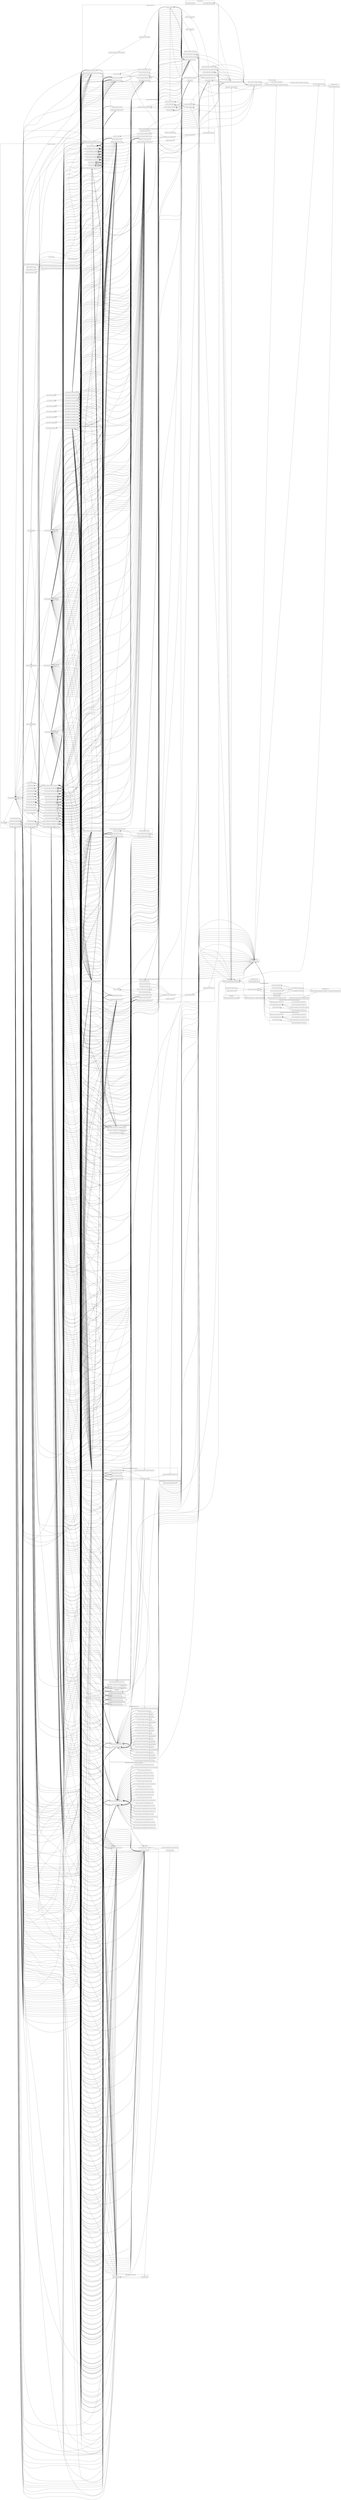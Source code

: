 digraph G {
  rankdir = "RL";
  node [shape = rect, fontname = "sans-serif"];
  "data.aws_eks_cluster_auth.token" [label="data.aws_eks_cluster_auth.token"];
  subgraph "cluster_module.EBS" {
    label = "module.EBS"
    fontname = "sans-serif"
    "module.EBS.aws_ebs_volume.kubernetes_ebs_volume" [label="aws_ebs_volume.kubernetes_ebs_volume"];
  }
  subgraph "cluster_module.KMS.module.kms" {
    label = "module.KMS.module.kms"
    fontname = "sans-serif"
    "module.KMS.module.kms.data.aws_caller_identity.current" [label="data.aws_caller_identity.current"];
    "module.KMS.module.kms.data.aws_iam_policy_document.this" [label="data.aws_iam_policy_document.this"];
    "module.KMS.module.kms.data.aws_partition.current" [label="data.aws_partition.current"];
    "module.KMS.module.kms.aws_kms_alias.this" [label="aws_kms_alias.this"];
    "module.KMS.module.kms.aws_kms_external_key.this" [label="aws_kms_external_key.this"];
    "module.KMS.module.kms.aws_kms_grant.this" [label="aws_kms_grant.this"];
    "module.KMS.module.kms.aws_kms_key.this" [label="aws_kms_key.this"];
    "module.KMS.module.kms.aws_kms_replica_external_key.this" [label="aws_kms_replica_external_key.this"];
    "module.KMS.module.kms.aws_kms_replica_key.this" [label="aws_kms_replica_key.this"];
  }
  subgraph "cluster_module.RDS.module.rds.module.db_instance" {
    label = "module.RDS.module.rds.module.db_instance"
    fontname = "sans-serif"
    "module.RDS.module.rds.module.db_instance.data.aws_iam_policy_document.enhanced_monitoring" [label="data.aws_iam_policy_document.enhanced_monitoring"];
    "module.RDS.module.rds.module.db_instance.data.aws_partition.current" [label="data.aws_partition.current"];
    "module.RDS.module.rds.module.db_instance.aws_cloudwatch_log_group.this" [label="aws_cloudwatch_log_group.this"];
    "module.RDS.module.rds.module.db_instance.aws_db_instance.this" [label="aws_db_instance.this"];
    "module.RDS.module.rds.module.db_instance.aws_iam_role.enhanced_monitoring" [label="aws_iam_role.enhanced_monitoring"];
    "module.RDS.module.rds.module.db_instance.aws_iam_role_policy_attachment.enhanced_monitoring" [label="aws_iam_role_policy_attachment.enhanced_monitoring"];
    "module.RDS.module.rds.module.db_instance.aws_secretsmanager_secret_rotation.this" [label="aws_secretsmanager_secret_rotation.this"];
    "module.RDS.module.rds.module.db_instance.random_id.snapshot_identifier" [label="random_id.snapshot_identifier"];
  }
  subgraph "cluster_module.RDS.module.rds.module.db_instance_role_association" {
    label = "module.RDS.module.rds.module.db_instance_role_association"
    fontname = "sans-serif"
    "module.RDS.module.rds.module.db_instance_role_association.aws_db_instance_role_association.this" [label="aws_db_instance_role_association.this"];
  }
  subgraph "cluster_module.RDS.module.rds.module.db_option_group" {
    label = "module.RDS.module.rds.module.db_option_group"
    fontname = "sans-serif"
    "module.RDS.module.rds.module.db_option_group.aws_db_option_group.this" [label="aws_db_option_group.this"];
  }
  subgraph "cluster_module.RDS.module.rds.module.db_parameter_group" {
    label = "module.RDS.module.rds.module.db_parameter_group"
    fontname = "sans-serif"
    "module.RDS.module.rds.module.db_parameter_group.aws_db_parameter_group.this" [label="aws_db_parameter_group.this"];
  }
  subgraph "cluster_module.RDS.module.rds.module.db_subnet_group" {
    label = "module.RDS.module.rds.module.db_subnet_group"
    fontname = "sans-serif"
    "module.RDS.module.rds.module.db_subnet_group.aws_db_subnet_group.this" [label="aws_db_subnet_group.this"];
  }
  subgraph "cluster_module.RDS.module.rds_sg" {
    label = "module.RDS.module.rds_sg"
    fontname = "sans-serif"
    "module.RDS.module.rds_sg.aws_security_group.this" [label="aws_security_group.this"];
    "module.RDS.module.rds_sg.aws_security_group.this_name_prefix" [label="aws_security_group.this_name_prefix"];
    "module.RDS.module.rds_sg.aws_security_group_rule.computed_egress_rules" [label="aws_security_group_rule.computed_egress_rules"];
    "module.RDS.module.rds_sg.aws_security_group_rule.computed_egress_with_cidr_blocks" [label="aws_security_group_rule.computed_egress_with_cidr_blocks"];
    "module.RDS.module.rds_sg.aws_security_group_rule.computed_egress_with_ipv6_cidr_blocks" [label="aws_security_group_rule.computed_egress_with_ipv6_cidr_blocks"];
    "module.RDS.module.rds_sg.aws_security_group_rule.computed_egress_with_self" [label="aws_security_group_rule.computed_egress_with_self"];
    "module.RDS.module.rds_sg.aws_security_group_rule.computed_egress_with_source_security_group_id" [label="aws_security_group_rule.computed_egress_with_source_security_group_id"];
    "module.RDS.module.rds_sg.aws_security_group_rule.computed_ingress_rules" [label="aws_security_group_rule.computed_ingress_rules"];
    "module.RDS.module.rds_sg.aws_security_group_rule.computed_ingress_with_cidr_blocks" [label="aws_security_group_rule.computed_ingress_with_cidr_blocks"];
    "module.RDS.module.rds_sg.aws_security_group_rule.computed_ingress_with_ipv6_cidr_blocks" [label="aws_security_group_rule.computed_ingress_with_ipv6_cidr_blocks"];
    "module.RDS.module.rds_sg.aws_security_group_rule.computed_ingress_with_self" [label="aws_security_group_rule.computed_ingress_with_self"];
    "module.RDS.module.rds_sg.aws_security_group_rule.computed_ingress_with_source_security_group_id" [label="aws_security_group_rule.computed_ingress_with_source_security_group_id"];
    "module.RDS.module.rds_sg.aws_security_group_rule.egress_rules" [label="aws_security_group_rule.egress_rules"];
    "module.RDS.module.rds_sg.aws_security_group_rule.egress_with_cidr_blocks" [label="aws_security_group_rule.egress_with_cidr_blocks"];
    "module.RDS.module.rds_sg.aws_security_group_rule.egress_with_ipv6_cidr_blocks" [label="aws_security_group_rule.egress_with_ipv6_cidr_blocks"];
    "module.RDS.module.rds_sg.aws_security_group_rule.egress_with_self" [label="aws_security_group_rule.egress_with_self"];
    "module.RDS.module.rds_sg.aws_security_group_rule.egress_with_source_security_group_id" [label="aws_security_group_rule.egress_with_source_security_group_id"];
    "module.RDS.module.rds_sg.aws_security_group_rule.ingress_rules" [label="aws_security_group_rule.ingress_rules"];
    "module.RDS.module.rds_sg.aws_security_group_rule.ingress_with_cidr_blocks" [label="aws_security_group_rule.ingress_with_cidr_blocks"];
    "module.RDS.module.rds_sg.aws_security_group_rule.ingress_with_ipv6_cidr_blocks" [label="aws_security_group_rule.ingress_with_ipv6_cidr_blocks"];
    "module.RDS.module.rds_sg.aws_security_group_rule.ingress_with_self" [label="aws_security_group_rule.ingress_with_self"];
    "module.RDS.module.rds_sg.aws_security_group_rule.ingress_with_source_security_group_id" [label="aws_security_group_rule.ingress_with_source_security_group_id"];
  }
  subgraph "cluster_module.Route53" {
    label = "module.Route53"
    fontname = "sans-serif"
    "module.Route53.aws_route53_record.a_record" [label="aws_route53_record.a_record"];
    "module.Route53.aws_route53_zone.this" [label="aws_route53_zone.this"];
  }
  subgraph "cluster_module.Secret_Manager.module.wordpress_admin_password" {
    label = "module.Secret_Manager.module.wordpress_admin_password"
    fontname = "sans-serif"
    "module.Secret_Manager.module.wordpress_admin_password.data.aws_iam_policy_document.this" [label="data.aws_iam_policy_document.this"];
    "module.Secret_Manager.module.wordpress_admin_password.aws_secretsmanager_secret.this" [label="aws_secretsmanager_secret.this"];
    "module.Secret_Manager.module.wordpress_admin_password.aws_secretsmanager_secret_policy.this" [label="aws_secretsmanager_secret_policy.this"];
    "module.Secret_Manager.module.wordpress_admin_password.aws_secretsmanager_secret_rotation.this" [label="aws_secretsmanager_secret_rotation.this"];
    "module.Secret_Manager.module.wordpress_admin_password.aws_secretsmanager_secret_version.ignore_changes" [label="aws_secretsmanager_secret_version.ignore_changes"];
    "module.Secret_Manager.module.wordpress_admin_password.aws_secretsmanager_secret_version.this" [label="aws_secretsmanager_secret_version.this"];
    "module.Secret_Manager.module.wordpress_admin_password.random_password.this" [label="random_password.this"];
  }
  subgraph "cluster_module.Secret_Manager.module.wordpress_db_password" {
    label = "module.Secret_Manager.module.wordpress_db_password"
    fontname = "sans-serif"
    "module.Secret_Manager.module.wordpress_db_password.data.aws_iam_policy_document.this" [label="data.aws_iam_policy_document.this"];
    "module.Secret_Manager.module.wordpress_db_password.aws_secretsmanager_secret.this" [label="aws_secretsmanager_secret.this"];
    "module.Secret_Manager.module.wordpress_db_password.aws_secretsmanager_secret_policy.this" [label="aws_secretsmanager_secret_policy.this"];
    "module.Secret_Manager.module.wordpress_db_password.aws_secretsmanager_secret_rotation.this" [label="aws_secretsmanager_secret_rotation.this"];
    "module.Secret_Manager.module.wordpress_db_password.aws_secretsmanager_secret_version.ignore_changes" [label="aws_secretsmanager_secret_version.ignore_changes"];
    "module.Secret_Manager.module.wordpress_db_password.aws_secretsmanager_secret_version.this" [label="aws_secretsmanager_secret_version.this"];
    "module.Secret_Manager.module.wordpress_db_password.random_password.this" [label="random_password.this"];
  }
  subgraph "cluster_module.VPC.module.vpc" {
    label = "module.VPC.module.vpc"
    fontname = "sans-serif"
    "module.VPC.module.vpc.data.aws_caller_identity.current" [label="data.aws_caller_identity.current"];
    "module.VPC.module.vpc.data.aws_iam_policy_document.flow_log_cloudwatch_assume_role" [label="data.aws_iam_policy_document.flow_log_cloudwatch_assume_role"];
    "module.VPC.module.vpc.data.aws_iam_policy_document.vpc_flow_log_cloudwatch" [label="data.aws_iam_policy_document.vpc_flow_log_cloudwatch"];
    "module.VPC.module.vpc.data.aws_partition.current" [label="data.aws_partition.current"];
    "module.VPC.module.vpc.data.aws_region.current" [label="data.aws_region.current"];
    "module.VPC.module.vpc.aws_cloudwatch_log_group.flow_log" [label="aws_cloudwatch_log_group.flow_log"];
    "module.VPC.module.vpc.aws_customer_gateway.this" [label="aws_customer_gateway.this"];
    "module.VPC.module.vpc.aws_db_subnet_group.database" [label="aws_db_subnet_group.database"];
    "module.VPC.module.vpc.aws_default_network_acl.this" [label="aws_default_network_acl.this"];
    "module.VPC.module.vpc.aws_default_route_table.default" [label="aws_default_route_table.default"];
    "module.VPC.module.vpc.aws_default_security_group.this" [label="aws_default_security_group.this"];
    "module.VPC.module.vpc.aws_default_vpc.this" [label="aws_default_vpc.this"];
    "module.VPC.module.vpc.aws_egress_only_internet_gateway.this" [label="aws_egress_only_internet_gateway.this"];
    "module.VPC.module.vpc.aws_eip.nat" [label="aws_eip.nat"];
    "module.VPC.module.vpc.aws_elasticache_subnet_group.elasticache" [label="aws_elasticache_subnet_group.elasticache"];
    "module.VPC.module.vpc.aws_flow_log.this" [label="aws_flow_log.this"];
    "module.VPC.module.vpc.aws_iam_policy.vpc_flow_log_cloudwatch" [label="aws_iam_policy.vpc_flow_log_cloudwatch"];
    "module.VPC.module.vpc.aws_iam_role.vpc_flow_log_cloudwatch" [label="aws_iam_role.vpc_flow_log_cloudwatch"];
    "module.VPC.module.vpc.aws_iam_role_policy_attachment.vpc_flow_log_cloudwatch" [label="aws_iam_role_policy_attachment.vpc_flow_log_cloudwatch"];
    "module.VPC.module.vpc.aws_internet_gateway.this" [label="aws_internet_gateway.this"];
    "module.VPC.module.vpc.aws_nat_gateway.this" [label="aws_nat_gateway.this"];
    "module.VPC.module.vpc.aws_network_acl.database" [label="aws_network_acl.database"];
    "module.VPC.module.vpc.aws_network_acl.elasticache" [label="aws_network_acl.elasticache"];
    "module.VPC.module.vpc.aws_network_acl.intra" [label="aws_network_acl.intra"];
    "module.VPC.module.vpc.aws_network_acl.outpost" [label="aws_network_acl.outpost"];
    "module.VPC.module.vpc.aws_network_acl.private" [label="aws_network_acl.private"];
    "module.VPC.module.vpc.aws_network_acl.public" [label="aws_network_acl.public"];
    "module.VPC.module.vpc.aws_network_acl.redshift" [label="aws_network_acl.redshift"];
    "module.VPC.module.vpc.aws_network_acl_rule.database_inbound" [label="aws_network_acl_rule.database_inbound"];
    "module.VPC.module.vpc.aws_network_acl_rule.database_outbound" [label="aws_network_acl_rule.database_outbound"];
    "module.VPC.module.vpc.aws_network_acl_rule.elasticache_inbound" [label="aws_network_acl_rule.elasticache_inbound"];
    "module.VPC.module.vpc.aws_network_acl_rule.elasticache_outbound" [label="aws_network_acl_rule.elasticache_outbound"];
    "module.VPC.module.vpc.aws_network_acl_rule.intra_inbound" [label="aws_network_acl_rule.intra_inbound"];
    "module.VPC.module.vpc.aws_network_acl_rule.intra_outbound" [label="aws_network_acl_rule.intra_outbound"];
    "module.VPC.module.vpc.aws_network_acl_rule.outpost_inbound" [label="aws_network_acl_rule.outpost_inbound"];
    "module.VPC.module.vpc.aws_network_acl_rule.outpost_outbound" [label="aws_network_acl_rule.outpost_outbound"];
    "module.VPC.module.vpc.aws_network_acl_rule.private_inbound" [label="aws_network_acl_rule.private_inbound"];
    "module.VPC.module.vpc.aws_network_acl_rule.private_outbound" [label="aws_network_acl_rule.private_outbound"];
    "module.VPC.module.vpc.aws_network_acl_rule.public_inbound" [label="aws_network_acl_rule.public_inbound"];
    "module.VPC.module.vpc.aws_network_acl_rule.public_outbound" [label="aws_network_acl_rule.public_outbound"];
    "module.VPC.module.vpc.aws_network_acl_rule.redshift_inbound" [label="aws_network_acl_rule.redshift_inbound"];
    "module.VPC.module.vpc.aws_network_acl_rule.redshift_outbound" [label="aws_network_acl_rule.redshift_outbound"];
    "module.VPC.module.vpc.aws_redshift_subnet_group.redshift" [label="aws_redshift_subnet_group.redshift"];
    "module.VPC.module.vpc.aws_route.database_dns64_nat_gateway" [label="aws_route.database_dns64_nat_gateway"];
    "module.VPC.module.vpc.aws_route.database_internet_gateway" [label="aws_route.database_internet_gateway"];
    "module.VPC.module.vpc.aws_route.database_ipv6_egress" [label="aws_route.database_ipv6_egress"];
    "module.VPC.module.vpc.aws_route.database_nat_gateway" [label="aws_route.database_nat_gateway"];
    "module.VPC.module.vpc.aws_route.private_dns64_nat_gateway" [label="aws_route.private_dns64_nat_gateway"];
    "module.VPC.module.vpc.aws_route.private_ipv6_egress" [label="aws_route.private_ipv6_egress"];
    "module.VPC.module.vpc.aws_route.private_nat_gateway" [label="aws_route.private_nat_gateway"];
    "module.VPC.module.vpc.aws_route.public_internet_gateway" [label="aws_route.public_internet_gateway"];
    "module.VPC.module.vpc.aws_route.public_internet_gateway_ipv6" [label="aws_route.public_internet_gateway_ipv6"];
    "module.VPC.module.vpc.aws_route_table.database" [label="aws_route_table.database"];
    "module.VPC.module.vpc.aws_route_table.elasticache" [label="aws_route_table.elasticache"];
    "module.VPC.module.vpc.aws_route_table.intra" [label="aws_route_table.intra"];
    "module.VPC.module.vpc.aws_route_table.private" [label="aws_route_table.private"];
    "module.VPC.module.vpc.aws_route_table.public" [label="aws_route_table.public"];
    "module.VPC.module.vpc.aws_route_table.redshift" [label="aws_route_table.redshift"];
    "module.VPC.module.vpc.aws_route_table_association.database" [label="aws_route_table_association.database"];
    "module.VPC.module.vpc.aws_route_table_association.elasticache" [label="aws_route_table_association.elasticache"];
    "module.VPC.module.vpc.aws_route_table_association.intra" [label="aws_route_table_association.intra"];
    "module.VPC.module.vpc.aws_route_table_association.outpost" [label="aws_route_table_association.outpost"];
    "module.VPC.module.vpc.aws_route_table_association.private" [label="aws_route_table_association.private"];
    "module.VPC.module.vpc.aws_route_table_association.public" [label="aws_route_table_association.public"];
    "module.VPC.module.vpc.aws_route_table_association.redshift" [label="aws_route_table_association.redshift"];
    "module.VPC.module.vpc.aws_route_table_association.redshift_public" [label="aws_route_table_association.redshift_public"];
    "module.VPC.module.vpc.aws_subnet.database" [label="aws_subnet.database"];
    "module.VPC.module.vpc.aws_subnet.elasticache" [label="aws_subnet.elasticache"];
    "module.VPC.module.vpc.aws_subnet.intra" [label="aws_subnet.intra"];
    "module.VPC.module.vpc.aws_subnet.outpost" [label="aws_subnet.outpost"];
    "module.VPC.module.vpc.aws_subnet.private" [label="aws_subnet.private"];
    "module.VPC.module.vpc.aws_subnet.public" [label="aws_subnet.public"];
    "module.VPC.module.vpc.aws_subnet.redshift" [label="aws_subnet.redshift"];
    "module.VPC.module.vpc.aws_vpc.this" [label="aws_vpc.this"];
    "module.VPC.module.vpc.aws_vpc_block_public_access_exclusion.this" [label="aws_vpc_block_public_access_exclusion.this"];
    "module.VPC.module.vpc.aws_vpc_block_public_access_options.this" [label="aws_vpc_block_public_access_options.this"];
    "module.VPC.module.vpc.aws_vpc_dhcp_options.this" [label="aws_vpc_dhcp_options.this"];
    "module.VPC.module.vpc.aws_vpc_dhcp_options_association.this" [label="aws_vpc_dhcp_options_association.this"];
    "module.VPC.module.vpc.aws_vpc_ipv4_cidr_block_association.this" [label="aws_vpc_ipv4_cidr_block_association.this"];
    "module.VPC.module.vpc.aws_vpn_gateway.this" [label="aws_vpn_gateway.this"];
    "module.VPC.module.vpc.aws_vpn_gateway_attachment.this" [label="aws_vpn_gateway_attachment.this"];
    "module.VPC.module.vpc.aws_vpn_gateway_route_propagation.intra" [label="aws_vpn_gateway_route_propagation.intra"];
    "module.VPC.module.vpc.aws_vpn_gateway_route_propagation.private" [label="aws_vpn_gateway_route_propagation.private"];
    "module.VPC.module.vpc.aws_vpn_gateway_route_propagation.public" [label="aws_vpn_gateway_route_propagation.public"];
  }
  subgraph "cluster_module.bastion" {
    label = "module.bastion"
    fontname = "sans-serif"
    "module.bastion.data.aws_ami.ubuntu_24" [label="data.aws_ami.ubuntu_24"];
    "module.bastion.aws_eip.ubuntu_eip" [label="aws_eip.ubuntu_eip"];
    "module.bastion.aws_eip_association.ubuntu_eip_association" [label="aws_eip_association.ubuntu_eip_association"];
    "module.bastion.aws_instance.ubuntu_instance" [label="aws_instance.ubuntu_instance"];
    "module.bastion.local_file.KP_pem_key" [label="local_file.KP_pem_key"];
  }
  subgraph "cluster_module.bastion.module.key-pair" {
    label = "module.bastion.module.key-pair"
    fontname = "sans-serif"
    "module.bastion.module.key-pair.aws_key_pair.this" [label="aws_key_pair.this"];
    "module.bastion.module.key-pair.tls_private_key.this" [label="tls_private_key.this"];
  }
  subgraph "cluster_module.bastion.module.ssh_only_my_ip_sg.module.sg" {
    label = "module.bastion.module.ssh_only_my_ip_sg.module.sg"
    fontname = "sans-serif"
    "module.bastion.module.ssh_only_my_ip_sg.module.sg.aws_security_group.this" [label="aws_security_group.this"];
    "module.bastion.module.ssh_only_my_ip_sg.module.sg.aws_security_group.this_name_prefix" [label="aws_security_group.this_name_prefix"];
    "module.bastion.module.ssh_only_my_ip_sg.module.sg.aws_security_group_rule.computed_egress_rules" [label="aws_security_group_rule.computed_egress_rules"];
    "module.bastion.module.ssh_only_my_ip_sg.module.sg.aws_security_group_rule.computed_egress_with_cidr_blocks" [label="aws_security_group_rule.computed_egress_with_cidr_blocks"];
    "module.bastion.module.ssh_only_my_ip_sg.module.sg.aws_security_group_rule.computed_egress_with_ipv6_cidr_blocks" [label="aws_security_group_rule.computed_egress_with_ipv6_cidr_blocks"];
    "module.bastion.module.ssh_only_my_ip_sg.module.sg.aws_security_group_rule.computed_egress_with_prefix_list_ids" [label="aws_security_group_rule.computed_egress_with_prefix_list_ids"];
    "module.bastion.module.ssh_only_my_ip_sg.module.sg.aws_security_group_rule.computed_egress_with_self" [label="aws_security_group_rule.computed_egress_with_self"];
    "module.bastion.module.ssh_only_my_ip_sg.module.sg.aws_security_group_rule.computed_egress_with_source_security_group_id" [label="aws_security_group_rule.computed_egress_with_source_security_group_id"];
    "module.bastion.module.ssh_only_my_ip_sg.module.sg.aws_security_group_rule.computed_ingress_rules" [label="aws_security_group_rule.computed_ingress_rules"];
    "module.bastion.module.ssh_only_my_ip_sg.module.sg.aws_security_group_rule.computed_ingress_with_cidr_blocks" [label="aws_security_group_rule.computed_ingress_with_cidr_blocks"];
    "module.bastion.module.ssh_only_my_ip_sg.module.sg.aws_security_group_rule.computed_ingress_with_ipv6_cidr_blocks" [label="aws_security_group_rule.computed_ingress_with_ipv6_cidr_blocks"];
    "module.bastion.module.ssh_only_my_ip_sg.module.sg.aws_security_group_rule.computed_ingress_with_prefix_list_ids" [label="aws_security_group_rule.computed_ingress_with_prefix_list_ids"];
    "module.bastion.module.ssh_only_my_ip_sg.module.sg.aws_security_group_rule.computed_ingress_with_self" [label="aws_security_group_rule.computed_ingress_with_self"];
    "module.bastion.module.ssh_only_my_ip_sg.module.sg.aws_security_group_rule.computed_ingress_with_source_security_group_id" [label="aws_security_group_rule.computed_ingress_with_source_security_group_id"];
    "module.bastion.module.ssh_only_my_ip_sg.module.sg.aws_security_group_rule.egress_rules" [label="aws_security_group_rule.egress_rules"];
    "module.bastion.module.ssh_only_my_ip_sg.module.sg.aws_security_group_rule.egress_with_cidr_blocks" [label="aws_security_group_rule.egress_with_cidr_blocks"];
    "module.bastion.module.ssh_only_my_ip_sg.module.sg.aws_security_group_rule.egress_with_ipv6_cidr_blocks" [label="aws_security_group_rule.egress_with_ipv6_cidr_blocks"];
    "module.bastion.module.ssh_only_my_ip_sg.module.sg.aws_security_group_rule.egress_with_prefix_list_ids" [label="aws_security_group_rule.egress_with_prefix_list_ids"];
    "module.bastion.module.ssh_only_my_ip_sg.module.sg.aws_security_group_rule.egress_with_self" [label="aws_security_group_rule.egress_with_self"];
    "module.bastion.module.ssh_only_my_ip_sg.module.sg.aws_security_group_rule.egress_with_source_security_group_id" [label="aws_security_group_rule.egress_with_source_security_group_id"];
    "module.bastion.module.ssh_only_my_ip_sg.module.sg.aws_security_group_rule.ingress_rules" [label="aws_security_group_rule.ingress_rules"];
    "module.bastion.module.ssh_only_my_ip_sg.module.sg.aws_security_group_rule.ingress_with_cidr_blocks" [label="aws_security_group_rule.ingress_with_cidr_blocks"];
    "module.bastion.module.ssh_only_my_ip_sg.module.sg.aws_security_group_rule.ingress_with_ipv6_cidr_blocks" [label="aws_security_group_rule.ingress_with_ipv6_cidr_blocks"];
    "module.bastion.module.ssh_only_my_ip_sg.module.sg.aws_security_group_rule.ingress_with_prefix_list_ids" [label="aws_security_group_rule.ingress_with_prefix_list_ids"];
    "module.bastion.module.ssh_only_my_ip_sg.module.sg.aws_security_group_rule.ingress_with_self" [label="aws_security_group_rule.ingress_with_self"];
    "module.bastion.module.ssh_only_my_ip_sg.module.sg.aws_security_group_rule.ingress_with_source_security_group_id" [label="aws_security_group_rule.ingress_with_source_security_group_id"];
  }
  subgraph "cluster_module.cert-manager" {
    label = "module.cert-manager"
    fontname = "sans-serif"
    "module.cert-manager.data.aws_iam_policy_document.cert_manager_route53_assume_role" [label="data.aws_iam_policy_document.cert_manager_route53_assume_role"];
    "module.cert-manager.aws_iam_policy.cert_manager_route53" [label="aws_iam_policy.cert_manager_route53"];
    "module.cert-manager.aws_iam_role.cert_manager_route53" [label="aws_iam_role.cert_manager_route53"];
    "module.cert-manager.aws_iam_role_policy_attachment.cert_manager_route53_attach" [label="aws_iam_role_policy_attachment.cert_manager_route53_attach"];
    "module.cert-manager.helm_release.cert_manager" [label="helm_release.cert_manager"];
    "module.cert-manager.kubernetes_manifest.cert_manager_clusterissuer" [label="kubernetes_manifest.cert_manager_clusterissuer"];
    "module.cert-manager.kubernetes_manifest.certificate" [label="kubernetes_manifest.certificate"];
  }
  subgraph "cluster_module.eks" {
    label = "module.eks"
    fontname = "sans-serif"
    "module.eks.data.aws_caller_identity.current" [label="data.aws_caller_identity.current"];
  }
  subgraph "cluster_module.eks.module.eks" {
    label = "module.eks.module.eks"
    fontname = "sans-serif"
    "module.eks.module.eks.data.aws_caller_identity.current" [label="data.aws_caller_identity.current"];
    "module.eks.module.eks.data.aws_eks_addon_version.this" [label="data.aws_eks_addon_version.this"];
    "module.eks.module.eks.data.aws_iam_policy_document.assume_role_policy" [label="data.aws_iam_policy_document.assume_role_policy"];
    "module.eks.module.eks.data.aws_iam_policy_document.cni_ipv6_policy" [label="data.aws_iam_policy_document.cni_ipv6_policy"];
    "module.eks.module.eks.data.aws_iam_session_context.current" [label="data.aws_iam_session_context.current"];
    "module.eks.module.eks.data.aws_partition.current" [label="data.aws_partition.current"];
    "module.eks.module.eks.data.tls_certificate.this" [label="data.tls_certificate.this"];
    "module.eks.module.eks.aws_cloudwatch_log_group.this" [label="aws_cloudwatch_log_group.this"];
    "module.eks.module.eks.aws_ec2_tag.cluster_primary_security_group" [label="aws_ec2_tag.cluster_primary_security_group"];
    "module.eks.module.eks.aws_eks_access_entry.this" [label="aws_eks_access_entry.this"];
    "module.eks.module.eks.aws_eks_access_policy_association.this" [label="aws_eks_access_policy_association.this"];
    "module.eks.module.eks.aws_eks_addon.before_compute" [label="aws_eks_addon.before_compute"];
    "module.eks.module.eks.aws_eks_addon.this" [label="aws_eks_addon.this"];
    "module.eks.module.eks.aws_eks_cluster.this" [label="aws_eks_cluster.this"];
    "module.eks.module.eks.aws_eks_identity_provider_config.this" [label="aws_eks_identity_provider_config.this"];
    "module.eks.module.eks.aws_iam_openid_connect_provider.oidc_provider" [label="aws_iam_openid_connect_provider.oidc_provider"];
    "module.eks.module.eks.aws_iam_policy.cluster_encryption" [label="aws_iam_policy.cluster_encryption"];
    "module.eks.module.eks.aws_iam_policy.cni_ipv6_policy" [label="aws_iam_policy.cni_ipv6_policy"];
    "module.eks.module.eks.aws_iam_role.this" [label="aws_iam_role.this"];
    "module.eks.module.eks.aws_iam_role_policy_attachment.additional" [label="aws_iam_role_policy_attachment.additional"];
    "module.eks.module.eks.aws_iam_role_policy_attachment.cluster_encryption" [label="aws_iam_role_policy_attachment.cluster_encryption"];
    "module.eks.module.eks.aws_iam_role_policy_attachment.this" [label="aws_iam_role_policy_attachment.this"];
    "module.eks.module.eks.aws_security_group.cluster" [label="aws_security_group.cluster"];
    "module.eks.module.eks.aws_security_group.node" [label="aws_security_group.node"];
    "module.eks.module.eks.aws_security_group_rule.cluster" [label="aws_security_group_rule.cluster"];
    "module.eks.module.eks.aws_security_group_rule.node" [label="aws_security_group_rule.node"];
    "module.eks.module.eks.time_sleep.this" [label="time_sleep.this"];
  }
  subgraph "cluster_module.eks.module.eks.module.eks_managed_node_group" {
    label = "module.eks.module.eks.module.eks_managed_node_group"
    fontname = "sans-serif"
    "module.eks.module.eks.module.eks_managed_node_group.data.aws_caller_identity.current" [label="data.aws_caller_identity.current"];
    "module.eks.module.eks.module.eks_managed_node_group.data.aws_ec2_instance_type.this" [label="data.aws_ec2_instance_type.this"];
    "module.eks.module.eks.module.eks_managed_node_group.data.aws_ec2_instance_type_offerings.this" [label="data.aws_ec2_instance_type_offerings.this"];
    "module.eks.module.eks.module.eks_managed_node_group.data.aws_iam_policy_document.assume_role_policy" [label="data.aws_iam_policy_document.assume_role_policy"];
    "module.eks.module.eks.module.eks_managed_node_group.data.aws_partition.current" [label="data.aws_partition.current"];
    "module.eks.module.eks.module.eks_managed_node_group.data.aws_ssm_parameter.ami" [label="data.aws_ssm_parameter.ami"];
    "module.eks.module.eks.module.eks_managed_node_group.data.aws_subnets.efa" [label="data.aws_subnets.efa"];
    "module.eks.module.eks.module.eks_managed_node_group.aws_autoscaling_schedule.this" [label="aws_autoscaling_schedule.this"];
    "module.eks.module.eks.module.eks_managed_node_group.aws_eks_node_group.this" [label="aws_eks_node_group.this"];
    "module.eks.module.eks.module.eks_managed_node_group.aws_iam_role.this" [label="aws_iam_role.this"];
    "module.eks.module.eks.module.eks_managed_node_group.aws_iam_role_policy_attachment.additional" [label="aws_iam_role_policy_attachment.additional"];
    "module.eks.module.eks.module.eks_managed_node_group.aws_iam_role_policy_attachment.this" [label="aws_iam_role_policy_attachment.this"];
    "module.eks.module.eks.module.eks_managed_node_group.aws_launch_template.this" [label="aws_launch_template.this"];
    "module.eks.module.eks.module.eks_managed_node_group.aws_placement_group.this" [label="aws_placement_group.this"];
  }
  subgraph "cluster_module.eks.module.eks.module.eks_managed_node_group.module.user_data" {
    label = "module.eks.module.eks.module.eks_managed_node_group.module.user_data"
    fontname = "sans-serif"
    "module.eks.module.eks.module.eks_managed_node_group.module.user_data.data.cloudinit_config.al2023_eks_managed_node_group" [label="data.cloudinit_config.al2023_eks_managed_node_group"];
    "module.eks.module.eks.module.eks_managed_node_group.module.user_data.data.cloudinit_config.linux_eks_managed_node_group" [label="data.cloudinit_config.linux_eks_managed_node_group"];
    "module.eks.module.eks.module.eks_managed_node_group.module.user_data.null_resource.validate_cluster_service_cidr" [label="null_resource.validate_cluster_service_cidr"];
  }
  subgraph "cluster_module.eks.module.eks.module.fargate_profile" {
    label = "module.eks.module.eks.module.fargate_profile"
    fontname = "sans-serif"
    "module.eks.module.eks.module.fargate_profile.data.aws_caller_identity.current" [label="data.aws_caller_identity.current"];
    "module.eks.module.eks.module.fargate_profile.data.aws_iam_policy_document.assume_role_policy" [label="data.aws_iam_policy_document.assume_role_policy"];
    "module.eks.module.eks.module.fargate_profile.data.aws_partition.current" [label="data.aws_partition.current"];
    "module.eks.module.eks.module.fargate_profile.aws_eks_fargate_profile.this" [label="aws_eks_fargate_profile.this"];
    "module.eks.module.eks.module.fargate_profile.aws_iam_role.this" [label="aws_iam_role.this"];
    "module.eks.module.eks.module.fargate_profile.aws_iam_role_policy_attachment.additional" [label="aws_iam_role_policy_attachment.additional"];
    "module.eks.module.eks.module.fargate_profile.aws_iam_role_policy_attachment.this" [label="aws_iam_role_policy_attachment.this"];
  }
  subgraph "cluster_module.eks.module.eks.module.kms" {
    label = "module.eks.module.eks.module.kms"
    fontname = "sans-serif"
    "module.eks.module.eks.module.kms.data.aws_caller_identity.current" [label="data.aws_caller_identity.current"];
    "module.eks.module.eks.module.kms.data.aws_iam_policy_document.this" [label="data.aws_iam_policy_document.this"];
    "module.eks.module.eks.module.kms.data.aws_partition.current" [label="data.aws_partition.current"];
    "module.eks.module.eks.module.kms.aws_kms_alias.this" [label="aws_kms_alias.this"];
    "module.eks.module.eks.module.kms.aws_kms_external_key.this" [label="aws_kms_external_key.this"];
    "module.eks.module.eks.module.kms.aws_kms_grant.this" [label="aws_kms_grant.this"];
    "module.eks.module.eks.module.kms.aws_kms_key.this" [label="aws_kms_key.this"];
    "module.eks.module.eks.module.kms.aws_kms_replica_external_key.this" [label="aws_kms_replica_external_key.this"];
    "module.eks.module.eks.module.kms.aws_kms_replica_key.this" [label="aws_kms_replica_key.this"];
  }
  subgraph "cluster_module.eks.module.eks.module.self_managed_node_group" {
    label = "module.eks.module.eks.module.self_managed_node_group"
    fontname = "sans-serif"
    "module.eks.module.eks.module.self_managed_node_group.data.aws_caller_identity.current" [label="data.aws_caller_identity.current"];
    "module.eks.module.eks.module.self_managed_node_group.data.aws_ec2_instance_type.this" [label="data.aws_ec2_instance_type.this"];
    "module.eks.module.eks.module.self_managed_node_group.data.aws_ec2_instance_type_offerings.this" [label="data.aws_ec2_instance_type_offerings.this"];
    "module.eks.module.eks.module.self_managed_node_group.data.aws_iam_policy_document.assume_role_policy" [label="data.aws_iam_policy_document.assume_role_policy"];
    "module.eks.module.eks.module.self_managed_node_group.data.aws_partition.current" [label="data.aws_partition.current"];
    "module.eks.module.eks.module.self_managed_node_group.data.aws_ssm_parameter.ami" [label="data.aws_ssm_parameter.ami"];
    "module.eks.module.eks.module.self_managed_node_group.data.aws_subnets.efa" [label="data.aws_subnets.efa"];
    "module.eks.module.eks.module.self_managed_node_group.aws_autoscaling_group.this" [label="aws_autoscaling_group.this"];
    "module.eks.module.eks.module.self_managed_node_group.aws_autoscaling_schedule.this" [label="aws_autoscaling_schedule.this"];
    "module.eks.module.eks.module.self_managed_node_group.aws_eks_access_entry.this" [label="aws_eks_access_entry.this"];
    "module.eks.module.eks.module.self_managed_node_group.aws_iam_instance_profile.this" [label="aws_iam_instance_profile.this"];
    "module.eks.module.eks.module.self_managed_node_group.aws_iam_role.this" [label="aws_iam_role.this"];
    "module.eks.module.eks.module.self_managed_node_group.aws_iam_role_policy_attachment.additional" [label="aws_iam_role_policy_attachment.additional"];
    "module.eks.module.eks.module.self_managed_node_group.aws_iam_role_policy_attachment.this" [label="aws_iam_role_policy_attachment.this"];
    "module.eks.module.eks.module.self_managed_node_group.aws_launch_template.this" [label="aws_launch_template.this"];
    "module.eks.module.eks.module.self_managed_node_group.aws_placement_group.this" [label="aws_placement_group.this"];
  }
  subgraph "cluster_module.eks.module.eks.module.self_managed_node_group.module.user_data" {
    label = "module.eks.module.eks.module.self_managed_node_group.module.user_data"
    fontname = "sans-serif"
    "module.eks.module.eks.module.self_managed_node_group.module.user_data.data.cloudinit_config.al2023_eks_managed_node_group" [label="data.cloudinit_config.al2023_eks_managed_node_group"];
    "module.eks.module.eks.module.self_managed_node_group.module.user_data.data.cloudinit_config.linux_eks_managed_node_group" [label="data.cloudinit_config.linux_eks_managed_node_group"];
    "module.eks.module.eks.module.self_managed_node_group.module.user_data.null_resource.validate_cluster_service_cidr" [label="null_resource.validate_cluster_service_cidr"];
  }
  subgraph "cluster_module.external-dns" {
    label = "module.external-dns"
    fontname = "sans-serif"
    "module.external-dns.helm_release.external_dns" [label="helm_release.external_dns"];
  }
  subgraph "cluster_module.ingress_nginx" {
    label = "module.ingress_nginx"
    fontname = "sans-serif"
    "module.ingress_nginx.helm_release.ingress_nginx" [label="helm_release.ingress_nginx"];
  }
  subgraph "cluster_module.k8s_namespace" {
    label = "module.k8s_namespace"
    fontname = "sans-serif"
    "module.k8s_namespace.kubernetes_namespace.interview_namespace" [label="kubernetes_namespace.interview_namespace"];
  }
  subgraph "cluster_module.k8s_secrets" {
    label = "module.k8s_secrets"
    fontname = "sans-serif"
    "module.k8s_secrets.aws_kms_ciphertext.db_password_encrypted" [label="aws_kms_ciphertext.db_password_encrypted"];
    "module.k8s_secrets.kubernetes_secret.db_password" [label="kubernetes_secret.db_password"];
  }
  subgraph "cluster_module.k8s_storage" {
    label = "module.k8s_storage"
    fontname = "sans-serif"
    "module.k8s_storage.kubernetes_persistent_volume.wordpress_ebs_pv" [label="kubernetes_persistent_volume.wordpress_ebs_pv"];
    "module.k8s_storage.kubernetes_persistent_volume_claim.wordpress_ebs_pvc" [label="kubernetes_persistent_volume_claim.wordpress_ebs_pvc"];
    "module.k8s_storage.kubernetes_storage_class_v1.wordpress_storage_class" [label="kubernetes_storage_class_v1.wordpress_storage_class"];
  }
  subgraph "cluster_module.wordpress" {
    label = "module.wordpress"
    fontname = "sans-serif"
    "module.wordpress.helm_release.wordpress" [label="helm_release.wordpress"];
  }
  "data.aws_eks_cluster_auth.token" -> "module.eks.module.eks.aws_eks_access_policy_association.this";
  "module.KMS.module.kms.data.aws_iam_policy_document.this" -> "module.KMS.module.kms.data.aws_caller_identity.current";
  "module.KMS.module.kms.data.aws_iam_policy_document.this" -> "module.KMS.module.kms.data.aws_partition.current";
  "module.KMS.module.kms.aws_kms_alias.this" -> "module.KMS.module.kms.aws_kms_external_key.this";
  "module.KMS.module.kms.aws_kms_alias.this" -> "module.KMS.module.kms.aws_kms_key.this";
  "module.KMS.module.kms.aws_kms_alias.this" -> "module.KMS.module.kms.aws_kms_replica_external_key.this";
  "module.KMS.module.kms.aws_kms_alias.this" -> "module.KMS.module.kms.aws_kms_replica_key.this";
  "module.KMS.module.kms.aws_kms_external_key.this" -> "module.KMS.module.kms.data.aws_iam_policy_document.this";
  "module.KMS.module.kms.aws_kms_grant.this" -> "module.KMS.module.kms.aws_kms_external_key.this";
  "module.KMS.module.kms.aws_kms_grant.this" -> "module.KMS.module.kms.aws_kms_key.this";
  "module.KMS.module.kms.aws_kms_grant.this" -> "module.KMS.module.kms.aws_kms_replica_external_key.this";
  "module.KMS.module.kms.aws_kms_grant.this" -> "module.KMS.module.kms.aws_kms_replica_key.this";
  "module.KMS.module.kms.aws_kms_key.this" -> "module.KMS.module.kms.data.aws_iam_policy_document.this";
  "module.KMS.module.kms.aws_kms_replica_external_key.this" -> "module.KMS.module.kms.data.aws_iam_policy_document.this";
  "module.KMS.module.kms.aws_kms_replica_key.this" -> "module.KMS.module.kms.data.aws_iam_policy_document.this";
  "module.RDS.module.rds.module.db_instance.data.aws_iam_policy_document.enhanced_monitoring" -> "module.VPC.module.vpc.aws_customer_gateway.this";
  "module.RDS.module.rds.module.db_instance.data.aws_iam_policy_document.enhanced_monitoring" -> "module.VPC.module.vpc.aws_db_subnet_group.database";
  "module.RDS.module.rds.module.db_instance.data.aws_iam_policy_document.enhanced_monitoring" -> "module.VPC.module.vpc.aws_default_network_acl.this";
  "module.RDS.module.rds.module.db_instance.data.aws_iam_policy_document.enhanced_monitoring" -> "module.VPC.module.vpc.aws_default_route_table.default";
  "module.RDS.module.rds.module.db_instance.data.aws_iam_policy_document.enhanced_monitoring" -> "module.VPC.module.vpc.aws_default_security_group.this";
  "module.RDS.module.rds.module.db_instance.data.aws_iam_policy_document.enhanced_monitoring" -> "module.VPC.module.vpc.aws_default_vpc.this";
  "module.RDS.module.rds.module.db_instance.data.aws_iam_policy_document.enhanced_monitoring" -> "module.VPC.module.vpc.aws_elasticache_subnet_group.elasticache";
  "module.RDS.module.rds.module.db_instance.data.aws_iam_policy_document.enhanced_monitoring" -> "module.VPC.module.vpc.aws_flow_log.this";
  "module.RDS.module.rds.module.db_instance.data.aws_iam_policy_document.enhanced_monitoring" -> "module.VPC.module.vpc.aws_iam_role_policy_attachment.vpc_flow_log_cloudwatch";
  "module.RDS.module.rds.module.db_instance.data.aws_iam_policy_document.enhanced_monitoring" -> "module.VPC.module.vpc.aws_network_acl_rule.database_inbound";
  "module.RDS.module.rds.module.db_instance.data.aws_iam_policy_document.enhanced_monitoring" -> "module.VPC.module.vpc.aws_network_acl_rule.database_outbound";
  "module.RDS.module.rds.module.db_instance.data.aws_iam_policy_document.enhanced_monitoring" -> "module.VPC.module.vpc.aws_network_acl_rule.elasticache_inbound";
  "module.RDS.module.rds.module.db_instance.data.aws_iam_policy_document.enhanced_monitoring" -> "module.VPC.module.vpc.aws_network_acl_rule.elasticache_outbound";
  "module.RDS.module.rds.module.db_instance.data.aws_iam_policy_document.enhanced_monitoring" -> "module.VPC.module.vpc.aws_network_acl_rule.intra_inbound";
  "module.RDS.module.rds.module.db_instance.data.aws_iam_policy_document.enhanced_monitoring" -> "module.VPC.module.vpc.aws_network_acl_rule.intra_outbound";
  "module.RDS.module.rds.module.db_instance.data.aws_iam_policy_document.enhanced_monitoring" -> "module.VPC.module.vpc.aws_network_acl_rule.outpost_inbound";
  "module.RDS.module.rds.module.db_instance.data.aws_iam_policy_document.enhanced_monitoring" -> "module.VPC.module.vpc.aws_network_acl_rule.outpost_outbound";
  "module.RDS.module.rds.module.db_instance.data.aws_iam_policy_document.enhanced_monitoring" -> "module.VPC.module.vpc.aws_network_acl_rule.private_inbound";
  "module.RDS.module.rds.module.db_instance.data.aws_iam_policy_document.enhanced_monitoring" -> "module.VPC.module.vpc.aws_network_acl_rule.private_outbound";
  "module.RDS.module.rds.module.db_instance.data.aws_iam_policy_document.enhanced_monitoring" -> "module.VPC.module.vpc.aws_network_acl_rule.public_inbound";
  "module.RDS.module.rds.module.db_instance.data.aws_iam_policy_document.enhanced_monitoring" -> "module.VPC.module.vpc.aws_network_acl_rule.public_outbound";
  "module.RDS.module.rds.module.db_instance.data.aws_iam_policy_document.enhanced_monitoring" -> "module.VPC.module.vpc.aws_network_acl_rule.redshift_inbound";
  "module.RDS.module.rds.module.db_instance.data.aws_iam_policy_document.enhanced_monitoring" -> "module.VPC.module.vpc.aws_network_acl_rule.redshift_outbound";
  "module.RDS.module.rds.module.db_instance.data.aws_iam_policy_document.enhanced_monitoring" -> "module.VPC.module.vpc.aws_redshift_subnet_group.redshift";
  "module.RDS.module.rds.module.db_instance.data.aws_iam_policy_document.enhanced_monitoring" -> "module.VPC.module.vpc.aws_route.database_dns64_nat_gateway";
  "module.RDS.module.rds.module.db_instance.data.aws_iam_policy_document.enhanced_monitoring" -> "module.VPC.module.vpc.aws_route.database_internet_gateway";
  "module.RDS.module.rds.module.db_instance.data.aws_iam_policy_document.enhanced_monitoring" -> "module.VPC.module.vpc.aws_route.database_ipv6_egress";
  "module.RDS.module.rds.module.db_instance.data.aws_iam_policy_document.enhanced_monitoring" -> "module.VPC.module.vpc.aws_route.database_nat_gateway";
  "module.RDS.module.rds.module.db_instance.data.aws_iam_policy_document.enhanced_monitoring" -> "module.VPC.module.vpc.aws_route.private_dns64_nat_gateway";
  "module.RDS.module.rds.module.db_instance.data.aws_iam_policy_document.enhanced_monitoring" -> "module.VPC.module.vpc.aws_route.private_ipv6_egress";
  "module.RDS.module.rds.module.db_instance.data.aws_iam_policy_document.enhanced_monitoring" -> "module.VPC.module.vpc.aws_route.private_nat_gateway";
  "module.RDS.module.rds.module.db_instance.data.aws_iam_policy_document.enhanced_monitoring" -> "module.VPC.module.vpc.aws_route.public_internet_gateway";
  "module.RDS.module.rds.module.db_instance.data.aws_iam_policy_document.enhanced_monitoring" -> "module.VPC.module.vpc.aws_route.public_internet_gateway_ipv6";
  "module.RDS.module.rds.module.db_instance.data.aws_iam_policy_document.enhanced_monitoring" -> "module.VPC.module.vpc.aws_route_table_association.database";
  "module.RDS.module.rds.module.db_instance.data.aws_iam_policy_document.enhanced_monitoring" -> "module.VPC.module.vpc.aws_route_table_association.elasticache";
  "module.RDS.module.rds.module.db_instance.data.aws_iam_policy_document.enhanced_monitoring" -> "module.VPC.module.vpc.aws_route_table_association.intra";
  "module.RDS.module.rds.module.db_instance.data.aws_iam_policy_document.enhanced_monitoring" -> "module.VPC.module.vpc.aws_route_table_association.outpost";
  "module.RDS.module.rds.module.db_instance.data.aws_iam_policy_document.enhanced_monitoring" -> "module.VPC.module.vpc.aws_route_table_association.private";
  "module.RDS.module.rds.module.db_instance.data.aws_iam_policy_document.enhanced_monitoring" -> "module.VPC.module.vpc.aws_route_table_association.public";
  "module.RDS.module.rds.module.db_instance.data.aws_iam_policy_document.enhanced_monitoring" -> "module.VPC.module.vpc.aws_route_table_association.redshift";
  "module.RDS.module.rds.module.db_instance.data.aws_iam_policy_document.enhanced_monitoring" -> "module.VPC.module.vpc.aws_route_table_association.redshift_public";
  "module.RDS.module.rds.module.db_instance.data.aws_iam_policy_document.enhanced_monitoring" -> "module.VPC.module.vpc.aws_vpc_block_public_access_exclusion.this";
  "module.RDS.module.rds.module.db_instance.data.aws_iam_policy_document.enhanced_monitoring" -> "module.VPC.module.vpc.aws_vpc_block_public_access_options.this";
  "module.RDS.module.rds.module.db_instance.data.aws_iam_policy_document.enhanced_monitoring" -> "module.VPC.module.vpc.aws_vpc_dhcp_options_association.this";
  "module.RDS.module.rds.module.db_instance.data.aws_iam_policy_document.enhanced_monitoring" -> "module.VPC.module.vpc.aws_vpn_gateway_route_propagation.intra";
  "module.RDS.module.rds.module.db_instance.data.aws_iam_policy_document.enhanced_monitoring" -> "module.VPC.module.vpc.aws_vpn_gateway_route_propagation.private";
  "module.RDS.module.rds.module.db_instance.data.aws_iam_policy_document.enhanced_monitoring" -> "module.VPC.module.vpc.aws_vpn_gateway_route_propagation.public";
  "module.RDS.module.rds.module.db_instance.data.aws_partition.current" -> "module.VPC.module.vpc.aws_customer_gateway.this";
  "module.RDS.module.rds.module.db_instance.data.aws_partition.current" -> "module.VPC.module.vpc.aws_db_subnet_group.database";
  "module.RDS.module.rds.module.db_instance.data.aws_partition.current" -> "module.VPC.module.vpc.aws_default_network_acl.this";
  "module.RDS.module.rds.module.db_instance.data.aws_partition.current" -> "module.VPC.module.vpc.aws_default_route_table.default";
  "module.RDS.module.rds.module.db_instance.data.aws_partition.current" -> "module.VPC.module.vpc.aws_default_security_group.this";
  "module.RDS.module.rds.module.db_instance.data.aws_partition.current" -> "module.VPC.module.vpc.aws_default_vpc.this";
  "module.RDS.module.rds.module.db_instance.data.aws_partition.current" -> "module.VPC.module.vpc.aws_elasticache_subnet_group.elasticache";
  "module.RDS.module.rds.module.db_instance.data.aws_partition.current" -> "module.VPC.module.vpc.aws_flow_log.this";
  "module.RDS.module.rds.module.db_instance.data.aws_partition.current" -> "module.VPC.module.vpc.aws_iam_role_policy_attachment.vpc_flow_log_cloudwatch";
  "module.RDS.module.rds.module.db_instance.data.aws_partition.current" -> "module.VPC.module.vpc.aws_network_acl_rule.database_inbound";
  "module.RDS.module.rds.module.db_instance.data.aws_partition.current" -> "module.VPC.module.vpc.aws_network_acl_rule.database_outbound";
  "module.RDS.module.rds.module.db_instance.data.aws_partition.current" -> "module.VPC.module.vpc.aws_network_acl_rule.elasticache_inbound";
  "module.RDS.module.rds.module.db_instance.data.aws_partition.current" -> "module.VPC.module.vpc.aws_network_acl_rule.elasticache_outbound";
  "module.RDS.module.rds.module.db_instance.data.aws_partition.current" -> "module.VPC.module.vpc.aws_network_acl_rule.intra_inbound";
  "module.RDS.module.rds.module.db_instance.data.aws_partition.current" -> "module.VPC.module.vpc.aws_network_acl_rule.intra_outbound";
  "module.RDS.module.rds.module.db_instance.data.aws_partition.current" -> "module.VPC.module.vpc.aws_network_acl_rule.outpost_inbound";
  "module.RDS.module.rds.module.db_instance.data.aws_partition.current" -> "module.VPC.module.vpc.aws_network_acl_rule.outpost_outbound";
  "module.RDS.module.rds.module.db_instance.data.aws_partition.current" -> "module.VPC.module.vpc.aws_network_acl_rule.private_inbound";
  "module.RDS.module.rds.module.db_instance.data.aws_partition.current" -> "module.VPC.module.vpc.aws_network_acl_rule.private_outbound";
  "module.RDS.module.rds.module.db_instance.data.aws_partition.current" -> "module.VPC.module.vpc.aws_network_acl_rule.public_inbound";
  "module.RDS.module.rds.module.db_instance.data.aws_partition.current" -> "module.VPC.module.vpc.aws_network_acl_rule.public_outbound";
  "module.RDS.module.rds.module.db_instance.data.aws_partition.current" -> "module.VPC.module.vpc.aws_network_acl_rule.redshift_inbound";
  "module.RDS.module.rds.module.db_instance.data.aws_partition.current" -> "module.VPC.module.vpc.aws_network_acl_rule.redshift_outbound";
  "module.RDS.module.rds.module.db_instance.data.aws_partition.current" -> "module.VPC.module.vpc.aws_redshift_subnet_group.redshift";
  "module.RDS.module.rds.module.db_instance.data.aws_partition.current" -> "module.VPC.module.vpc.aws_route.database_dns64_nat_gateway";
  "module.RDS.module.rds.module.db_instance.data.aws_partition.current" -> "module.VPC.module.vpc.aws_route.database_internet_gateway";
  "module.RDS.module.rds.module.db_instance.data.aws_partition.current" -> "module.VPC.module.vpc.aws_route.database_ipv6_egress";
  "module.RDS.module.rds.module.db_instance.data.aws_partition.current" -> "module.VPC.module.vpc.aws_route.database_nat_gateway";
  "module.RDS.module.rds.module.db_instance.data.aws_partition.current" -> "module.VPC.module.vpc.aws_route.private_dns64_nat_gateway";
  "module.RDS.module.rds.module.db_instance.data.aws_partition.current" -> "module.VPC.module.vpc.aws_route.private_ipv6_egress";
  "module.RDS.module.rds.module.db_instance.data.aws_partition.current" -> "module.VPC.module.vpc.aws_route.private_nat_gateway";
  "module.RDS.module.rds.module.db_instance.data.aws_partition.current" -> "module.VPC.module.vpc.aws_route.public_internet_gateway";
  "module.RDS.module.rds.module.db_instance.data.aws_partition.current" -> "module.VPC.module.vpc.aws_route.public_internet_gateway_ipv6";
  "module.RDS.module.rds.module.db_instance.data.aws_partition.current" -> "module.VPC.module.vpc.aws_route_table_association.database";
  "module.RDS.module.rds.module.db_instance.data.aws_partition.current" -> "module.VPC.module.vpc.aws_route_table_association.elasticache";
  "module.RDS.module.rds.module.db_instance.data.aws_partition.current" -> "module.VPC.module.vpc.aws_route_table_association.intra";
  "module.RDS.module.rds.module.db_instance.data.aws_partition.current" -> "module.VPC.module.vpc.aws_route_table_association.outpost";
  "module.RDS.module.rds.module.db_instance.data.aws_partition.current" -> "module.VPC.module.vpc.aws_route_table_association.private";
  "module.RDS.module.rds.module.db_instance.data.aws_partition.current" -> "module.VPC.module.vpc.aws_route_table_association.public";
  "module.RDS.module.rds.module.db_instance.data.aws_partition.current" -> "module.VPC.module.vpc.aws_route_table_association.redshift";
  "module.RDS.module.rds.module.db_instance.data.aws_partition.current" -> "module.VPC.module.vpc.aws_route_table_association.redshift_public";
  "module.RDS.module.rds.module.db_instance.data.aws_partition.current" -> "module.VPC.module.vpc.aws_vpc_block_public_access_exclusion.this";
  "module.RDS.module.rds.module.db_instance.data.aws_partition.current" -> "module.VPC.module.vpc.aws_vpc_block_public_access_options.this";
  "module.RDS.module.rds.module.db_instance.data.aws_partition.current" -> "module.VPC.module.vpc.aws_vpc_dhcp_options_association.this";
  "module.RDS.module.rds.module.db_instance.data.aws_partition.current" -> "module.VPC.module.vpc.aws_vpn_gateway_route_propagation.intra";
  "module.RDS.module.rds.module.db_instance.data.aws_partition.current" -> "module.VPC.module.vpc.aws_vpn_gateway_route_propagation.private";
  "module.RDS.module.rds.module.db_instance.data.aws_partition.current" -> "module.VPC.module.vpc.aws_vpn_gateway_route_propagation.public";
  "module.RDS.module.rds.module.db_instance.aws_cloudwatch_log_group.this" -> "module.VPC.module.vpc.aws_customer_gateway.this";
  "module.RDS.module.rds.module.db_instance.aws_cloudwatch_log_group.this" -> "module.VPC.module.vpc.aws_db_subnet_group.database";
  "module.RDS.module.rds.module.db_instance.aws_cloudwatch_log_group.this" -> "module.VPC.module.vpc.aws_default_network_acl.this";
  "module.RDS.module.rds.module.db_instance.aws_cloudwatch_log_group.this" -> "module.VPC.module.vpc.aws_default_route_table.default";
  "module.RDS.module.rds.module.db_instance.aws_cloudwatch_log_group.this" -> "module.VPC.module.vpc.aws_default_security_group.this";
  "module.RDS.module.rds.module.db_instance.aws_cloudwatch_log_group.this" -> "module.VPC.module.vpc.aws_default_vpc.this";
  "module.RDS.module.rds.module.db_instance.aws_cloudwatch_log_group.this" -> "module.VPC.module.vpc.aws_elasticache_subnet_group.elasticache";
  "module.RDS.module.rds.module.db_instance.aws_cloudwatch_log_group.this" -> "module.VPC.module.vpc.aws_flow_log.this";
  "module.RDS.module.rds.module.db_instance.aws_cloudwatch_log_group.this" -> "module.VPC.module.vpc.aws_iam_role_policy_attachment.vpc_flow_log_cloudwatch";
  "module.RDS.module.rds.module.db_instance.aws_cloudwatch_log_group.this" -> "module.VPC.module.vpc.aws_network_acl_rule.database_inbound";
  "module.RDS.module.rds.module.db_instance.aws_cloudwatch_log_group.this" -> "module.VPC.module.vpc.aws_network_acl_rule.database_outbound";
  "module.RDS.module.rds.module.db_instance.aws_cloudwatch_log_group.this" -> "module.VPC.module.vpc.aws_network_acl_rule.elasticache_inbound";
  "module.RDS.module.rds.module.db_instance.aws_cloudwatch_log_group.this" -> "module.VPC.module.vpc.aws_network_acl_rule.elasticache_outbound";
  "module.RDS.module.rds.module.db_instance.aws_cloudwatch_log_group.this" -> "module.VPC.module.vpc.aws_network_acl_rule.intra_inbound";
  "module.RDS.module.rds.module.db_instance.aws_cloudwatch_log_group.this" -> "module.VPC.module.vpc.aws_network_acl_rule.intra_outbound";
  "module.RDS.module.rds.module.db_instance.aws_cloudwatch_log_group.this" -> "module.VPC.module.vpc.aws_network_acl_rule.outpost_inbound";
  "module.RDS.module.rds.module.db_instance.aws_cloudwatch_log_group.this" -> "module.VPC.module.vpc.aws_network_acl_rule.outpost_outbound";
  "module.RDS.module.rds.module.db_instance.aws_cloudwatch_log_group.this" -> "module.VPC.module.vpc.aws_network_acl_rule.private_inbound";
  "module.RDS.module.rds.module.db_instance.aws_cloudwatch_log_group.this" -> "module.VPC.module.vpc.aws_network_acl_rule.private_outbound";
  "module.RDS.module.rds.module.db_instance.aws_cloudwatch_log_group.this" -> "module.VPC.module.vpc.aws_network_acl_rule.public_inbound";
  "module.RDS.module.rds.module.db_instance.aws_cloudwatch_log_group.this" -> "module.VPC.module.vpc.aws_network_acl_rule.public_outbound";
  "module.RDS.module.rds.module.db_instance.aws_cloudwatch_log_group.this" -> "module.VPC.module.vpc.aws_network_acl_rule.redshift_inbound";
  "module.RDS.module.rds.module.db_instance.aws_cloudwatch_log_group.this" -> "module.VPC.module.vpc.aws_network_acl_rule.redshift_outbound";
  "module.RDS.module.rds.module.db_instance.aws_cloudwatch_log_group.this" -> "module.VPC.module.vpc.aws_redshift_subnet_group.redshift";
  "module.RDS.module.rds.module.db_instance.aws_cloudwatch_log_group.this" -> "module.VPC.module.vpc.aws_route.database_dns64_nat_gateway";
  "module.RDS.module.rds.module.db_instance.aws_cloudwatch_log_group.this" -> "module.VPC.module.vpc.aws_route.database_internet_gateway";
  "module.RDS.module.rds.module.db_instance.aws_cloudwatch_log_group.this" -> "module.VPC.module.vpc.aws_route.database_ipv6_egress";
  "module.RDS.module.rds.module.db_instance.aws_cloudwatch_log_group.this" -> "module.VPC.module.vpc.aws_route.database_nat_gateway";
  "module.RDS.module.rds.module.db_instance.aws_cloudwatch_log_group.this" -> "module.VPC.module.vpc.aws_route.private_dns64_nat_gateway";
  "module.RDS.module.rds.module.db_instance.aws_cloudwatch_log_group.this" -> "module.VPC.module.vpc.aws_route.private_ipv6_egress";
  "module.RDS.module.rds.module.db_instance.aws_cloudwatch_log_group.this" -> "module.VPC.module.vpc.aws_route.private_nat_gateway";
  "module.RDS.module.rds.module.db_instance.aws_cloudwatch_log_group.this" -> "module.VPC.module.vpc.aws_route.public_internet_gateway";
  "module.RDS.module.rds.module.db_instance.aws_cloudwatch_log_group.this" -> "module.VPC.module.vpc.aws_route.public_internet_gateway_ipv6";
  "module.RDS.module.rds.module.db_instance.aws_cloudwatch_log_group.this" -> "module.VPC.module.vpc.aws_route_table_association.database";
  "module.RDS.module.rds.module.db_instance.aws_cloudwatch_log_group.this" -> "module.VPC.module.vpc.aws_route_table_association.elasticache";
  "module.RDS.module.rds.module.db_instance.aws_cloudwatch_log_group.this" -> "module.VPC.module.vpc.aws_route_table_association.intra";
  "module.RDS.module.rds.module.db_instance.aws_cloudwatch_log_group.this" -> "module.VPC.module.vpc.aws_route_table_association.outpost";
  "module.RDS.module.rds.module.db_instance.aws_cloudwatch_log_group.this" -> "module.VPC.module.vpc.aws_route_table_association.private";
  "module.RDS.module.rds.module.db_instance.aws_cloudwatch_log_group.this" -> "module.VPC.module.vpc.aws_route_table_association.public";
  "module.RDS.module.rds.module.db_instance.aws_cloudwatch_log_group.this" -> "module.VPC.module.vpc.aws_route_table_association.redshift";
  "module.RDS.module.rds.module.db_instance.aws_cloudwatch_log_group.this" -> "module.VPC.module.vpc.aws_route_table_association.redshift_public";
  "module.RDS.module.rds.module.db_instance.aws_cloudwatch_log_group.this" -> "module.VPC.module.vpc.aws_vpc_block_public_access_exclusion.this";
  "module.RDS.module.rds.module.db_instance.aws_cloudwatch_log_group.this" -> "module.VPC.module.vpc.aws_vpc_block_public_access_options.this";
  "module.RDS.module.rds.module.db_instance.aws_cloudwatch_log_group.this" -> "module.VPC.module.vpc.aws_vpc_dhcp_options_association.this";
  "module.RDS.module.rds.module.db_instance.aws_cloudwatch_log_group.this" -> "module.VPC.module.vpc.aws_vpn_gateway_route_propagation.intra";
  "module.RDS.module.rds.module.db_instance.aws_cloudwatch_log_group.this" -> "module.VPC.module.vpc.aws_vpn_gateway_route_propagation.private";
  "module.RDS.module.rds.module.db_instance.aws_cloudwatch_log_group.this" -> "module.VPC.module.vpc.aws_vpn_gateway_route_propagation.public";
  "module.RDS.module.rds.module.db_instance.aws_db_instance.this" -> "module.RDS.module.rds.module.db_instance.aws_cloudwatch_log_group.this";
  "module.RDS.module.rds.module.db_instance.aws_db_instance.this" -> "module.RDS.module.rds.module.db_instance.aws_iam_role.enhanced_monitoring";
  "module.RDS.module.rds.module.db_instance.aws_db_instance.this" -> "module.RDS.module.rds.module.db_instance.random_id.snapshot_identifier";
  "module.RDS.module.rds.module.db_instance.aws_db_instance.this" -> "module.RDS.module.rds.module.db_option_group.aws_db_option_group.this";
  "module.RDS.module.rds.module.db_instance.aws_db_instance.this" -> "module.RDS.module.rds.module.db_parameter_group.aws_db_parameter_group.this";
  "module.RDS.module.rds.module.db_instance.aws_db_instance.this" -> "module.RDS.module.rds.module.db_subnet_group.aws_db_subnet_group.this";
  "module.RDS.module.rds.module.db_instance.aws_db_instance.this" -> "module.RDS.module.rds_sg.aws_security_group.this";
  "module.RDS.module.rds.module.db_instance.aws_db_instance.this" -> "module.RDS.module.rds_sg.aws_security_group.this_name_prefix";
  "module.RDS.module.rds.module.db_instance.aws_iam_role.enhanced_monitoring" -> "module.RDS.module.rds.module.db_instance.data.aws_iam_policy_document.enhanced_monitoring";
  "module.RDS.module.rds.module.db_instance.aws_iam_role_policy_attachment.enhanced_monitoring" -> "module.RDS.module.rds.module.db_instance.data.aws_partition.current";
  "module.RDS.module.rds.module.db_instance.aws_iam_role_policy_attachment.enhanced_monitoring" -> "module.RDS.module.rds.module.db_instance.aws_iam_role.enhanced_monitoring";
  "module.RDS.module.rds.module.db_instance.aws_secretsmanager_secret_rotation.this" -> "module.RDS.module.rds.module.db_instance.aws_db_instance.this";
  "module.RDS.module.rds.module.db_instance.random_id.snapshot_identifier" -> "module.VPC.module.vpc.aws_customer_gateway.this";
  "module.RDS.module.rds.module.db_instance.random_id.snapshot_identifier" -> "module.VPC.module.vpc.aws_db_subnet_group.database";
  "module.RDS.module.rds.module.db_instance.random_id.snapshot_identifier" -> "module.VPC.module.vpc.aws_default_network_acl.this";
  "module.RDS.module.rds.module.db_instance.random_id.snapshot_identifier" -> "module.VPC.module.vpc.aws_default_route_table.default";
  "module.RDS.module.rds.module.db_instance.random_id.snapshot_identifier" -> "module.VPC.module.vpc.aws_default_security_group.this";
  "module.RDS.module.rds.module.db_instance.random_id.snapshot_identifier" -> "module.VPC.module.vpc.aws_default_vpc.this";
  "module.RDS.module.rds.module.db_instance.random_id.snapshot_identifier" -> "module.VPC.module.vpc.aws_elasticache_subnet_group.elasticache";
  "module.RDS.module.rds.module.db_instance.random_id.snapshot_identifier" -> "module.VPC.module.vpc.aws_flow_log.this";
  "module.RDS.module.rds.module.db_instance.random_id.snapshot_identifier" -> "module.VPC.module.vpc.aws_iam_role_policy_attachment.vpc_flow_log_cloudwatch";
  "module.RDS.module.rds.module.db_instance.random_id.snapshot_identifier" -> "module.VPC.module.vpc.aws_network_acl_rule.database_inbound";
  "module.RDS.module.rds.module.db_instance.random_id.snapshot_identifier" -> "module.VPC.module.vpc.aws_network_acl_rule.database_outbound";
  "module.RDS.module.rds.module.db_instance.random_id.snapshot_identifier" -> "module.VPC.module.vpc.aws_network_acl_rule.elasticache_inbound";
  "module.RDS.module.rds.module.db_instance.random_id.snapshot_identifier" -> "module.VPC.module.vpc.aws_network_acl_rule.elasticache_outbound";
  "module.RDS.module.rds.module.db_instance.random_id.snapshot_identifier" -> "module.VPC.module.vpc.aws_network_acl_rule.intra_inbound";
  "module.RDS.module.rds.module.db_instance.random_id.snapshot_identifier" -> "module.VPC.module.vpc.aws_network_acl_rule.intra_outbound";
  "module.RDS.module.rds.module.db_instance.random_id.snapshot_identifier" -> "module.VPC.module.vpc.aws_network_acl_rule.outpost_inbound";
  "module.RDS.module.rds.module.db_instance.random_id.snapshot_identifier" -> "module.VPC.module.vpc.aws_network_acl_rule.outpost_outbound";
  "module.RDS.module.rds.module.db_instance.random_id.snapshot_identifier" -> "module.VPC.module.vpc.aws_network_acl_rule.private_inbound";
  "module.RDS.module.rds.module.db_instance.random_id.snapshot_identifier" -> "module.VPC.module.vpc.aws_network_acl_rule.private_outbound";
  "module.RDS.module.rds.module.db_instance.random_id.snapshot_identifier" -> "module.VPC.module.vpc.aws_network_acl_rule.public_inbound";
  "module.RDS.module.rds.module.db_instance.random_id.snapshot_identifier" -> "module.VPC.module.vpc.aws_network_acl_rule.public_outbound";
  "module.RDS.module.rds.module.db_instance.random_id.snapshot_identifier" -> "module.VPC.module.vpc.aws_network_acl_rule.redshift_inbound";
  "module.RDS.module.rds.module.db_instance.random_id.snapshot_identifier" -> "module.VPC.module.vpc.aws_network_acl_rule.redshift_outbound";
  "module.RDS.module.rds.module.db_instance.random_id.snapshot_identifier" -> "module.VPC.module.vpc.aws_redshift_subnet_group.redshift";
  "module.RDS.module.rds.module.db_instance.random_id.snapshot_identifier" -> "module.VPC.module.vpc.aws_route.database_dns64_nat_gateway";
  "module.RDS.module.rds.module.db_instance.random_id.snapshot_identifier" -> "module.VPC.module.vpc.aws_route.database_internet_gateway";
  "module.RDS.module.rds.module.db_instance.random_id.snapshot_identifier" -> "module.VPC.module.vpc.aws_route.database_ipv6_egress";
  "module.RDS.module.rds.module.db_instance.random_id.snapshot_identifier" -> "module.VPC.module.vpc.aws_route.database_nat_gateway";
  "module.RDS.module.rds.module.db_instance.random_id.snapshot_identifier" -> "module.VPC.module.vpc.aws_route.private_dns64_nat_gateway";
  "module.RDS.module.rds.module.db_instance.random_id.snapshot_identifier" -> "module.VPC.module.vpc.aws_route.private_ipv6_egress";
  "module.RDS.module.rds.module.db_instance.random_id.snapshot_identifier" -> "module.VPC.module.vpc.aws_route.private_nat_gateway";
  "module.RDS.module.rds.module.db_instance.random_id.snapshot_identifier" -> "module.VPC.module.vpc.aws_route.public_internet_gateway";
  "module.RDS.module.rds.module.db_instance.random_id.snapshot_identifier" -> "module.VPC.module.vpc.aws_route.public_internet_gateway_ipv6";
  "module.RDS.module.rds.module.db_instance.random_id.snapshot_identifier" -> "module.VPC.module.vpc.aws_route_table_association.database";
  "module.RDS.module.rds.module.db_instance.random_id.snapshot_identifier" -> "module.VPC.module.vpc.aws_route_table_association.elasticache";
  "module.RDS.module.rds.module.db_instance.random_id.snapshot_identifier" -> "module.VPC.module.vpc.aws_route_table_association.intra";
  "module.RDS.module.rds.module.db_instance.random_id.snapshot_identifier" -> "module.VPC.module.vpc.aws_route_table_association.outpost";
  "module.RDS.module.rds.module.db_instance.random_id.snapshot_identifier" -> "module.VPC.module.vpc.aws_route_table_association.private";
  "module.RDS.module.rds.module.db_instance.random_id.snapshot_identifier" -> "module.VPC.module.vpc.aws_route_table_association.public";
  "module.RDS.module.rds.module.db_instance.random_id.snapshot_identifier" -> "module.VPC.module.vpc.aws_route_table_association.redshift";
  "module.RDS.module.rds.module.db_instance.random_id.snapshot_identifier" -> "module.VPC.module.vpc.aws_route_table_association.redshift_public";
  "module.RDS.module.rds.module.db_instance.random_id.snapshot_identifier" -> "module.VPC.module.vpc.aws_vpc_block_public_access_exclusion.this";
  "module.RDS.module.rds.module.db_instance.random_id.snapshot_identifier" -> "module.VPC.module.vpc.aws_vpc_block_public_access_options.this";
  "module.RDS.module.rds.module.db_instance.random_id.snapshot_identifier" -> "module.VPC.module.vpc.aws_vpc_dhcp_options_association.this";
  "module.RDS.module.rds.module.db_instance.random_id.snapshot_identifier" -> "module.VPC.module.vpc.aws_vpn_gateway_route_propagation.intra";
  "module.RDS.module.rds.module.db_instance.random_id.snapshot_identifier" -> "module.VPC.module.vpc.aws_vpn_gateway_route_propagation.private";
  "module.RDS.module.rds.module.db_instance.random_id.snapshot_identifier" -> "module.VPC.module.vpc.aws_vpn_gateway_route_propagation.public";
  "module.RDS.module.rds.module.db_instance_role_association.aws_db_instance_role_association.this" -> "module.RDS.module.rds.module.db_instance.aws_db_instance.this";
  "module.RDS.module.rds.module.db_option_group.aws_db_option_group.this" -> "module.VPC.module.vpc.aws_customer_gateway.this";
  "module.RDS.module.rds.module.db_option_group.aws_db_option_group.this" -> "module.VPC.module.vpc.aws_db_subnet_group.database";
  "module.RDS.module.rds.module.db_option_group.aws_db_option_group.this" -> "module.VPC.module.vpc.aws_default_network_acl.this";
  "module.RDS.module.rds.module.db_option_group.aws_db_option_group.this" -> "module.VPC.module.vpc.aws_default_route_table.default";
  "module.RDS.module.rds.module.db_option_group.aws_db_option_group.this" -> "module.VPC.module.vpc.aws_default_security_group.this";
  "module.RDS.module.rds.module.db_option_group.aws_db_option_group.this" -> "module.VPC.module.vpc.aws_default_vpc.this";
  "module.RDS.module.rds.module.db_option_group.aws_db_option_group.this" -> "module.VPC.module.vpc.aws_elasticache_subnet_group.elasticache";
  "module.RDS.module.rds.module.db_option_group.aws_db_option_group.this" -> "module.VPC.module.vpc.aws_flow_log.this";
  "module.RDS.module.rds.module.db_option_group.aws_db_option_group.this" -> "module.VPC.module.vpc.aws_iam_role_policy_attachment.vpc_flow_log_cloudwatch";
  "module.RDS.module.rds.module.db_option_group.aws_db_option_group.this" -> "module.VPC.module.vpc.aws_network_acl_rule.database_inbound";
  "module.RDS.module.rds.module.db_option_group.aws_db_option_group.this" -> "module.VPC.module.vpc.aws_network_acl_rule.database_outbound";
  "module.RDS.module.rds.module.db_option_group.aws_db_option_group.this" -> "module.VPC.module.vpc.aws_network_acl_rule.elasticache_inbound";
  "module.RDS.module.rds.module.db_option_group.aws_db_option_group.this" -> "module.VPC.module.vpc.aws_network_acl_rule.elasticache_outbound";
  "module.RDS.module.rds.module.db_option_group.aws_db_option_group.this" -> "module.VPC.module.vpc.aws_network_acl_rule.intra_inbound";
  "module.RDS.module.rds.module.db_option_group.aws_db_option_group.this" -> "module.VPC.module.vpc.aws_network_acl_rule.intra_outbound";
  "module.RDS.module.rds.module.db_option_group.aws_db_option_group.this" -> "module.VPC.module.vpc.aws_network_acl_rule.outpost_inbound";
  "module.RDS.module.rds.module.db_option_group.aws_db_option_group.this" -> "module.VPC.module.vpc.aws_network_acl_rule.outpost_outbound";
  "module.RDS.module.rds.module.db_option_group.aws_db_option_group.this" -> "module.VPC.module.vpc.aws_network_acl_rule.private_inbound";
  "module.RDS.module.rds.module.db_option_group.aws_db_option_group.this" -> "module.VPC.module.vpc.aws_network_acl_rule.private_outbound";
  "module.RDS.module.rds.module.db_option_group.aws_db_option_group.this" -> "module.VPC.module.vpc.aws_network_acl_rule.public_inbound";
  "module.RDS.module.rds.module.db_option_group.aws_db_option_group.this" -> "module.VPC.module.vpc.aws_network_acl_rule.public_outbound";
  "module.RDS.module.rds.module.db_option_group.aws_db_option_group.this" -> "module.VPC.module.vpc.aws_network_acl_rule.redshift_inbound";
  "module.RDS.module.rds.module.db_option_group.aws_db_option_group.this" -> "module.VPC.module.vpc.aws_network_acl_rule.redshift_outbound";
  "module.RDS.module.rds.module.db_option_group.aws_db_option_group.this" -> "module.VPC.module.vpc.aws_redshift_subnet_group.redshift";
  "module.RDS.module.rds.module.db_option_group.aws_db_option_group.this" -> "module.VPC.module.vpc.aws_route.database_dns64_nat_gateway";
  "module.RDS.module.rds.module.db_option_group.aws_db_option_group.this" -> "module.VPC.module.vpc.aws_route.database_internet_gateway";
  "module.RDS.module.rds.module.db_option_group.aws_db_option_group.this" -> "module.VPC.module.vpc.aws_route.database_ipv6_egress";
  "module.RDS.module.rds.module.db_option_group.aws_db_option_group.this" -> "module.VPC.module.vpc.aws_route.database_nat_gateway";
  "module.RDS.module.rds.module.db_option_group.aws_db_option_group.this" -> "module.VPC.module.vpc.aws_route.private_dns64_nat_gateway";
  "module.RDS.module.rds.module.db_option_group.aws_db_option_group.this" -> "module.VPC.module.vpc.aws_route.private_ipv6_egress";
  "module.RDS.module.rds.module.db_option_group.aws_db_option_group.this" -> "module.VPC.module.vpc.aws_route.private_nat_gateway";
  "module.RDS.module.rds.module.db_option_group.aws_db_option_group.this" -> "module.VPC.module.vpc.aws_route.public_internet_gateway";
  "module.RDS.module.rds.module.db_option_group.aws_db_option_group.this" -> "module.VPC.module.vpc.aws_route.public_internet_gateway_ipv6";
  "module.RDS.module.rds.module.db_option_group.aws_db_option_group.this" -> "module.VPC.module.vpc.aws_route_table_association.database";
  "module.RDS.module.rds.module.db_option_group.aws_db_option_group.this" -> "module.VPC.module.vpc.aws_route_table_association.elasticache";
  "module.RDS.module.rds.module.db_option_group.aws_db_option_group.this" -> "module.VPC.module.vpc.aws_route_table_association.intra";
  "module.RDS.module.rds.module.db_option_group.aws_db_option_group.this" -> "module.VPC.module.vpc.aws_route_table_association.outpost";
  "module.RDS.module.rds.module.db_option_group.aws_db_option_group.this" -> "module.VPC.module.vpc.aws_route_table_association.private";
  "module.RDS.module.rds.module.db_option_group.aws_db_option_group.this" -> "module.VPC.module.vpc.aws_route_table_association.public";
  "module.RDS.module.rds.module.db_option_group.aws_db_option_group.this" -> "module.VPC.module.vpc.aws_route_table_association.redshift";
  "module.RDS.module.rds.module.db_option_group.aws_db_option_group.this" -> "module.VPC.module.vpc.aws_route_table_association.redshift_public";
  "module.RDS.module.rds.module.db_option_group.aws_db_option_group.this" -> "module.VPC.module.vpc.aws_vpc_block_public_access_exclusion.this";
  "module.RDS.module.rds.module.db_option_group.aws_db_option_group.this" -> "module.VPC.module.vpc.aws_vpc_block_public_access_options.this";
  "module.RDS.module.rds.module.db_option_group.aws_db_option_group.this" -> "module.VPC.module.vpc.aws_vpc_dhcp_options_association.this";
  "module.RDS.module.rds.module.db_option_group.aws_db_option_group.this" -> "module.VPC.module.vpc.aws_vpn_gateway_route_propagation.intra";
  "module.RDS.module.rds.module.db_option_group.aws_db_option_group.this" -> "module.VPC.module.vpc.aws_vpn_gateway_route_propagation.private";
  "module.RDS.module.rds.module.db_option_group.aws_db_option_group.this" -> "module.VPC.module.vpc.aws_vpn_gateway_route_propagation.public";
  "module.RDS.module.rds.module.db_parameter_group.aws_db_parameter_group.this" -> "module.VPC.module.vpc.aws_customer_gateway.this";
  "module.RDS.module.rds.module.db_parameter_group.aws_db_parameter_group.this" -> "module.VPC.module.vpc.aws_db_subnet_group.database";
  "module.RDS.module.rds.module.db_parameter_group.aws_db_parameter_group.this" -> "module.VPC.module.vpc.aws_default_network_acl.this";
  "module.RDS.module.rds.module.db_parameter_group.aws_db_parameter_group.this" -> "module.VPC.module.vpc.aws_default_route_table.default";
  "module.RDS.module.rds.module.db_parameter_group.aws_db_parameter_group.this" -> "module.VPC.module.vpc.aws_default_security_group.this";
  "module.RDS.module.rds.module.db_parameter_group.aws_db_parameter_group.this" -> "module.VPC.module.vpc.aws_default_vpc.this";
  "module.RDS.module.rds.module.db_parameter_group.aws_db_parameter_group.this" -> "module.VPC.module.vpc.aws_elasticache_subnet_group.elasticache";
  "module.RDS.module.rds.module.db_parameter_group.aws_db_parameter_group.this" -> "module.VPC.module.vpc.aws_flow_log.this";
  "module.RDS.module.rds.module.db_parameter_group.aws_db_parameter_group.this" -> "module.VPC.module.vpc.aws_iam_role_policy_attachment.vpc_flow_log_cloudwatch";
  "module.RDS.module.rds.module.db_parameter_group.aws_db_parameter_group.this" -> "module.VPC.module.vpc.aws_network_acl_rule.database_inbound";
  "module.RDS.module.rds.module.db_parameter_group.aws_db_parameter_group.this" -> "module.VPC.module.vpc.aws_network_acl_rule.database_outbound";
  "module.RDS.module.rds.module.db_parameter_group.aws_db_parameter_group.this" -> "module.VPC.module.vpc.aws_network_acl_rule.elasticache_inbound";
  "module.RDS.module.rds.module.db_parameter_group.aws_db_parameter_group.this" -> "module.VPC.module.vpc.aws_network_acl_rule.elasticache_outbound";
  "module.RDS.module.rds.module.db_parameter_group.aws_db_parameter_group.this" -> "module.VPC.module.vpc.aws_network_acl_rule.intra_inbound";
  "module.RDS.module.rds.module.db_parameter_group.aws_db_parameter_group.this" -> "module.VPC.module.vpc.aws_network_acl_rule.intra_outbound";
  "module.RDS.module.rds.module.db_parameter_group.aws_db_parameter_group.this" -> "module.VPC.module.vpc.aws_network_acl_rule.outpost_inbound";
  "module.RDS.module.rds.module.db_parameter_group.aws_db_parameter_group.this" -> "module.VPC.module.vpc.aws_network_acl_rule.outpost_outbound";
  "module.RDS.module.rds.module.db_parameter_group.aws_db_parameter_group.this" -> "module.VPC.module.vpc.aws_network_acl_rule.private_inbound";
  "module.RDS.module.rds.module.db_parameter_group.aws_db_parameter_group.this" -> "module.VPC.module.vpc.aws_network_acl_rule.private_outbound";
  "module.RDS.module.rds.module.db_parameter_group.aws_db_parameter_group.this" -> "module.VPC.module.vpc.aws_network_acl_rule.public_inbound";
  "module.RDS.module.rds.module.db_parameter_group.aws_db_parameter_group.this" -> "module.VPC.module.vpc.aws_network_acl_rule.public_outbound";
  "module.RDS.module.rds.module.db_parameter_group.aws_db_parameter_group.this" -> "module.VPC.module.vpc.aws_network_acl_rule.redshift_inbound";
  "module.RDS.module.rds.module.db_parameter_group.aws_db_parameter_group.this" -> "module.VPC.module.vpc.aws_network_acl_rule.redshift_outbound";
  "module.RDS.module.rds.module.db_parameter_group.aws_db_parameter_group.this" -> "module.VPC.module.vpc.aws_redshift_subnet_group.redshift";
  "module.RDS.module.rds.module.db_parameter_group.aws_db_parameter_group.this" -> "module.VPC.module.vpc.aws_route.database_dns64_nat_gateway";
  "module.RDS.module.rds.module.db_parameter_group.aws_db_parameter_group.this" -> "module.VPC.module.vpc.aws_route.database_internet_gateway";
  "module.RDS.module.rds.module.db_parameter_group.aws_db_parameter_group.this" -> "module.VPC.module.vpc.aws_route.database_ipv6_egress";
  "module.RDS.module.rds.module.db_parameter_group.aws_db_parameter_group.this" -> "module.VPC.module.vpc.aws_route.database_nat_gateway";
  "module.RDS.module.rds.module.db_parameter_group.aws_db_parameter_group.this" -> "module.VPC.module.vpc.aws_route.private_dns64_nat_gateway";
  "module.RDS.module.rds.module.db_parameter_group.aws_db_parameter_group.this" -> "module.VPC.module.vpc.aws_route.private_ipv6_egress";
  "module.RDS.module.rds.module.db_parameter_group.aws_db_parameter_group.this" -> "module.VPC.module.vpc.aws_route.private_nat_gateway";
  "module.RDS.module.rds.module.db_parameter_group.aws_db_parameter_group.this" -> "module.VPC.module.vpc.aws_route.public_internet_gateway";
  "module.RDS.module.rds.module.db_parameter_group.aws_db_parameter_group.this" -> "module.VPC.module.vpc.aws_route.public_internet_gateway_ipv6";
  "module.RDS.module.rds.module.db_parameter_group.aws_db_parameter_group.this" -> "module.VPC.module.vpc.aws_route_table_association.database";
  "module.RDS.module.rds.module.db_parameter_group.aws_db_parameter_group.this" -> "module.VPC.module.vpc.aws_route_table_association.elasticache";
  "module.RDS.module.rds.module.db_parameter_group.aws_db_parameter_group.this" -> "module.VPC.module.vpc.aws_route_table_association.intra";
  "module.RDS.module.rds.module.db_parameter_group.aws_db_parameter_group.this" -> "module.VPC.module.vpc.aws_route_table_association.outpost";
  "module.RDS.module.rds.module.db_parameter_group.aws_db_parameter_group.this" -> "module.VPC.module.vpc.aws_route_table_association.private";
  "module.RDS.module.rds.module.db_parameter_group.aws_db_parameter_group.this" -> "module.VPC.module.vpc.aws_route_table_association.public";
  "module.RDS.module.rds.module.db_parameter_group.aws_db_parameter_group.this" -> "module.VPC.module.vpc.aws_route_table_association.redshift";
  "module.RDS.module.rds.module.db_parameter_group.aws_db_parameter_group.this" -> "module.VPC.module.vpc.aws_route_table_association.redshift_public";
  "module.RDS.module.rds.module.db_parameter_group.aws_db_parameter_group.this" -> "module.VPC.module.vpc.aws_vpc_block_public_access_exclusion.this";
  "module.RDS.module.rds.module.db_parameter_group.aws_db_parameter_group.this" -> "module.VPC.module.vpc.aws_vpc_block_public_access_options.this";
  "module.RDS.module.rds.module.db_parameter_group.aws_db_parameter_group.this" -> "module.VPC.module.vpc.aws_vpc_dhcp_options_association.this";
  "module.RDS.module.rds.module.db_parameter_group.aws_db_parameter_group.this" -> "module.VPC.module.vpc.aws_vpn_gateway_route_propagation.intra";
  "module.RDS.module.rds.module.db_parameter_group.aws_db_parameter_group.this" -> "module.VPC.module.vpc.aws_vpn_gateway_route_propagation.private";
  "module.RDS.module.rds.module.db_parameter_group.aws_db_parameter_group.this" -> "module.VPC.module.vpc.aws_vpn_gateway_route_propagation.public";
  "module.RDS.module.rds.module.db_subnet_group.aws_db_subnet_group.this" -> "module.VPC.module.vpc.aws_customer_gateway.this";
  "module.RDS.module.rds.module.db_subnet_group.aws_db_subnet_group.this" -> "module.VPC.module.vpc.aws_db_subnet_group.database";
  "module.RDS.module.rds.module.db_subnet_group.aws_db_subnet_group.this" -> "module.VPC.module.vpc.aws_default_network_acl.this";
  "module.RDS.module.rds.module.db_subnet_group.aws_db_subnet_group.this" -> "module.VPC.module.vpc.aws_default_route_table.default";
  "module.RDS.module.rds.module.db_subnet_group.aws_db_subnet_group.this" -> "module.VPC.module.vpc.aws_default_security_group.this";
  "module.RDS.module.rds.module.db_subnet_group.aws_db_subnet_group.this" -> "module.VPC.module.vpc.aws_default_vpc.this";
  "module.RDS.module.rds.module.db_subnet_group.aws_db_subnet_group.this" -> "module.VPC.module.vpc.aws_elasticache_subnet_group.elasticache";
  "module.RDS.module.rds.module.db_subnet_group.aws_db_subnet_group.this" -> "module.VPC.module.vpc.aws_flow_log.this";
  "module.RDS.module.rds.module.db_subnet_group.aws_db_subnet_group.this" -> "module.VPC.module.vpc.aws_iam_role_policy_attachment.vpc_flow_log_cloudwatch";
  "module.RDS.module.rds.module.db_subnet_group.aws_db_subnet_group.this" -> "module.VPC.module.vpc.aws_network_acl_rule.database_inbound";
  "module.RDS.module.rds.module.db_subnet_group.aws_db_subnet_group.this" -> "module.VPC.module.vpc.aws_network_acl_rule.database_outbound";
  "module.RDS.module.rds.module.db_subnet_group.aws_db_subnet_group.this" -> "module.VPC.module.vpc.aws_network_acl_rule.elasticache_inbound";
  "module.RDS.module.rds.module.db_subnet_group.aws_db_subnet_group.this" -> "module.VPC.module.vpc.aws_network_acl_rule.elasticache_outbound";
  "module.RDS.module.rds.module.db_subnet_group.aws_db_subnet_group.this" -> "module.VPC.module.vpc.aws_network_acl_rule.intra_inbound";
  "module.RDS.module.rds.module.db_subnet_group.aws_db_subnet_group.this" -> "module.VPC.module.vpc.aws_network_acl_rule.intra_outbound";
  "module.RDS.module.rds.module.db_subnet_group.aws_db_subnet_group.this" -> "module.VPC.module.vpc.aws_network_acl_rule.outpost_inbound";
  "module.RDS.module.rds.module.db_subnet_group.aws_db_subnet_group.this" -> "module.VPC.module.vpc.aws_network_acl_rule.outpost_outbound";
  "module.RDS.module.rds.module.db_subnet_group.aws_db_subnet_group.this" -> "module.VPC.module.vpc.aws_network_acl_rule.private_inbound";
  "module.RDS.module.rds.module.db_subnet_group.aws_db_subnet_group.this" -> "module.VPC.module.vpc.aws_network_acl_rule.private_outbound";
  "module.RDS.module.rds.module.db_subnet_group.aws_db_subnet_group.this" -> "module.VPC.module.vpc.aws_network_acl_rule.public_inbound";
  "module.RDS.module.rds.module.db_subnet_group.aws_db_subnet_group.this" -> "module.VPC.module.vpc.aws_network_acl_rule.public_outbound";
  "module.RDS.module.rds.module.db_subnet_group.aws_db_subnet_group.this" -> "module.VPC.module.vpc.aws_network_acl_rule.redshift_inbound";
  "module.RDS.module.rds.module.db_subnet_group.aws_db_subnet_group.this" -> "module.VPC.module.vpc.aws_network_acl_rule.redshift_outbound";
  "module.RDS.module.rds.module.db_subnet_group.aws_db_subnet_group.this" -> "module.VPC.module.vpc.aws_redshift_subnet_group.redshift";
  "module.RDS.module.rds.module.db_subnet_group.aws_db_subnet_group.this" -> "module.VPC.module.vpc.aws_route.database_dns64_nat_gateway";
  "module.RDS.module.rds.module.db_subnet_group.aws_db_subnet_group.this" -> "module.VPC.module.vpc.aws_route.database_internet_gateway";
  "module.RDS.module.rds.module.db_subnet_group.aws_db_subnet_group.this" -> "module.VPC.module.vpc.aws_route.database_ipv6_egress";
  "module.RDS.module.rds.module.db_subnet_group.aws_db_subnet_group.this" -> "module.VPC.module.vpc.aws_route.database_nat_gateway";
  "module.RDS.module.rds.module.db_subnet_group.aws_db_subnet_group.this" -> "module.VPC.module.vpc.aws_route.private_dns64_nat_gateway";
  "module.RDS.module.rds.module.db_subnet_group.aws_db_subnet_group.this" -> "module.VPC.module.vpc.aws_route.private_ipv6_egress";
  "module.RDS.module.rds.module.db_subnet_group.aws_db_subnet_group.this" -> "module.VPC.module.vpc.aws_route.private_nat_gateway";
  "module.RDS.module.rds.module.db_subnet_group.aws_db_subnet_group.this" -> "module.VPC.module.vpc.aws_route.public_internet_gateway";
  "module.RDS.module.rds.module.db_subnet_group.aws_db_subnet_group.this" -> "module.VPC.module.vpc.aws_route.public_internet_gateway_ipv6";
  "module.RDS.module.rds.module.db_subnet_group.aws_db_subnet_group.this" -> "module.VPC.module.vpc.aws_route_table_association.database";
  "module.RDS.module.rds.module.db_subnet_group.aws_db_subnet_group.this" -> "module.VPC.module.vpc.aws_route_table_association.elasticache";
  "module.RDS.module.rds.module.db_subnet_group.aws_db_subnet_group.this" -> "module.VPC.module.vpc.aws_route_table_association.intra";
  "module.RDS.module.rds.module.db_subnet_group.aws_db_subnet_group.this" -> "module.VPC.module.vpc.aws_route_table_association.outpost";
  "module.RDS.module.rds.module.db_subnet_group.aws_db_subnet_group.this" -> "module.VPC.module.vpc.aws_route_table_association.private";
  "module.RDS.module.rds.module.db_subnet_group.aws_db_subnet_group.this" -> "module.VPC.module.vpc.aws_route_table_association.public";
  "module.RDS.module.rds.module.db_subnet_group.aws_db_subnet_group.this" -> "module.VPC.module.vpc.aws_route_table_association.redshift";
  "module.RDS.module.rds.module.db_subnet_group.aws_db_subnet_group.this" -> "module.VPC.module.vpc.aws_route_table_association.redshift_public";
  "module.RDS.module.rds.module.db_subnet_group.aws_db_subnet_group.this" -> "module.VPC.module.vpc.aws_vpc_block_public_access_exclusion.this";
  "module.RDS.module.rds.module.db_subnet_group.aws_db_subnet_group.this" -> "module.VPC.module.vpc.aws_vpc_block_public_access_options.this";
  "module.RDS.module.rds.module.db_subnet_group.aws_db_subnet_group.this" -> "module.VPC.module.vpc.aws_vpc_dhcp_options_association.this";
  "module.RDS.module.rds.module.db_subnet_group.aws_db_subnet_group.this" -> "module.VPC.module.vpc.aws_vpn_gateway_route_propagation.intra";
  "module.RDS.module.rds.module.db_subnet_group.aws_db_subnet_group.this" -> "module.VPC.module.vpc.aws_vpn_gateway_route_propagation.private";
  "module.RDS.module.rds.module.db_subnet_group.aws_db_subnet_group.this" -> "module.VPC.module.vpc.aws_vpn_gateway_route_propagation.public";
  "module.RDS.module.rds_sg.aws_security_group.this" -> "module.VPC.module.vpc.aws_customer_gateway.this";
  "module.RDS.module.rds_sg.aws_security_group.this" -> "module.VPC.module.vpc.aws_db_subnet_group.database";
  "module.RDS.module.rds_sg.aws_security_group.this" -> "module.VPC.module.vpc.aws_default_network_acl.this";
  "module.RDS.module.rds_sg.aws_security_group.this" -> "module.VPC.module.vpc.aws_default_route_table.default";
  "module.RDS.module.rds_sg.aws_security_group.this" -> "module.VPC.module.vpc.aws_default_security_group.this";
  "module.RDS.module.rds_sg.aws_security_group.this" -> "module.VPC.module.vpc.aws_default_vpc.this";
  "module.RDS.module.rds_sg.aws_security_group.this" -> "module.VPC.module.vpc.aws_elasticache_subnet_group.elasticache";
  "module.RDS.module.rds_sg.aws_security_group.this" -> "module.VPC.module.vpc.aws_flow_log.this";
  "module.RDS.module.rds_sg.aws_security_group.this" -> "module.VPC.module.vpc.aws_iam_role_policy_attachment.vpc_flow_log_cloudwatch";
  "module.RDS.module.rds_sg.aws_security_group.this" -> "module.VPC.module.vpc.aws_network_acl_rule.database_inbound";
  "module.RDS.module.rds_sg.aws_security_group.this" -> "module.VPC.module.vpc.aws_network_acl_rule.database_outbound";
  "module.RDS.module.rds_sg.aws_security_group.this" -> "module.VPC.module.vpc.aws_network_acl_rule.elasticache_inbound";
  "module.RDS.module.rds_sg.aws_security_group.this" -> "module.VPC.module.vpc.aws_network_acl_rule.elasticache_outbound";
  "module.RDS.module.rds_sg.aws_security_group.this" -> "module.VPC.module.vpc.aws_network_acl_rule.intra_inbound";
  "module.RDS.module.rds_sg.aws_security_group.this" -> "module.VPC.module.vpc.aws_network_acl_rule.intra_outbound";
  "module.RDS.module.rds_sg.aws_security_group.this" -> "module.VPC.module.vpc.aws_network_acl_rule.outpost_inbound";
  "module.RDS.module.rds_sg.aws_security_group.this" -> "module.VPC.module.vpc.aws_network_acl_rule.outpost_outbound";
  "module.RDS.module.rds_sg.aws_security_group.this" -> "module.VPC.module.vpc.aws_network_acl_rule.private_inbound";
  "module.RDS.module.rds_sg.aws_security_group.this" -> "module.VPC.module.vpc.aws_network_acl_rule.private_outbound";
  "module.RDS.module.rds_sg.aws_security_group.this" -> "module.VPC.module.vpc.aws_network_acl_rule.public_inbound";
  "module.RDS.module.rds_sg.aws_security_group.this" -> "module.VPC.module.vpc.aws_network_acl_rule.public_outbound";
  "module.RDS.module.rds_sg.aws_security_group.this" -> "module.VPC.module.vpc.aws_network_acl_rule.redshift_inbound";
  "module.RDS.module.rds_sg.aws_security_group.this" -> "module.VPC.module.vpc.aws_network_acl_rule.redshift_outbound";
  "module.RDS.module.rds_sg.aws_security_group.this" -> "module.VPC.module.vpc.aws_redshift_subnet_group.redshift";
  "module.RDS.module.rds_sg.aws_security_group.this" -> "module.VPC.module.vpc.aws_route.database_dns64_nat_gateway";
  "module.RDS.module.rds_sg.aws_security_group.this" -> "module.VPC.module.vpc.aws_route.database_internet_gateway";
  "module.RDS.module.rds_sg.aws_security_group.this" -> "module.VPC.module.vpc.aws_route.database_ipv6_egress";
  "module.RDS.module.rds_sg.aws_security_group.this" -> "module.VPC.module.vpc.aws_route.database_nat_gateway";
  "module.RDS.module.rds_sg.aws_security_group.this" -> "module.VPC.module.vpc.aws_route.private_dns64_nat_gateway";
  "module.RDS.module.rds_sg.aws_security_group.this" -> "module.VPC.module.vpc.aws_route.private_ipv6_egress";
  "module.RDS.module.rds_sg.aws_security_group.this" -> "module.VPC.module.vpc.aws_route.private_nat_gateway";
  "module.RDS.module.rds_sg.aws_security_group.this" -> "module.VPC.module.vpc.aws_route.public_internet_gateway";
  "module.RDS.module.rds_sg.aws_security_group.this" -> "module.VPC.module.vpc.aws_route.public_internet_gateway_ipv6";
  "module.RDS.module.rds_sg.aws_security_group.this" -> "module.VPC.module.vpc.aws_route_table_association.database";
  "module.RDS.module.rds_sg.aws_security_group.this" -> "module.VPC.module.vpc.aws_route_table_association.elasticache";
  "module.RDS.module.rds_sg.aws_security_group.this" -> "module.VPC.module.vpc.aws_route_table_association.intra";
  "module.RDS.module.rds_sg.aws_security_group.this" -> "module.VPC.module.vpc.aws_route_table_association.outpost";
  "module.RDS.module.rds_sg.aws_security_group.this" -> "module.VPC.module.vpc.aws_route_table_association.private";
  "module.RDS.module.rds_sg.aws_security_group.this" -> "module.VPC.module.vpc.aws_route_table_association.public";
  "module.RDS.module.rds_sg.aws_security_group.this" -> "module.VPC.module.vpc.aws_route_table_association.redshift";
  "module.RDS.module.rds_sg.aws_security_group.this" -> "module.VPC.module.vpc.aws_route_table_association.redshift_public";
  "module.RDS.module.rds_sg.aws_security_group.this" -> "module.VPC.module.vpc.aws_vpc_block_public_access_exclusion.this";
  "module.RDS.module.rds_sg.aws_security_group.this" -> "module.VPC.module.vpc.aws_vpc_block_public_access_options.this";
  "module.RDS.module.rds_sg.aws_security_group.this" -> "module.VPC.module.vpc.aws_vpc_dhcp_options_association.this";
  "module.RDS.module.rds_sg.aws_security_group.this" -> "module.VPC.module.vpc.aws_vpn_gateway_route_propagation.intra";
  "module.RDS.module.rds_sg.aws_security_group.this" -> "module.VPC.module.vpc.aws_vpn_gateway_route_propagation.private";
  "module.RDS.module.rds_sg.aws_security_group.this" -> "module.VPC.module.vpc.aws_vpn_gateway_route_propagation.public";
  "module.RDS.module.rds_sg.aws_security_group.this_name_prefix" -> "module.VPC.module.vpc.aws_customer_gateway.this";
  "module.RDS.module.rds_sg.aws_security_group.this_name_prefix" -> "module.VPC.module.vpc.aws_db_subnet_group.database";
  "module.RDS.module.rds_sg.aws_security_group.this_name_prefix" -> "module.VPC.module.vpc.aws_default_network_acl.this";
  "module.RDS.module.rds_sg.aws_security_group.this_name_prefix" -> "module.VPC.module.vpc.aws_default_route_table.default";
  "module.RDS.module.rds_sg.aws_security_group.this_name_prefix" -> "module.VPC.module.vpc.aws_default_security_group.this";
  "module.RDS.module.rds_sg.aws_security_group.this_name_prefix" -> "module.VPC.module.vpc.aws_default_vpc.this";
  "module.RDS.module.rds_sg.aws_security_group.this_name_prefix" -> "module.VPC.module.vpc.aws_elasticache_subnet_group.elasticache";
  "module.RDS.module.rds_sg.aws_security_group.this_name_prefix" -> "module.VPC.module.vpc.aws_flow_log.this";
  "module.RDS.module.rds_sg.aws_security_group.this_name_prefix" -> "module.VPC.module.vpc.aws_iam_role_policy_attachment.vpc_flow_log_cloudwatch";
  "module.RDS.module.rds_sg.aws_security_group.this_name_prefix" -> "module.VPC.module.vpc.aws_network_acl_rule.database_inbound";
  "module.RDS.module.rds_sg.aws_security_group.this_name_prefix" -> "module.VPC.module.vpc.aws_network_acl_rule.database_outbound";
  "module.RDS.module.rds_sg.aws_security_group.this_name_prefix" -> "module.VPC.module.vpc.aws_network_acl_rule.elasticache_inbound";
  "module.RDS.module.rds_sg.aws_security_group.this_name_prefix" -> "module.VPC.module.vpc.aws_network_acl_rule.elasticache_outbound";
  "module.RDS.module.rds_sg.aws_security_group.this_name_prefix" -> "module.VPC.module.vpc.aws_network_acl_rule.intra_inbound";
  "module.RDS.module.rds_sg.aws_security_group.this_name_prefix" -> "module.VPC.module.vpc.aws_network_acl_rule.intra_outbound";
  "module.RDS.module.rds_sg.aws_security_group.this_name_prefix" -> "module.VPC.module.vpc.aws_network_acl_rule.outpost_inbound";
  "module.RDS.module.rds_sg.aws_security_group.this_name_prefix" -> "module.VPC.module.vpc.aws_network_acl_rule.outpost_outbound";
  "module.RDS.module.rds_sg.aws_security_group.this_name_prefix" -> "module.VPC.module.vpc.aws_network_acl_rule.private_inbound";
  "module.RDS.module.rds_sg.aws_security_group.this_name_prefix" -> "module.VPC.module.vpc.aws_network_acl_rule.private_outbound";
  "module.RDS.module.rds_sg.aws_security_group.this_name_prefix" -> "module.VPC.module.vpc.aws_network_acl_rule.public_inbound";
  "module.RDS.module.rds_sg.aws_security_group.this_name_prefix" -> "module.VPC.module.vpc.aws_network_acl_rule.public_outbound";
  "module.RDS.module.rds_sg.aws_security_group.this_name_prefix" -> "module.VPC.module.vpc.aws_network_acl_rule.redshift_inbound";
  "module.RDS.module.rds_sg.aws_security_group.this_name_prefix" -> "module.VPC.module.vpc.aws_network_acl_rule.redshift_outbound";
  "module.RDS.module.rds_sg.aws_security_group.this_name_prefix" -> "module.VPC.module.vpc.aws_redshift_subnet_group.redshift";
  "module.RDS.module.rds_sg.aws_security_group.this_name_prefix" -> "module.VPC.module.vpc.aws_route.database_dns64_nat_gateway";
  "module.RDS.module.rds_sg.aws_security_group.this_name_prefix" -> "module.VPC.module.vpc.aws_route.database_internet_gateway";
  "module.RDS.module.rds_sg.aws_security_group.this_name_prefix" -> "module.VPC.module.vpc.aws_route.database_ipv6_egress";
  "module.RDS.module.rds_sg.aws_security_group.this_name_prefix" -> "module.VPC.module.vpc.aws_route.database_nat_gateway";
  "module.RDS.module.rds_sg.aws_security_group.this_name_prefix" -> "module.VPC.module.vpc.aws_route.private_dns64_nat_gateway";
  "module.RDS.module.rds_sg.aws_security_group.this_name_prefix" -> "module.VPC.module.vpc.aws_route.private_ipv6_egress";
  "module.RDS.module.rds_sg.aws_security_group.this_name_prefix" -> "module.VPC.module.vpc.aws_route.private_nat_gateway";
  "module.RDS.module.rds_sg.aws_security_group.this_name_prefix" -> "module.VPC.module.vpc.aws_route.public_internet_gateway";
  "module.RDS.module.rds_sg.aws_security_group.this_name_prefix" -> "module.VPC.module.vpc.aws_route.public_internet_gateway_ipv6";
  "module.RDS.module.rds_sg.aws_security_group.this_name_prefix" -> "module.VPC.module.vpc.aws_route_table_association.database";
  "module.RDS.module.rds_sg.aws_security_group.this_name_prefix" -> "module.VPC.module.vpc.aws_route_table_association.elasticache";
  "module.RDS.module.rds_sg.aws_security_group.this_name_prefix" -> "module.VPC.module.vpc.aws_route_table_association.intra";
  "module.RDS.module.rds_sg.aws_security_group.this_name_prefix" -> "module.VPC.module.vpc.aws_route_table_association.outpost";
  "module.RDS.module.rds_sg.aws_security_group.this_name_prefix" -> "module.VPC.module.vpc.aws_route_table_association.private";
  "module.RDS.module.rds_sg.aws_security_group.this_name_prefix" -> "module.VPC.module.vpc.aws_route_table_association.public";
  "module.RDS.module.rds_sg.aws_security_group.this_name_prefix" -> "module.VPC.module.vpc.aws_route_table_association.redshift";
  "module.RDS.module.rds_sg.aws_security_group.this_name_prefix" -> "module.VPC.module.vpc.aws_route_table_association.redshift_public";
  "module.RDS.module.rds_sg.aws_security_group.this_name_prefix" -> "module.VPC.module.vpc.aws_vpc_block_public_access_exclusion.this";
  "module.RDS.module.rds_sg.aws_security_group.this_name_prefix" -> "module.VPC.module.vpc.aws_vpc_block_public_access_options.this";
  "module.RDS.module.rds_sg.aws_security_group.this_name_prefix" -> "module.VPC.module.vpc.aws_vpc_dhcp_options_association.this";
  "module.RDS.module.rds_sg.aws_security_group.this_name_prefix" -> "module.VPC.module.vpc.aws_vpn_gateway_route_propagation.intra";
  "module.RDS.module.rds_sg.aws_security_group.this_name_prefix" -> "module.VPC.module.vpc.aws_vpn_gateway_route_propagation.private";
  "module.RDS.module.rds_sg.aws_security_group.this_name_prefix" -> "module.VPC.module.vpc.aws_vpn_gateway_route_propagation.public";
  "module.RDS.module.rds_sg.aws_security_group_rule.computed_egress_rules" -> "module.RDS.module.rds_sg.aws_security_group.this";
  "module.RDS.module.rds_sg.aws_security_group_rule.computed_egress_rules" -> "module.RDS.module.rds_sg.aws_security_group.this_name_prefix";
  "module.RDS.module.rds_sg.aws_security_group_rule.computed_egress_with_cidr_blocks" -> "module.RDS.module.rds_sg.aws_security_group.this";
  "module.RDS.module.rds_sg.aws_security_group_rule.computed_egress_with_cidr_blocks" -> "module.RDS.module.rds_sg.aws_security_group.this_name_prefix";
  "module.RDS.module.rds_sg.aws_security_group_rule.computed_egress_with_ipv6_cidr_blocks" -> "module.RDS.module.rds_sg.aws_security_group.this";
  "module.RDS.module.rds_sg.aws_security_group_rule.computed_egress_with_ipv6_cidr_blocks" -> "module.RDS.module.rds_sg.aws_security_group.this_name_prefix";
  "module.RDS.module.rds_sg.aws_security_group_rule.computed_egress_with_self" -> "module.RDS.module.rds_sg.aws_security_group.this";
  "module.RDS.module.rds_sg.aws_security_group_rule.computed_egress_with_self" -> "module.RDS.module.rds_sg.aws_security_group.this_name_prefix";
  "module.RDS.module.rds_sg.aws_security_group_rule.computed_egress_with_source_security_group_id" -> "module.RDS.module.rds_sg.aws_security_group.this";
  "module.RDS.module.rds_sg.aws_security_group_rule.computed_egress_with_source_security_group_id" -> "module.RDS.module.rds_sg.aws_security_group.this_name_prefix";
  "module.RDS.module.rds_sg.aws_security_group_rule.computed_ingress_rules" -> "module.RDS.module.rds_sg.aws_security_group.this";
  "module.RDS.module.rds_sg.aws_security_group_rule.computed_ingress_rules" -> "module.RDS.module.rds_sg.aws_security_group.this_name_prefix";
  "module.RDS.module.rds_sg.aws_security_group_rule.computed_ingress_with_cidr_blocks" -> "module.RDS.module.rds_sg.aws_security_group.this";
  "module.RDS.module.rds_sg.aws_security_group_rule.computed_ingress_with_cidr_blocks" -> "module.RDS.module.rds_sg.aws_security_group.this_name_prefix";
  "module.RDS.module.rds_sg.aws_security_group_rule.computed_ingress_with_ipv6_cidr_blocks" -> "module.RDS.module.rds_sg.aws_security_group.this";
  "module.RDS.module.rds_sg.aws_security_group_rule.computed_ingress_with_ipv6_cidr_blocks" -> "module.RDS.module.rds_sg.aws_security_group.this_name_prefix";
  "module.RDS.module.rds_sg.aws_security_group_rule.computed_ingress_with_self" -> "module.RDS.module.rds_sg.aws_security_group.this";
  "module.RDS.module.rds_sg.aws_security_group_rule.computed_ingress_with_self" -> "module.RDS.module.rds_sg.aws_security_group.this_name_prefix";
  "module.RDS.module.rds_sg.aws_security_group_rule.computed_ingress_with_source_security_group_id" -> "module.RDS.module.rds_sg.aws_security_group.this";
  "module.RDS.module.rds_sg.aws_security_group_rule.computed_ingress_with_source_security_group_id" -> "module.RDS.module.rds_sg.aws_security_group.this_name_prefix";
  "module.RDS.module.rds_sg.aws_security_group_rule.egress_rules" -> "module.RDS.module.rds_sg.aws_security_group.this";
  "module.RDS.module.rds_sg.aws_security_group_rule.egress_rules" -> "module.RDS.module.rds_sg.aws_security_group.this_name_prefix";
  "module.RDS.module.rds_sg.aws_security_group_rule.egress_with_cidr_blocks" -> "module.RDS.module.rds_sg.aws_security_group.this";
  "module.RDS.module.rds_sg.aws_security_group_rule.egress_with_cidr_blocks" -> "module.RDS.module.rds_sg.aws_security_group.this_name_prefix";
  "module.RDS.module.rds_sg.aws_security_group_rule.egress_with_ipv6_cidr_blocks" -> "module.RDS.module.rds_sg.aws_security_group.this";
  "module.RDS.module.rds_sg.aws_security_group_rule.egress_with_ipv6_cidr_blocks" -> "module.RDS.module.rds_sg.aws_security_group.this_name_prefix";
  "module.RDS.module.rds_sg.aws_security_group_rule.egress_with_self" -> "module.RDS.module.rds_sg.aws_security_group.this";
  "module.RDS.module.rds_sg.aws_security_group_rule.egress_with_self" -> "module.RDS.module.rds_sg.aws_security_group.this_name_prefix";
  "module.RDS.module.rds_sg.aws_security_group_rule.egress_with_source_security_group_id" -> "module.RDS.module.rds_sg.aws_security_group.this";
  "module.RDS.module.rds_sg.aws_security_group_rule.egress_with_source_security_group_id" -> "module.RDS.module.rds_sg.aws_security_group.this_name_prefix";
  "module.RDS.module.rds_sg.aws_security_group_rule.ingress_rules" -> "module.RDS.module.rds_sg.aws_security_group.this";
  "module.RDS.module.rds_sg.aws_security_group_rule.ingress_rules" -> "module.RDS.module.rds_sg.aws_security_group.this_name_prefix";
  "module.RDS.module.rds_sg.aws_security_group_rule.ingress_with_cidr_blocks" -> "module.RDS.module.rds_sg.aws_security_group.this";
  "module.RDS.module.rds_sg.aws_security_group_rule.ingress_with_cidr_blocks" -> "module.RDS.module.rds_sg.aws_security_group.this_name_prefix";
  "module.RDS.module.rds_sg.aws_security_group_rule.ingress_with_ipv6_cidr_blocks" -> "module.RDS.module.rds_sg.aws_security_group.this";
  "module.RDS.module.rds_sg.aws_security_group_rule.ingress_with_ipv6_cidr_blocks" -> "module.RDS.module.rds_sg.aws_security_group.this_name_prefix";
  "module.RDS.module.rds_sg.aws_security_group_rule.ingress_with_self" -> "module.RDS.module.rds_sg.aws_security_group.this";
  "module.RDS.module.rds_sg.aws_security_group_rule.ingress_with_self" -> "module.RDS.module.rds_sg.aws_security_group.this_name_prefix";
  "module.RDS.module.rds_sg.aws_security_group_rule.ingress_with_source_security_group_id" -> "module.RDS.module.rds_sg.aws_security_group.this";
  "module.RDS.module.rds_sg.aws_security_group_rule.ingress_with_source_security_group_id" -> "module.RDS.module.rds_sg.aws_security_group.this_name_prefix";
  "module.Route53.aws_route53_record.a_record" -> "module.Route53.aws_route53_zone.this";
  "module.Secret_Manager.module.wordpress_admin_password.data.aws_iam_policy_document.this" -> "module.wordpress.helm_release.wordpress";
  "module.Secret_Manager.module.wordpress_admin_password.aws_secretsmanager_secret.this" -> "module.wordpress.helm_release.wordpress";
  "module.Secret_Manager.module.wordpress_admin_password.aws_secretsmanager_secret_policy.this" -> "module.Secret_Manager.module.wordpress_admin_password.data.aws_iam_policy_document.this";
  "module.Secret_Manager.module.wordpress_admin_password.aws_secretsmanager_secret_policy.this" -> "module.Secret_Manager.module.wordpress_admin_password.aws_secretsmanager_secret.this";
  "module.Secret_Manager.module.wordpress_admin_password.aws_secretsmanager_secret_rotation.this" -> "module.Secret_Manager.module.wordpress_admin_password.aws_secretsmanager_secret.this";
  "module.Secret_Manager.module.wordpress_admin_password.aws_secretsmanager_secret_version.ignore_changes" -> "module.Secret_Manager.module.wordpress_admin_password.aws_secretsmanager_secret.this";
  "module.Secret_Manager.module.wordpress_admin_password.aws_secretsmanager_secret_version.ignore_changes" -> "module.Secret_Manager.module.wordpress_admin_password.random_password.this";
  "module.Secret_Manager.module.wordpress_admin_password.aws_secretsmanager_secret_version.this" -> "module.Secret_Manager.module.wordpress_admin_password.aws_secretsmanager_secret.this";
  "module.Secret_Manager.module.wordpress_admin_password.aws_secretsmanager_secret_version.this" -> "module.Secret_Manager.module.wordpress_admin_password.random_password.this";
  "module.Secret_Manager.module.wordpress_admin_password.random_password.this" -> "module.wordpress.helm_release.wordpress";
  "module.Secret_Manager.module.wordpress_db_password.data.aws_iam_policy_document.this" -> "module.wordpress.helm_release.wordpress";
  "module.Secret_Manager.module.wordpress_db_password.aws_secretsmanager_secret.this" -> "module.wordpress.helm_release.wordpress";
  "module.Secret_Manager.module.wordpress_db_password.aws_secretsmanager_secret_policy.this" -> "module.Secret_Manager.module.wordpress_db_password.data.aws_iam_policy_document.this";
  "module.Secret_Manager.module.wordpress_db_password.aws_secretsmanager_secret_policy.this" -> "module.Secret_Manager.module.wordpress_db_password.aws_secretsmanager_secret.this";
  "module.Secret_Manager.module.wordpress_db_password.aws_secretsmanager_secret_rotation.this" -> "module.Secret_Manager.module.wordpress_db_password.aws_secretsmanager_secret.this";
  "module.Secret_Manager.module.wordpress_db_password.aws_secretsmanager_secret_version.ignore_changes" -> "module.Secret_Manager.module.wordpress_db_password.aws_secretsmanager_secret.this";
  "module.Secret_Manager.module.wordpress_db_password.aws_secretsmanager_secret_version.ignore_changes" -> "module.Secret_Manager.module.wordpress_db_password.random_password.this";
  "module.Secret_Manager.module.wordpress_db_password.aws_secretsmanager_secret_version.this" -> "module.Secret_Manager.module.wordpress_db_password.aws_secretsmanager_secret.this";
  "module.Secret_Manager.module.wordpress_db_password.aws_secretsmanager_secret_version.this" -> "module.Secret_Manager.module.wordpress_db_password.random_password.this";
  "module.Secret_Manager.module.wordpress_db_password.random_password.this" -> "module.wordpress.helm_release.wordpress";
  "module.VPC.module.vpc.data.aws_iam_policy_document.vpc_flow_log_cloudwatch" -> "module.VPC.module.vpc.data.aws_caller_identity.current";
  "module.VPC.module.vpc.data.aws_iam_policy_document.vpc_flow_log_cloudwatch" -> "module.VPC.module.vpc.data.aws_partition.current";
  "module.VPC.module.vpc.data.aws_iam_policy_document.vpc_flow_log_cloudwatch" -> "module.VPC.module.vpc.data.aws_region.current";
  "module.VPC.module.vpc.data.aws_iam_policy_document.vpc_flow_log_cloudwatch" -> "module.VPC.module.vpc.aws_cloudwatch_log_group.flow_log";
  "module.VPC.module.vpc.aws_cloudwatch_log_group.flow_log" -> "module.VPC.module.vpc.aws_vpc_ipv4_cidr_block_association.this";
  "module.VPC.module.vpc.aws_db_subnet_group.database" -> "module.VPC.module.vpc.aws_subnet.database";
  "module.VPC.module.vpc.aws_default_network_acl.this" -> "module.VPC.module.vpc.aws_vpc.this";
  "module.VPC.module.vpc.aws_default_route_table.default" -> "module.VPC.module.vpc.aws_vpc.this";
  "module.VPC.module.vpc.aws_default_security_group.this" -> "module.VPC.module.vpc.aws_vpc.this";
  "module.VPC.module.vpc.aws_egress_only_internet_gateway.this" -> "module.VPC.module.vpc.aws_vpc_ipv4_cidr_block_association.this";
  "module.VPC.module.vpc.aws_eip.nat" -> "module.VPC.module.vpc.aws_internet_gateway.this";
  "module.VPC.module.vpc.aws_elasticache_subnet_group.elasticache" -> "module.VPC.module.vpc.aws_subnet.elasticache";
  "module.VPC.module.vpc.aws_flow_log.this" -> "module.VPC.module.vpc.aws_cloudwatch_log_group.flow_log";
  "module.VPC.module.vpc.aws_flow_log.this" -> "module.VPC.module.vpc.aws_iam_role.vpc_flow_log_cloudwatch";
  "module.VPC.module.vpc.aws_iam_policy.vpc_flow_log_cloudwatch" -> "module.VPC.module.vpc.data.aws_iam_policy_document.vpc_flow_log_cloudwatch";
  "module.VPC.module.vpc.aws_iam_role.vpc_flow_log_cloudwatch" -> "module.VPC.module.vpc.data.aws_iam_policy_document.flow_log_cloudwatch_assume_role";
  "module.VPC.module.vpc.aws_iam_role_policy_attachment.vpc_flow_log_cloudwatch" -> "module.VPC.module.vpc.aws_iam_policy.vpc_flow_log_cloudwatch";
  "module.VPC.module.vpc.aws_iam_role_policy_attachment.vpc_flow_log_cloudwatch" -> "module.VPC.module.vpc.aws_iam_role.vpc_flow_log_cloudwatch";
  "module.VPC.module.vpc.aws_internet_gateway.this" -> "module.VPC.module.vpc.aws_vpc_ipv4_cidr_block_association.this";
  "module.VPC.module.vpc.aws_nat_gateway.this" -> "module.VPC.module.vpc.aws_eip.nat";
  "module.VPC.module.vpc.aws_nat_gateway.this" -> "module.VPC.module.vpc.aws_subnet.public";
  "module.VPC.module.vpc.aws_network_acl.database" -> "module.VPC.module.vpc.aws_subnet.database";
  "module.VPC.module.vpc.aws_network_acl.elasticache" -> "module.VPC.module.vpc.aws_subnet.elasticache";
  "module.VPC.module.vpc.aws_network_acl.intra" -> "module.VPC.module.vpc.aws_subnet.intra";
  "module.VPC.module.vpc.aws_network_acl.outpost" -> "module.VPC.module.vpc.aws_subnet.outpost";
  "module.VPC.module.vpc.aws_network_acl.private" -> "module.VPC.module.vpc.aws_subnet.private";
  "module.VPC.module.vpc.aws_network_acl.public" -> "module.VPC.module.vpc.aws_subnet.public";
  "module.VPC.module.vpc.aws_network_acl.redshift" -> "module.VPC.module.vpc.aws_subnet.redshift";
  "module.VPC.module.vpc.aws_network_acl_rule.database_inbound" -> "module.VPC.module.vpc.aws_network_acl.database";
  "module.VPC.module.vpc.aws_network_acl_rule.database_outbound" -> "module.VPC.module.vpc.aws_network_acl.database";
  "module.VPC.module.vpc.aws_network_acl_rule.elasticache_inbound" -> "module.VPC.module.vpc.aws_network_acl.elasticache";
  "module.VPC.module.vpc.aws_network_acl_rule.elasticache_outbound" -> "module.VPC.module.vpc.aws_network_acl.elasticache";
  "module.VPC.module.vpc.aws_network_acl_rule.intra_inbound" -> "module.VPC.module.vpc.aws_network_acl.intra";
  "module.VPC.module.vpc.aws_network_acl_rule.intra_outbound" -> "module.VPC.module.vpc.aws_network_acl.intra";
  "module.VPC.module.vpc.aws_network_acl_rule.outpost_inbound" -> "module.VPC.module.vpc.aws_network_acl.outpost";
  "module.VPC.module.vpc.aws_network_acl_rule.outpost_outbound" -> "module.VPC.module.vpc.aws_network_acl.outpost";
  "module.VPC.module.vpc.aws_network_acl_rule.private_inbound" -> "module.VPC.module.vpc.aws_network_acl.private";
  "module.VPC.module.vpc.aws_network_acl_rule.private_outbound" -> "module.VPC.module.vpc.aws_network_acl.private";
  "module.VPC.module.vpc.aws_network_acl_rule.public_inbound" -> "module.VPC.module.vpc.aws_network_acl.public";
  "module.VPC.module.vpc.aws_network_acl_rule.public_outbound" -> "module.VPC.module.vpc.aws_network_acl.public";
  "module.VPC.module.vpc.aws_network_acl_rule.redshift_inbound" -> "module.VPC.module.vpc.aws_network_acl.redshift";
  "module.VPC.module.vpc.aws_network_acl_rule.redshift_outbound" -> "module.VPC.module.vpc.aws_network_acl.redshift";
  "module.VPC.module.vpc.aws_redshift_subnet_group.redshift" -> "module.VPC.module.vpc.aws_subnet.redshift";
  "module.VPC.module.vpc.aws_route.database_dns64_nat_gateway" -> "module.VPC.module.vpc.aws_nat_gateway.this";
  "module.VPC.module.vpc.aws_route.database_dns64_nat_gateway" -> "module.VPC.module.vpc.aws_route_table.database";
  "module.VPC.module.vpc.aws_route.database_internet_gateway" -> "module.VPC.module.vpc.aws_internet_gateway.this";
  "module.VPC.module.vpc.aws_route.database_internet_gateway" -> "module.VPC.module.vpc.aws_route_table.database";
  "module.VPC.module.vpc.aws_route.database_ipv6_egress" -> "module.VPC.module.vpc.aws_egress_only_internet_gateway.this";
  "module.VPC.module.vpc.aws_route.database_ipv6_egress" -> "module.VPC.module.vpc.aws_route_table.database";
  "module.VPC.module.vpc.aws_route.database_nat_gateway" -> "module.VPC.module.vpc.aws_nat_gateway.this";
  "module.VPC.module.vpc.aws_route.database_nat_gateway" -> "module.VPC.module.vpc.aws_route_table.database";
  "module.VPC.module.vpc.aws_route.private_dns64_nat_gateway" -> "module.VPC.module.vpc.aws_nat_gateway.this";
  "module.VPC.module.vpc.aws_route.private_dns64_nat_gateway" -> "module.VPC.module.vpc.aws_route_table.private";
  "module.VPC.module.vpc.aws_route.private_ipv6_egress" -> "module.VPC.module.vpc.aws_egress_only_internet_gateway.this";
  "module.VPC.module.vpc.aws_route.private_ipv6_egress" -> "module.VPC.module.vpc.aws_route_table.private";
  "module.VPC.module.vpc.aws_route.private_nat_gateway" -> "module.VPC.module.vpc.aws_nat_gateway.this";
  "module.VPC.module.vpc.aws_route.private_nat_gateway" -> "module.VPC.module.vpc.aws_route_table.private";
  "module.VPC.module.vpc.aws_route.public_internet_gateway" -> "module.VPC.module.vpc.aws_internet_gateway.this";
  "module.VPC.module.vpc.aws_route.public_internet_gateway" -> "module.VPC.module.vpc.aws_route_table.public";
  "module.VPC.module.vpc.aws_route.public_internet_gateway_ipv6" -> "module.VPC.module.vpc.aws_internet_gateway.this";
  "module.VPC.module.vpc.aws_route.public_internet_gateway_ipv6" -> "module.VPC.module.vpc.aws_route_table.public";
  "module.VPC.module.vpc.aws_route_table.database" -> "module.VPC.module.vpc.aws_vpc_ipv4_cidr_block_association.this";
  "module.VPC.module.vpc.aws_route_table.elasticache" -> "module.VPC.module.vpc.aws_vpc_ipv4_cidr_block_association.this";
  "module.VPC.module.vpc.aws_route_table.intra" -> "module.VPC.module.vpc.aws_vpc_ipv4_cidr_block_association.this";
  "module.VPC.module.vpc.aws_route_table.private" -> "module.VPC.module.vpc.aws_vpc_ipv4_cidr_block_association.this";
  "module.VPC.module.vpc.aws_route_table.public" -> "module.VPC.module.vpc.aws_vpc_ipv4_cidr_block_association.this";
  "module.VPC.module.vpc.aws_route_table.redshift" -> "module.VPC.module.vpc.aws_vpc_ipv4_cidr_block_association.this";
  "module.VPC.module.vpc.aws_route_table_association.database" -> "module.VPC.module.vpc.aws_route_table.database";
  "module.VPC.module.vpc.aws_route_table_association.database" -> "module.VPC.module.vpc.aws_route_table.private";
  "module.VPC.module.vpc.aws_route_table_association.database" -> "module.VPC.module.vpc.aws_subnet.database";
  "module.VPC.module.vpc.aws_route_table_association.elasticache" -> "module.VPC.module.vpc.aws_route_table.elasticache";
  "module.VPC.module.vpc.aws_route_table_association.elasticache" -> "module.VPC.module.vpc.aws_route_table.private";
  "module.VPC.module.vpc.aws_route_table_association.elasticache" -> "module.VPC.module.vpc.aws_subnet.elasticache";
  "module.VPC.module.vpc.aws_route_table_association.intra" -> "module.VPC.module.vpc.aws_route_table.intra";
  "module.VPC.module.vpc.aws_route_table_association.intra" -> "module.VPC.module.vpc.aws_subnet.intra";
  "module.VPC.module.vpc.aws_route_table_association.outpost" -> "module.VPC.module.vpc.aws_route_table.private";
  "module.VPC.module.vpc.aws_route_table_association.outpost" -> "module.VPC.module.vpc.aws_subnet.outpost";
  "module.VPC.module.vpc.aws_route_table_association.private" -> "module.VPC.module.vpc.aws_route_table.private";
  "module.VPC.module.vpc.aws_route_table_association.private" -> "module.VPC.module.vpc.aws_subnet.private";
  "module.VPC.module.vpc.aws_route_table_association.public" -> "module.VPC.module.vpc.aws_route_table.public";
  "module.VPC.module.vpc.aws_route_table_association.public" -> "module.VPC.module.vpc.aws_subnet.public";
  "module.VPC.module.vpc.aws_route_table_association.redshift" -> "module.VPC.module.vpc.aws_route_table.private";
  "module.VPC.module.vpc.aws_route_table_association.redshift" -> "module.VPC.module.vpc.aws_route_table.redshift";
  "module.VPC.module.vpc.aws_route_table_association.redshift" -> "module.VPC.module.vpc.aws_subnet.redshift";
  "module.VPC.module.vpc.aws_route_table_association.redshift_public" -> "module.VPC.module.vpc.aws_route_table.public";
  "module.VPC.module.vpc.aws_route_table_association.redshift_public" -> "module.VPC.module.vpc.aws_route_table.redshift";
  "module.VPC.module.vpc.aws_route_table_association.redshift_public" -> "module.VPC.module.vpc.aws_subnet.redshift";
  "module.VPC.module.vpc.aws_subnet.database" -> "module.VPC.module.vpc.aws_vpc_ipv4_cidr_block_association.this";
  "module.VPC.module.vpc.aws_subnet.elasticache" -> "module.VPC.module.vpc.aws_vpc_ipv4_cidr_block_association.this";
  "module.VPC.module.vpc.aws_subnet.intra" -> "module.VPC.module.vpc.aws_vpc_ipv4_cidr_block_association.this";
  "module.VPC.module.vpc.aws_subnet.outpost" -> "module.VPC.module.vpc.aws_vpc_ipv4_cidr_block_association.this";
  "module.VPC.module.vpc.aws_subnet.private" -> "module.VPC.module.vpc.aws_vpc_ipv4_cidr_block_association.this";
  "module.VPC.module.vpc.aws_subnet.public" -> "module.VPC.module.vpc.aws_vpc_ipv4_cidr_block_association.this";
  "module.VPC.module.vpc.aws_subnet.redshift" -> "module.VPC.module.vpc.aws_vpc_ipv4_cidr_block_association.this";
  "module.VPC.module.vpc.aws_vpc_block_public_access_exclusion.this" -> "module.VPC.module.vpc.aws_subnet.database";
  "module.VPC.module.vpc.aws_vpc_block_public_access_exclusion.this" -> "module.VPC.module.vpc.aws_subnet.elasticache";
  "module.VPC.module.vpc.aws_vpc_block_public_access_exclusion.this" -> "module.VPC.module.vpc.aws_subnet.intra";
  "module.VPC.module.vpc.aws_vpc_block_public_access_exclusion.this" -> "module.VPC.module.vpc.aws_subnet.outpost";
  "module.VPC.module.vpc.aws_vpc_block_public_access_exclusion.this" -> "module.VPC.module.vpc.aws_subnet.private";
  "module.VPC.module.vpc.aws_vpc_block_public_access_exclusion.this" -> "module.VPC.module.vpc.aws_subnet.public";
  "module.VPC.module.vpc.aws_vpc_block_public_access_exclusion.this" -> "module.VPC.module.vpc.aws_subnet.redshift";
  "module.VPC.module.vpc.aws_vpc_dhcp_options_association.this" -> "module.VPC.module.vpc.aws_vpc_dhcp_options.this";
  "module.VPC.module.vpc.aws_vpc_dhcp_options_association.this" -> "module.VPC.module.vpc.aws_vpc_ipv4_cidr_block_association.this";
  "module.VPC.module.vpc.aws_vpc_ipv4_cidr_block_association.this" -> "module.VPC.module.vpc.aws_vpc.this";
  "module.VPC.module.vpc.aws_vpn_gateway.this" -> "module.VPC.module.vpc.aws_vpc_ipv4_cidr_block_association.this";
  "module.VPC.module.vpc.aws_vpn_gateway_attachment.this" -> "module.VPC.module.vpc.aws_vpc_ipv4_cidr_block_association.this";
  "module.VPC.module.vpc.aws_vpn_gateway_route_propagation.intra" -> "module.VPC.module.vpc.aws_route_table.intra";
  "module.VPC.module.vpc.aws_vpn_gateway_route_propagation.intra" -> "module.VPC.module.vpc.aws_vpn_gateway.this";
  "module.VPC.module.vpc.aws_vpn_gateway_route_propagation.intra" -> "module.VPC.module.vpc.aws_vpn_gateway_attachment.this";
  "module.VPC.module.vpc.aws_vpn_gateway_route_propagation.private" -> "module.VPC.module.vpc.aws_route_table.private";
  "module.VPC.module.vpc.aws_vpn_gateway_route_propagation.private" -> "module.VPC.module.vpc.aws_vpn_gateway.this";
  "module.VPC.module.vpc.aws_vpn_gateway_route_propagation.private" -> "module.VPC.module.vpc.aws_vpn_gateway_attachment.this";
  "module.VPC.module.vpc.aws_vpn_gateway_route_propagation.public" -> "module.VPC.module.vpc.aws_route_table.public";
  "module.VPC.module.vpc.aws_vpn_gateway_route_propagation.public" -> "module.VPC.module.vpc.aws_vpn_gateway.this";
  "module.VPC.module.vpc.aws_vpn_gateway_route_propagation.public" -> "module.VPC.module.vpc.aws_vpn_gateway_attachment.this";
  "module.bastion.data.aws_ami.ubuntu_24" -> "module.VPC.module.vpc.aws_customer_gateway.this";
  "module.bastion.data.aws_ami.ubuntu_24" -> "module.VPC.module.vpc.aws_db_subnet_group.database";
  "module.bastion.data.aws_ami.ubuntu_24" -> "module.VPC.module.vpc.aws_default_network_acl.this";
  "module.bastion.data.aws_ami.ubuntu_24" -> "module.VPC.module.vpc.aws_default_route_table.default";
  "module.bastion.data.aws_ami.ubuntu_24" -> "module.VPC.module.vpc.aws_default_security_group.this";
  "module.bastion.data.aws_ami.ubuntu_24" -> "module.VPC.module.vpc.aws_default_vpc.this";
  "module.bastion.data.aws_ami.ubuntu_24" -> "module.VPC.module.vpc.aws_elasticache_subnet_group.elasticache";
  "module.bastion.data.aws_ami.ubuntu_24" -> "module.VPC.module.vpc.aws_flow_log.this";
  "module.bastion.data.aws_ami.ubuntu_24" -> "module.VPC.module.vpc.aws_iam_role_policy_attachment.vpc_flow_log_cloudwatch";
  "module.bastion.data.aws_ami.ubuntu_24" -> "module.VPC.module.vpc.aws_network_acl_rule.database_inbound";
  "module.bastion.data.aws_ami.ubuntu_24" -> "module.VPC.module.vpc.aws_network_acl_rule.database_outbound";
  "module.bastion.data.aws_ami.ubuntu_24" -> "module.VPC.module.vpc.aws_network_acl_rule.elasticache_inbound";
  "module.bastion.data.aws_ami.ubuntu_24" -> "module.VPC.module.vpc.aws_network_acl_rule.elasticache_outbound";
  "module.bastion.data.aws_ami.ubuntu_24" -> "module.VPC.module.vpc.aws_network_acl_rule.intra_inbound";
  "module.bastion.data.aws_ami.ubuntu_24" -> "module.VPC.module.vpc.aws_network_acl_rule.intra_outbound";
  "module.bastion.data.aws_ami.ubuntu_24" -> "module.VPC.module.vpc.aws_network_acl_rule.outpost_inbound";
  "module.bastion.data.aws_ami.ubuntu_24" -> "module.VPC.module.vpc.aws_network_acl_rule.outpost_outbound";
  "module.bastion.data.aws_ami.ubuntu_24" -> "module.VPC.module.vpc.aws_network_acl_rule.private_inbound";
  "module.bastion.data.aws_ami.ubuntu_24" -> "module.VPC.module.vpc.aws_network_acl_rule.private_outbound";
  "module.bastion.data.aws_ami.ubuntu_24" -> "module.VPC.module.vpc.aws_network_acl_rule.public_inbound";
  "module.bastion.data.aws_ami.ubuntu_24" -> "module.VPC.module.vpc.aws_network_acl_rule.public_outbound";
  "module.bastion.data.aws_ami.ubuntu_24" -> "module.VPC.module.vpc.aws_network_acl_rule.redshift_inbound";
  "module.bastion.data.aws_ami.ubuntu_24" -> "module.VPC.module.vpc.aws_network_acl_rule.redshift_outbound";
  "module.bastion.data.aws_ami.ubuntu_24" -> "module.VPC.module.vpc.aws_redshift_subnet_group.redshift";
  "module.bastion.data.aws_ami.ubuntu_24" -> "module.VPC.module.vpc.aws_route.database_dns64_nat_gateway";
  "module.bastion.data.aws_ami.ubuntu_24" -> "module.VPC.module.vpc.aws_route.database_internet_gateway";
  "module.bastion.data.aws_ami.ubuntu_24" -> "module.VPC.module.vpc.aws_route.database_ipv6_egress";
  "module.bastion.data.aws_ami.ubuntu_24" -> "module.VPC.module.vpc.aws_route.database_nat_gateway";
  "module.bastion.data.aws_ami.ubuntu_24" -> "module.VPC.module.vpc.aws_route.private_dns64_nat_gateway";
  "module.bastion.data.aws_ami.ubuntu_24" -> "module.VPC.module.vpc.aws_route.private_ipv6_egress";
  "module.bastion.data.aws_ami.ubuntu_24" -> "module.VPC.module.vpc.aws_route.private_nat_gateway";
  "module.bastion.data.aws_ami.ubuntu_24" -> "module.VPC.module.vpc.aws_route.public_internet_gateway";
  "module.bastion.data.aws_ami.ubuntu_24" -> "module.VPC.module.vpc.aws_route.public_internet_gateway_ipv6";
  "module.bastion.data.aws_ami.ubuntu_24" -> "module.VPC.module.vpc.aws_route_table_association.database";
  "module.bastion.data.aws_ami.ubuntu_24" -> "module.VPC.module.vpc.aws_route_table_association.elasticache";
  "module.bastion.data.aws_ami.ubuntu_24" -> "module.VPC.module.vpc.aws_route_table_association.intra";
  "module.bastion.data.aws_ami.ubuntu_24" -> "module.VPC.module.vpc.aws_route_table_association.outpost";
  "module.bastion.data.aws_ami.ubuntu_24" -> "module.VPC.module.vpc.aws_route_table_association.private";
  "module.bastion.data.aws_ami.ubuntu_24" -> "module.VPC.module.vpc.aws_route_table_association.public";
  "module.bastion.data.aws_ami.ubuntu_24" -> "module.VPC.module.vpc.aws_route_table_association.redshift";
  "module.bastion.data.aws_ami.ubuntu_24" -> "module.VPC.module.vpc.aws_route_table_association.redshift_public";
  "module.bastion.data.aws_ami.ubuntu_24" -> "module.VPC.module.vpc.aws_vpc_block_public_access_exclusion.this";
  "module.bastion.data.aws_ami.ubuntu_24" -> "module.VPC.module.vpc.aws_vpc_block_public_access_options.this";
  "module.bastion.data.aws_ami.ubuntu_24" -> "module.VPC.module.vpc.aws_vpc_dhcp_options_association.this";
  "module.bastion.data.aws_ami.ubuntu_24" -> "module.VPC.module.vpc.aws_vpn_gateway_route_propagation.intra";
  "module.bastion.data.aws_ami.ubuntu_24" -> "module.VPC.module.vpc.aws_vpn_gateway_route_propagation.private";
  "module.bastion.data.aws_ami.ubuntu_24" -> "module.VPC.module.vpc.aws_vpn_gateway_route_propagation.public";
  "module.bastion.aws_eip.ubuntu_eip" -> "module.VPC.module.vpc.aws_customer_gateway.this";
  "module.bastion.aws_eip.ubuntu_eip" -> "module.VPC.module.vpc.aws_db_subnet_group.database";
  "module.bastion.aws_eip.ubuntu_eip" -> "module.VPC.module.vpc.aws_default_network_acl.this";
  "module.bastion.aws_eip.ubuntu_eip" -> "module.VPC.module.vpc.aws_default_route_table.default";
  "module.bastion.aws_eip.ubuntu_eip" -> "module.VPC.module.vpc.aws_default_security_group.this";
  "module.bastion.aws_eip.ubuntu_eip" -> "module.VPC.module.vpc.aws_default_vpc.this";
  "module.bastion.aws_eip.ubuntu_eip" -> "module.VPC.module.vpc.aws_elasticache_subnet_group.elasticache";
  "module.bastion.aws_eip.ubuntu_eip" -> "module.VPC.module.vpc.aws_flow_log.this";
  "module.bastion.aws_eip.ubuntu_eip" -> "module.VPC.module.vpc.aws_iam_role_policy_attachment.vpc_flow_log_cloudwatch";
  "module.bastion.aws_eip.ubuntu_eip" -> "module.VPC.module.vpc.aws_network_acl_rule.database_inbound";
  "module.bastion.aws_eip.ubuntu_eip" -> "module.VPC.module.vpc.aws_network_acl_rule.database_outbound";
  "module.bastion.aws_eip.ubuntu_eip" -> "module.VPC.module.vpc.aws_network_acl_rule.elasticache_inbound";
  "module.bastion.aws_eip.ubuntu_eip" -> "module.VPC.module.vpc.aws_network_acl_rule.elasticache_outbound";
  "module.bastion.aws_eip.ubuntu_eip" -> "module.VPC.module.vpc.aws_network_acl_rule.intra_inbound";
  "module.bastion.aws_eip.ubuntu_eip" -> "module.VPC.module.vpc.aws_network_acl_rule.intra_outbound";
  "module.bastion.aws_eip.ubuntu_eip" -> "module.VPC.module.vpc.aws_network_acl_rule.outpost_inbound";
  "module.bastion.aws_eip.ubuntu_eip" -> "module.VPC.module.vpc.aws_network_acl_rule.outpost_outbound";
  "module.bastion.aws_eip.ubuntu_eip" -> "module.VPC.module.vpc.aws_network_acl_rule.private_inbound";
  "module.bastion.aws_eip.ubuntu_eip" -> "module.VPC.module.vpc.aws_network_acl_rule.private_outbound";
  "module.bastion.aws_eip.ubuntu_eip" -> "module.VPC.module.vpc.aws_network_acl_rule.public_inbound";
  "module.bastion.aws_eip.ubuntu_eip" -> "module.VPC.module.vpc.aws_network_acl_rule.public_outbound";
  "module.bastion.aws_eip.ubuntu_eip" -> "module.VPC.module.vpc.aws_network_acl_rule.redshift_inbound";
  "module.bastion.aws_eip.ubuntu_eip" -> "module.VPC.module.vpc.aws_network_acl_rule.redshift_outbound";
  "module.bastion.aws_eip.ubuntu_eip" -> "module.VPC.module.vpc.aws_redshift_subnet_group.redshift";
  "module.bastion.aws_eip.ubuntu_eip" -> "module.VPC.module.vpc.aws_route.database_dns64_nat_gateway";
  "module.bastion.aws_eip.ubuntu_eip" -> "module.VPC.module.vpc.aws_route.database_internet_gateway";
  "module.bastion.aws_eip.ubuntu_eip" -> "module.VPC.module.vpc.aws_route.database_ipv6_egress";
  "module.bastion.aws_eip.ubuntu_eip" -> "module.VPC.module.vpc.aws_route.database_nat_gateway";
  "module.bastion.aws_eip.ubuntu_eip" -> "module.VPC.module.vpc.aws_route.private_dns64_nat_gateway";
  "module.bastion.aws_eip.ubuntu_eip" -> "module.VPC.module.vpc.aws_route.private_ipv6_egress";
  "module.bastion.aws_eip.ubuntu_eip" -> "module.VPC.module.vpc.aws_route.private_nat_gateway";
  "module.bastion.aws_eip.ubuntu_eip" -> "module.VPC.module.vpc.aws_route.public_internet_gateway";
  "module.bastion.aws_eip.ubuntu_eip" -> "module.VPC.module.vpc.aws_route.public_internet_gateway_ipv6";
  "module.bastion.aws_eip.ubuntu_eip" -> "module.VPC.module.vpc.aws_route_table_association.database";
  "module.bastion.aws_eip.ubuntu_eip" -> "module.VPC.module.vpc.aws_route_table_association.elasticache";
  "module.bastion.aws_eip.ubuntu_eip" -> "module.VPC.module.vpc.aws_route_table_association.intra";
  "module.bastion.aws_eip.ubuntu_eip" -> "module.VPC.module.vpc.aws_route_table_association.outpost";
  "module.bastion.aws_eip.ubuntu_eip" -> "module.VPC.module.vpc.aws_route_table_association.private";
  "module.bastion.aws_eip.ubuntu_eip" -> "module.VPC.module.vpc.aws_route_table_association.public";
  "module.bastion.aws_eip.ubuntu_eip" -> "module.VPC.module.vpc.aws_route_table_association.redshift";
  "module.bastion.aws_eip.ubuntu_eip" -> "module.VPC.module.vpc.aws_route_table_association.redshift_public";
  "module.bastion.aws_eip.ubuntu_eip" -> "module.VPC.module.vpc.aws_vpc_block_public_access_exclusion.this";
  "module.bastion.aws_eip.ubuntu_eip" -> "module.VPC.module.vpc.aws_vpc_block_public_access_options.this";
  "module.bastion.aws_eip.ubuntu_eip" -> "module.VPC.module.vpc.aws_vpc_dhcp_options_association.this";
  "module.bastion.aws_eip.ubuntu_eip" -> "module.VPC.module.vpc.aws_vpn_gateway_route_propagation.intra";
  "module.bastion.aws_eip.ubuntu_eip" -> "module.VPC.module.vpc.aws_vpn_gateway_route_propagation.private";
  "module.bastion.aws_eip.ubuntu_eip" -> "module.VPC.module.vpc.aws_vpn_gateway_route_propagation.public";
  "module.bastion.aws_eip_association.ubuntu_eip_association" -> "module.bastion.aws_eip.ubuntu_eip";
  "module.bastion.aws_eip_association.ubuntu_eip_association" -> "module.bastion.aws_instance.ubuntu_instance";
  "module.bastion.aws_instance.ubuntu_instance" -> "module.bastion.data.aws_ami.ubuntu_24";
  "module.bastion.aws_instance.ubuntu_instance" -> "module.bastion.module.key-pair.aws_key_pair.this";
  "module.bastion.aws_instance.ubuntu_instance" -> "module.bastion.module.ssh_only_my_ip_sg.module.sg.aws_security_group.this";
  "module.bastion.aws_instance.ubuntu_instance" -> "module.bastion.module.ssh_only_my_ip_sg.module.sg.aws_security_group.this_name_prefix";
  "module.bastion.local_file.KP_pem_key" -> "module.bastion.module.key-pair.tls_private_key.this";
  "module.bastion.module.key-pair.aws_key_pair.this" -> "module.bastion.module.key-pair.tls_private_key.this";
  "module.bastion.module.key-pair.tls_private_key.this" -> "module.VPC.module.vpc.aws_customer_gateway.this";
  "module.bastion.module.key-pair.tls_private_key.this" -> "module.VPC.module.vpc.aws_db_subnet_group.database";
  "module.bastion.module.key-pair.tls_private_key.this" -> "module.VPC.module.vpc.aws_default_network_acl.this";
  "module.bastion.module.key-pair.tls_private_key.this" -> "module.VPC.module.vpc.aws_default_route_table.default";
  "module.bastion.module.key-pair.tls_private_key.this" -> "module.VPC.module.vpc.aws_default_security_group.this";
  "module.bastion.module.key-pair.tls_private_key.this" -> "module.VPC.module.vpc.aws_default_vpc.this";
  "module.bastion.module.key-pair.tls_private_key.this" -> "module.VPC.module.vpc.aws_elasticache_subnet_group.elasticache";
  "module.bastion.module.key-pair.tls_private_key.this" -> "module.VPC.module.vpc.aws_flow_log.this";
  "module.bastion.module.key-pair.tls_private_key.this" -> "module.VPC.module.vpc.aws_iam_role_policy_attachment.vpc_flow_log_cloudwatch";
  "module.bastion.module.key-pair.tls_private_key.this" -> "module.VPC.module.vpc.aws_network_acl_rule.database_inbound";
  "module.bastion.module.key-pair.tls_private_key.this" -> "module.VPC.module.vpc.aws_network_acl_rule.database_outbound";
  "module.bastion.module.key-pair.tls_private_key.this" -> "module.VPC.module.vpc.aws_network_acl_rule.elasticache_inbound";
  "module.bastion.module.key-pair.tls_private_key.this" -> "module.VPC.module.vpc.aws_network_acl_rule.elasticache_outbound";
  "module.bastion.module.key-pair.tls_private_key.this" -> "module.VPC.module.vpc.aws_network_acl_rule.intra_inbound";
  "module.bastion.module.key-pair.tls_private_key.this" -> "module.VPC.module.vpc.aws_network_acl_rule.intra_outbound";
  "module.bastion.module.key-pair.tls_private_key.this" -> "module.VPC.module.vpc.aws_network_acl_rule.outpost_inbound";
  "module.bastion.module.key-pair.tls_private_key.this" -> "module.VPC.module.vpc.aws_network_acl_rule.outpost_outbound";
  "module.bastion.module.key-pair.tls_private_key.this" -> "module.VPC.module.vpc.aws_network_acl_rule.private_inbound";
  "module.bastion.module.key-pair.tls_private_key.this" -> "module.VPC.module.vpc.aws_network_acl_rule.private_outbound";
  "module.bastion.module.key-pair.tls_private_key.this" -> "module.VPC.module.vpc.aws_network_acl_rule.public_inbound";
  "module.bastion.module.key-pair.tls_private_key.this" -> "module.VPC.module.vpc.aws_network_acl_rule.public_outbound";
  "module.bastion.module.key-pair.tls_private_key.this" -> "module.VPC.module.vpc.aws_network_acl_rule.redshift_inbound";
  "module.bastion.module.key-pair.tls_private_key.this" -> "module.VPC.module.vpc.aws_network_acl_rule.redshift_outbound";
  "module.bastion.module.key-pair.tls_private_key.this" -> "module.VPC.module.vpc.aws_redshift_subnet_group.redshift";
  "module.bastion.module.key-pair.tls_private_key.this" -> "module.VPC.module.vpc.aws_route.database_dns64_nat_gateway";
  "module.bastion.module.key-pair.tls_private_key.this" -> "module.VPC.module.vpc.aws_route.database_internet_gateway";
  "module.bastion.module.key-pair.tls_private_key.this" -> "module.VPC.module.vpc.aws_route.database_ipv6_egress";
  "module.bastion.module.key-pair.tls_private_key.this" -> "module.VPC.module.vpc.aws_route.database_nat_gateway";
  "module.bastion.module.key-pair.tls_private_key.this" -> "module.VPC.module.vpc.aws_route.private_dns64_nat_gateway";
  "module.bastion.module.key-pair.tls_private_key.this" -> "module.VPC.module.vpc.aws_route.private_ipv6_egress";
  "module.bastion.module.key-pair.tls_private_key.this" -> "module.VPC.module.vpc.aws_route.private_nat_gateway";
  "module.bastion.module.key-pair.tls_private_key.this" -> "module.VPC.module.vpc.aws_route.public_internet_gateway";
  "module.bastion.module.key-pair.tls_private_key.this" -> "module.VPC.module.vpc.aws_route.public_internet_gateway_ipv6";
  "module.bastion.module.key-pair.tls_private_key.this" -> "module.VPC.module.vpc.aws_route_table_association.database";
  "module.bastion.module.key-pair.tls_private_key.this" -> "module.VPC.module.vpc.aws_route_table_association.elasticache";
  "module.bastion.module.key-pair.tls_private_key.this" -> "module.VPC.module.vpc.aws_route_table_association.intra";
  "module.bastion.module.key-pair.tls_private_key.this" -> "module.VPC.module.vpc.aws_route_table_association.outpost";
  "module.bastion.module.key-pair.tls_private_key.this" -> "module.VPC.module.vpc.aws_route_table_association.private";
  "module.bastion.module.key-pair.tls_private_key.this" -> "module.VPC.module.vpc.aws_route_table_association.public";
  "module.bastion.module.key-pair.tls_private_key.this" -> "module.VPC.module.vpc.aws_route_table_association.redshift";
  "module.bastion.module.key-pair.tls_private_key.this" -> "module.VPC.module.vpc.aws_route_table_association.redshift_public";
  "module.bastion.module.key-pair.tls_private_key.this" -> "module.VPC.module.vpc.aws_vpc_block_public_access_exclusion.this";
  "module.bastion.module.key-pair.tls_private_key.this" -> "module.VPC.module.vpc.aws_vpc_block_public_access_options.this";
  "module.bastion.module.key-pair.tls_private_key.this" -> "module.VPC.module.vpc.aws_vpc_dhcp_options_association.this";
  "module.bastion.module.key-pair.tls_private_key.this" -> "module.VPC.module.vpc.aws_vpn_gateway_route_propagation.intra";
  "module.bastion.module.key-pair.tls_private_key.this" -> "module.VPC.module.vpc.aws_vpn_gateway_route_propagation.private";
  "module.bastion.module.key-pair.tls_private_key.this" -> "module.VPC.module.vpc.aws_vpn_gateway_route_propagation.public";
  "module.bastion.module.ssh_only_my_ip_sg.module.sg.aws_security_group.this" -> "module.VPC.module.vpc.aws_customer_gateway.this";
  "module.bastion.module.ssh_only_my_ip_sg.module.sg.aws_security_group.this" -> "module.VPC.module.vpc.aws_db_subnet_group.database";
  "module.bastion.module.ssh_only_my_ip_sg.module.sg.aws_security_group.this" -> "module.VPC.module.vpc.aws_default_network_acl.this";
  "module.bastion.module.ssh_only_my_ip_sg.module.sg.aws_security_group.this" -> "module.VPC.module.vpc.aws_default_route_table.default";
  "module.bastion.module.ssh_only_my_ip_sg.module.sg.aws_security_group.this" -> "module.VPC.module.vpc.aws_default_security_group.this";
  "module.bastion.module.ssh_only_my_ip_sg.module.sg.aws_security_group.this" -> "module.VPC.module.vpc.aws_default_vpc.this";
  "module.bastion.module.ssh_only_my_ip_sg.module.sg.aws_security_group.this" -> "module.VPC.module.vpc.aws_elasticache_subnet_group.elasticache";
  "module.bastion.module.ssh_only_my_ip_sg.module.sg.aws_security_group.this" -> "module.VPC.module.vpc.aws_flow_log.this";
  "module.bastion.module.ssh_only_my_ip_sg.module.sg.aws_security_group.this" -> "module.VPC.module.vpc.aws_iam_role_policy_attachment.vpc_flow_log_cloudwatch";
  "module.bastion.module.ssh_only_my_ip_sg.module.sg.aws_security_group.this" -> "module.VPC.module.vpc.aws_network_acl_rule.database_inbound";
  "module.bastion.module.ssh_only_my_ip_sg.module.sg.aws_security_group.this" -> "module.VPC.module.vpc.aws_network_acl_rule.database_outbound";
  "module.bastion.module.ssh_only_my_ip_sg.module.sg.aws_security_group.this" -> "module.VPC.module.vpc.aws_network_acl_rule.elasticache_inbound";
  "module.bastion.module.ssh_only_my_ip_sg.module.sg.aws_security_group.this" -> "module.VPC.module.vpc.aws_network_acl_rule.elasticache_outbound";
  "module.bastion.module.ssh_only_my_ip_sg.module.sg.aws_security_group.this" -> "module.VPC.module.vpc.aws_network_acl_rule.intra_inbound";
  "module.bastion.module.ssh_only_my_ip_sg.module.sg.aws_security_group.this" -> "module.VPC.module.vpc.aws_network_acl_rule.intra_outbound";
  "module.bastion.module.ssh_only_my_ip_sg.module.sg.aws_security_group.this" -> "module.VPC.module.vpc.aws_network_acl_rule.outpost_inbound";
  "module.bastion.module.ssh_only_my_ip_sg.module.sg.aws_security_group.this" -> "module.VPC.module.vpc.aws_network_acl_rule.outpost_outbound";
  "module.bastion.module.ssh_only_my_ip_sg.module.sg.aws_security_group.this" -> "module.VPC.module.vpc.aws_network_acl_rule.private_inbound";
  "module.bastion.module.ssh_only_my_ip_sg.module.sg.aws_security_group.this" -> "module.VPC.module.vpc.aws_network_acl_rule.private_outbound";
  "module.bastion.module.ssh_only_my_ip_sg.module.sg.aws_security_group.this" -> "module.VPC.module.vpc.aws_network_acl_rule.public_inbound";
  "module.bastion.module.ssh_only_my_ip_sg.module.sg.aws_security_group.this" -> "module.VPC.module.vpc.aws_network_acl_rule.public_outbound";
  "module.bastion.module.ssh_only_my_ip_sg.module.sg.aws_security_group.this" -> "module.VPC.module.vpc.aws_network_acl_rule.redshift_inbound";
  "module.bastion.module.ssh_only_my_ip_sg.module.sg.aws_security_group.this" -> "module.VPC.module.vpc.aws_network_acl_rule.redshift_outbound";
  "module.bastion.module.ssh_only_my_ip_sg.module.sg.aws_security_group.this" -> "module.VPC.module.vpc.aws_redshift_subnet_group.redshift";
  "module.bastion.module.ssh_only_my_ip_sg.module.sg.aws_security_group.this" -> "module.VPC.module.vpc.aws_route.database_dns64_nat_gateway";
  "module.bastion.module.ssh_only_my_ip_sg.module.sg.aws_security_group.this" -> "module.VPC.module.vpc.aws_route.database_internet_gateway";
  "module.bastion.module.ssh_only_my_ip_sg.module.sg.aws_security_group.this" -> "module.VPC.module.vpc.aws_route.database_ipv6_egress";
  "module.bastion.module.ssh_only_my_ip_sg.module.sg.aws_security_group.this" -> "module.VPC.module.vpc.aws_route.database_nat_gateway";
  "module.bastion.module.ssh_only_my_ip_sg.module.sg.aws_security_group.this" -> "module.VPC.module.vpc.aws_route.private_dns64_nat_gateway";
  "module.bastion.module.ssh_only_my_ip_sg.module.sg.aws_security_group.this" -> "module.VPC.module.vpc.aws_route.private_ipv6_egress";
  "module.bastion.module.ssh_only_my_ip_sg.module.sg.aws_security_group.this" -> "module.VPC.module.vpc.aws_route.private_nat_gateway";
  "module.bastion.module.ssh_only_my_ip_sg.module.sg.aws_security_group.this" -> "module.VPC.module.vpc.aws_route.public_internet_gateway";
  "module.bastion.module.ssh_only_my_ip_sg.module.sg.aws_security_group.this" -> "module.VPC.module.vpc.aws_route.public_internet_gateway_ipv6";
  "module.bastion.module.ssh_only_my_ip_sg.module.sg.aws_security_group.this" -> "module.VPC.module.vpc.aws_route_table_association.database";
  "module.bastion.module.ssh_only_my_ip_sg.module.sg.aws_security_group.this" -> "module.VPC.module.vpc.aws_route_table_association.elasticache";
  "module.bastion.module.ssh_only_my_ip_sg.module.sg.aws_security_group.this" -> "module.VPC.module.vpc.aws_route_table_association.intra";
  "module.bastion.module.ssh_only_my_ip_sg.module.sg.aws_security_group.this" -> "module.VPC.module.vpc.aws_route_table_association.outpost";
  "module.bastion.module.ssh_only_my_ip_sg.module.sg.aws_security_group.this" -> "module.VPC.module.vpc.aws_route_table_association.private";
  "module.bastion.module.ssh_only_my_ip_sg.module.sg.aws_security_group.this" -> "module.VPC.module.vpc.aws_route_table_association.public";
  "module.bastion.module.ssh_only_my_ip_sg.module.sg.aws_security_group.this" -> "module.VPC.module.vpc.aws_route_table_association.redshift";
  "module.bastion.module.ssh_only_my_ip_sg.module.sg.aws_security_group.this" -> "module.VPC.module.vpc.aws_route_table_association.redshift_public";
  "module.bastion.module.ssh_only_my_ip_sg.module.sg.aws_security_group.this" -> "module.VPC.module.vpc.aws_vpc_block_public_access_exclusion.this";
  "module.bastion.module.ssh_only_my_ip_sg.module.sg.aws_security_group.this" -> "module.VPC.module.vpc.aws_vpc_block_public_access_options.this";
  "module.bastion.module.ssh_only_my_ip_sg.module.sg.aws_security_group.this" -> "module.VPC.module.vpc.aws_vpc_dhcp_options_association.this";
  "module.bastion.module.ssh_only_my_ip_sg.module.sg.aws_security_group.this" -> "module.VPC.module.vpc.aws_vpn_gateway_route_propagation.intra";
  "module.bastion.module.ssh_only_my_ip_sg.module.sg.aws_security_group.this" -> "module.VPC.module.vpc.aws_vpn_gateway_route_propagation.private";
  "module.bastion.module.ssh_only_my_ip_sg.module.sg.aws_security_group.this" -> "module.VPC.module.vpc.aws_vpn_gateway_route_propagation.public";
  "module.bastion.module.ssh_only_my_ip_sg.module.sg.aws_security_group.this_name_prefix" -> "module.VPC.module.vpc.aws_customer_gateway.this";
  "module.bastion.module.ssh_only_my_ip_sg.module.sg.aws_security_group.this_name_prefix" -> "module.VPC.module.vpc.aws_db_subnet_group.database";
  "module.bastion.module.ssh_only_my_ip_sg.module.sg.aws_security_group.this_name_prefix" -> "module.VPC.module.vpc.aws_default_network_acl.this";
  "module.bastion.module.ssh_only_my_ip_sg.module.sg.aws_security_group.this_name_prefix" -> "module.VPC.module.vpc.aws_default_route_table.default";
  "module.bastion.module.ssh_only_my_ip_sg.module.sg.aws_security_group.this_name_prefix" -> "module.VPC.module.vpc.aws_default_security_group.this";
  "module.bastion.module.ssh_only_my_ip_sg.module.sg.aws_security_group.this_name_prefix" -> "module.VPC.module.vpc.aws_default_vpc.this";
  "module.bastion.module.ssh_only_my_ip_sg.module.sg.aws_security_group.this_name_prefix" -> "module.VPC.module.vpc.aws_elasticache_subnet_group.elasticache";
  "module.bastion.module.ssh_only_my_ip_sg.module.sg.aws_security_group.this_name_prefix" -> "module.VPC.module.vpc.aws_flow_log.this";
  "module.bastion.module.ssh_only_my_ip_sg.module.sg.aws_security_group.this_name_prefix" -> "module.VPC.module.vpc.aws_iam_role_policy_attachment.vpc_flow_log_cloudwatch";
  "module.bastion.module.ssh_only_my_ip_sg.module.sg.aws_security_group.this_name_prefix" -> "module.VPC.module.vpc.aws_network_acl_rule.database_inbound";
  "module.bastion.module.ssh_only_my_ip_sg.module.sg.aws_security_group.this_name_prefix" -> "module.VPC.module.vpc.aws_network_acl_rule.database_outbound";
  "module.bastion.module.ssh_only_my_ip_sg.module.sg.aws_security_group.this_name_prefix" -> "module.VPC.module.vpc.aws_network_acl_rule.elasticache_inbound";
  "module.bastion.module.ssh_only_my_ip_sg.module.sg.aws_security_group.this_name_prefix" -> "module.VPC.module.vpc.aws_network_acl_rule.elasticache_outbound";
  "module.bastion.module.ssh_only_my_ip_sg.module.sg.aws_security_group.this_name_prefix" -> "module.VPC.module.vpc.aws_network_acl_rule.intra_inbound";
  "module.bastion.module.ssh_only_my_ip_sg.module.sg.aws_security_group.this_name_prefix" -> "module.VPC.module.vpc.aws_network_acl_rule.intra_outbound";
  "module.bastion.module.ssh_only_my_ip_sg.module.sg.aws_security_group.this_name_prefix" -> "module.VPC.module.vpc.aws_network_acl_rule.outpost_inbound";
  "module.bastion.module.ssh_only_my_ip_sg.module.sg.aws_security_group.this_name_prefix" -> "module.VPC.module.vpc.aws_network_acl_rule.outpost_outbound";
  "module.bastion.module.ssh_only_my_ip_sg.module.sg.aws_security_group.this_name_prefix" -> "module.VPC.module.vpc.aws_network_acl_rule.private_inbound";
  "module.bastion.module.ssh_only_my_ip_sg.module.sg.aws_security_group.this_name_prefix" -> "module.VPC.module.vpc.aws_network_acl_rule.private_outbound";
  "module.bastion.module.ssh_only_my_ip_sg.module.sg.aws_security_group.this_name_prefix" -> "module.VPC.module.vpc.aws_network_acl_rule.public_inbound";
  "module.bastion.module.ssh_only_my_ip_sg.module.sg.aws_security_group.this_name_prefix" -> "module.VPC.module.vpc.aws_network_acl_rule.public_outbound";
  "module.bastion.module.ssh_only_my_ip_sg.module.sg.aws_security_group.this_name_prefix" -> "module.VPC.module.vpc.aws_network_acl_rule.redshift_inbound";
  "module.bastion.module.ssh_only_my_ip_sg.module.sg.aws_security_group.this_name_prefix" -> "module.VPC.module.vpc.aws_network_acl_rule.redshift_outbound";
  "module.bastion.module.ssh_only_my_ip_sg.module.sg.aws_security_group.this_name_prefix" -> "module.VPC.module.vpc.aws_redshift_subnet_group.redshift";
  "module.bastion.module.ssh_only_my_ip_sg.module.sg.aws_security_group.this_name_prefix" -> "module.VPC.module.vpc.aws_route.database_dns64_nat_gateway";
  "module.bastion.module.ssh_only_my_ip_sg.module.sg.aws_security_group.this_name_prefix" -> "module.VPC.module.vpc.aws_route.database_internet_gateway";
  "module.bastion.module.ssh_only_my_ip_sg.module.sg.aws_security_group.this_name_prefix" -> "module.VPC.module.vpc.aws_route.database_ipv6_egress";
  "module.bastion.module.ssh_only_my_ip_sg.module.sg.aws_security_group.this_name_prefix" -> "module.VPC.module.vpc.aws_route.database_nat_gateway";
  "module.bastion.module.ssh_only_my_ip_sg.module.sg.aws_security_group.this_name_prefix" -> "module.VPC.module.vpc.aws_route.private_dns64_nat_gateway";
  "module.bastion.module.ssh_only_my_ip_sg.module.sg.aws_security_group.this_name_prefix" -> "module.VPC.module.vpc.aws_route.private_ipv6_egress";
  "module.bastion.module.ssh_only_my_ip_sg.module.sg.aws_security_group.this_name_prefix" -> "module.VPC.module.vpc.aws_route.private_nat_gateway";
  "module.bastion.module.ssh_only_my_ip_sg.module.sg.aws_security_group.this_name_prefix" -> "module.VPC.module.vpc.aws_route.public_internet_gateway";
  "module.bastion.module.ssh_only_my_ip_sg.module.sg.aws_security_group.this_name_prefix" -> "module.VPC.module.vpc.aws_route.public_internet_gateway_ipv6";
  "module.bastion.module.ssh_only_my_ip_sg.module.sg.aws_security_group.this_name_prefix" -> "module.VPC.module.vpc.aws_route_table_association.database";
  "module.bastion.module.ssh_only_my_ip_sg.module.sg.aws_security_group.this_name_prefix" -> "module.VPC.module.vpc.aws_route_table_association.elasticache";
  "module.bastion.module.ssh_only_my_ip_sg.module.sg.aws_security_group.this_name_prefix" -> "module.VPC.module.vpc.aws_route_table_association.intra";
  "module.bastion.module.ssh_only_my_ip_sg.module.sg.aws_security_group.this_name_prefix" -> "module.VPC.module.vpc.aws_route_table_association.outpost";
  "module.bastion.module.ssh_only_my_ip_sg.module.sg.aws_security_group.this_name_prefix" -> "module.VPC.module.vpc.aws_route_table_association.private";
  "module.bastion.module.ssh_only_my_ip_sg.module.sg.aws_security_group.this_name_prefix" -> "module.VPC.module.vpc.aws_route_table_association.public";
  "module.bastion.module.ssh_only_my_ip_sg.module.sg.aws_security_group.this_name_prefix" -> "module.VPC.module.vpc.aws_route_table_association.redshift";
  "module.bastion.module.ssh_only_my_ip_sg.module.sg.aws_security_group.this_name_prefix" -> "module.VPC.module.vpc.aws_route_table_association.redshift_public";
  "module.bastion.module.ssh_only_my_ip_sg.module.sg.aws_security_group.this_name_prefix" -> "module.VPC.module.vpc.aws_vpc_block_public_access_exclusion.this";
  "module.bastion.module.ssh_only_my_ip_sg.module.sg.aws_security_group.this_name_prefix" -> "module.VPC.module.vpc.aws_vpc_block_public_access_options.this";
  "module.bastion.module.ssh_only_my_ip_sg.module.sg.aws_security_group.this_name_prefix" -> "module.VPC.module.vpc.aws_vpc_dhcp_options_association.this";
  "module.bastion.module.ssh_only_my_ip_sg.module.sg.aws_security_group.this_name_prefix" -> "module.VPC.module.vpc.aws_vpn_gateway_route_propagation.intra";
  "module.bastion.module.ssh_only_my_ip_sg.module.sg.aws_security_group.this_name_prefix" -> "module.VPC.module.vpc.aws_vpn_gateway_route_propagation.private";
  "module.bastion.module.ssh_only_my_ip_sg.module.sg.aws_security_group.this_name_prefix" -> "module.VPC.module.vpc.aws_vpn_gateway_route_propagation.public";
  "module.bastion.module.ssh_only_my_ip_sg.module.sg.aws_security_group_rule.computed_egress_rules" -> "module.bastion.module.ssh_only_my_ip_sg.module.sg.aws_security_group.this";
  "module.bastion.module.ssh_only_my_ip_sg.module.sg.aws_security_group_rule.computed_egress_rules" -> "module.bastion.module.ssh_only_my_ip_sg.module.sg.aws_security_group.this_name_prefix";
  "module.bastion.module.ssh_only_my_ip_sg.module.sg.aws_security_group_rule.computed_egress_with_cidr_blocks" -> "module.bastion.module.ssh_only_my_ip_sg.module.sg.aws_security_group.this";
  "module.bastion.module.ssh_only_my_ip_sg.module.sg.aws_security_group_rule.computed_egress_with_cidr_blocks" -> "module.bastion.module.ssh_only_my_ip_sg.module.sg.aws_security_group.this_name_prefix";
  "module.bastion.module.ssh_only_my_ip_sg.module.sg.aws_security_group_rule.computed_egress_with_ipv6_cidr_blocks" -> "module.bastion.module.ssh_only_my_ip_sg.module.sg.aws_security_group.this";
  "module.bastion.module.ssh_only_my_ip_sg.module.sg.aws_security_group_rule.computed_egress_with_ipv6_cidr_blocks" -> "module.bastion.module.ssh_only_my_ip_sg.module.sg.aws_security_group.this_name_prefix";
  "module.bastion.module.ssh_only_my_ip_sg.module.sg.aws_security_group_rule.computed_egress_with_prefix_list_ids" -> "module.bastion.module.ssh_only_my_ip_sg.module.sg.aws_security_group.this";
  "module.bastion.module.ssh_only_my_ip_sg.module.sg.aws_security_group_rule.computed_egress_with_prefix_list_ids" -> "module.bastion.module.ssh_only_my_ip_sg.module.sg.aws_security_group.this_name_prefix";
  "module.bastion.module.ssh_only_my_ip_sg.module.sg.aws_security_group_rule.computed_egress_with_self" -> "module.bastion.module.ssh_only_my_ip_sg.module.sg.aws_security_group.this";
  "module.bastion.module.ssh_only_my_ip_sg.module.sg.aws_security_group_rule.computed_egress_with_self" -> "module.bastion.module.ssh_only_my_ip_sg.module.sg.aws_security_group.this_name_prefix";
  "module.bastion.module.ssh_only_my_ip_sg.module.sg.aws_security_group_rule.computed_egress_with_source_security_group_id" -> "module.bastion.module.ssh_only_my_ip_sg.module.sg.aws_security_group.this";
  "module.bastion.module.ssh_only_my_ip_sg.module.sg.aws_security_group_rule.computed_egress_with_source_security_group_id" -> "module.bastion.module.ssh_only_my_ip_sg.module.sg.aws_security_group.this_name_prefix";
  "module.bastion.module.ssh_only_my_ip_sg.module.sg.aws_security_group_rule.computed_ingress_rules" -> "module.bastion.module.ssh_only_my_ip_sg.module.sg.aws_security_group.this";
  "module.bastion.module.ssh_only_my_ip_sg.module.sg.aws_security_group_rule.computed_ingress_rules" -> "module.bastion.module.ssh_only_my_ip_sg.module.sg.aws_security_group.this_name_prefix";
  "module.bastion.module.ssh_only_my_ip_sg.module.sg.aws_security_group_rule.computed_ingress_with_cidr_blocks" -> "module.bastion.module.ssh_only_my_ip_sg.module.sg.aws_security_group.this";
  "module.bastion.module.ssh_only_my_ip_sg.module.sg.aws_security_group_rule.computed_ingress_with_cidr_blocks" -> "module.bastion.module.ssh_only_my_ip_sg.module.sg.aws_security_group.this_name_prefix";
  "module.bastion.module.ssh_only_my_ip_sg.module.sg.aws_security_group_rule.computed_ingress_with_ipv6_cidr_blocks" -> "module.bastion.module.ssh_only_my_ip_sg.module.sg.aws_security_group.this";
  "module.bastion.module.ssh_only_my_ip_sg.module.sg.aws_security_group_rule.computed_ingress_with_ipv6_cidr_blocks" -> "module.bastion.module.ssh_only_my_ip_sg.module.sg.aws_security_group.this_name_prefix";
  "module.bastion.module.ssh_only_my_ip_sg.module.sg.aws_security_group_rule.computed_ingress_with_prefix_list_ids" -> "module.bastion.module.ssh_only_my_ip_sg.module.sg.aws_security_group.this";
  "module.bastion.module.ssh_only_my_ip_sg.module.sg.aws_security_group_rule.computed_ingress_with_prefix_list_ids" -> "module.bastion.module.ssh_only_my_ip_sg.module.sg.aws_security_group.this_name_prefix";
  "module.bastion.module.ssh_only_my_ip_sg.module.sg.aws_security_group_rule.computed_ingress_with_self" -> "module.bastion.module.ssh_only_my_ip_sg.module.sg.aws_security_group.this";
  "module.bastion.module.ssh_only_my_ip_sg.module.sg.aws_security_group_rule.computed_ingress_with_self" -> "module.bastion.module.ssh_only_my_ip_sg.module.sg.aws_security_group.this_name_prefix";
  "module.bastion.module.ssh_only_my_ip_sg.module.sg.aws_security_group_rule.computed_ingress_with_source_security_group_id" -> "module.bastion.module.ssh_only_my_ip_sg.module.sg.aws_security_group.this";
  "module.bastion.module.ssh_only_my_ip_sg.module.sg.aws_security_group_rule.computed_ingress_with_source_security_group_id" -> "module.bastion.module.ssh_only_my_ip_sg.module.sg.aws_security_group.this_name_prefix";
  "module.bastion.module.ssh_only_my_ip_sg.module.sg.aws_security_group_rule.egress_rules" -> "module.bastion.module.ssh_only_my_ip_sg.module.sg.aws_security_group.this";
  "module.bastion.module.ssh_only_my_ip_sg.module.sg.aws_security_group_rule.egress_rules" -> "module.bastion.module.ssh_only_my_ip_sg.module.sg.aws_security_group.this_name_prefix";
  "module.bastion.module.ssh_only_my_ip_sg.module.sg.aws_security_group_rule.egress_with_cidr_blocks" -> "module.bastion.module.ssh_only_my_ip_sg.module.sg.aws_security_group.this";
  "module.bastion.module.ssh_only_my_ip_sg.module.sg.aws_security_group_rule.egress_with_cidr_blocks" -> "module.bastion.module.ssh_only_my_ip_sg.module.sg.aws_security_group.this_name_prefix";
  "module.bastion.module.ssh_only_my_ip_sg.module.sg.aws_security_group_rule.egress_with_ipv6_cidr_blocks" -> "module.bastion.module.ssh_only_my_ip_sg.module.sg.aws_security_group.this";
  "module.bastion.module.ssh_only_my_ip_sg.module.sg.aws_security_group_rule.egress_with_ipv6_cidr_blocks" -> "module.bastion.module.ssh_only_my_ip_sg.module.sg.aws_security_group.this_name_prefix";
  "module.bastion.module.ssh_only_my_ip_sg.module.sg.aws_security_group_rule.egress_with_prefix_list_ids" -> "module.bastion.module.ssh_only_my_ip_sg.module.sg.aws_security_group.this";
  "module.bastion.module.ssh_only_my_ip_sg.module.sg.aws_security_group_rule.egress_with_prefix_list_ids" -> "module.bastion.module.ssh_only_my_ip_sg.module.sg.aws_security_group.this_name_prefix";
  "module.bastion.module.ssh_only_my_ip_sg.module.sg.aws_security_group_rule.egress_with_self" -> "module.bastion.module.ssh_only_my_ip_sg.module.sg.aws_security_group.this";
  "module.bastion.module.ssh_only_my_ip_sg.module.sg.aws_security_group_rule.egress_with_self" -> "module.bastion.module.ssh_only_my_ip_sg.module.sg.aws_security_group.this_name_prefix";
  "module.bastion.module.ssh_only_my_ip_sg.module.sg.aws_security_group_rule.egress_with_source_security_group_id" -> "module.bastion.module.ssh_only_my_ip_sg.module.sg.aws_security_group.this";
  "module.bastion.module.ssh_only_my_ip_sg.module.sg.aws_security_group_rule.egress_with_source_security_group_id" -> "module.bastion.module.ssh_only_my_ip_sg.module.sg.aws_security_group.this_name_prefix";
  "module.bastion.module.ssh_only_my_ip_sg.module.sg.aws_security_group_rule.ingress_rules" -> "module.bastion.module.ssh_only_my_ip_sg.module.sg.aws_security_group.this";
  "module.bastion.module.ssh_only_my_ip_sg.module.sg.aws_security_group_rule.ingress_rules" -> "module.bastion.module.ssh_only_my_ip_sg.module.sg.aws_security_group.this_name_prefix";
  "module.bastion.module.ssh_only_my_ip_sg.module.sg.aws_security_group_rule.ingress_with_cidr_blocks" -> "module.bastion.module.ssh_only_my_ip_sg.module.sg.aws_security_group.this";
  "module.bastion.module.ssh_only_my_ip_sg.module.sg.aws_security_group_rule.ingress_with_cidr_blocks" -> "module.bastion.module.ssh_only_my_ip_sg.module.sg.aws_security_group.this_name_prefix";
  "module.bastion.module.ssh_only_my_ip_sg.module.sg.aws_security_group_rule.ingress_with_ipv6_cidr_blocks" -> "module.bastion.module.ssh_only_my_ip_sg.module.sg.aws_security_group.this";
  "module.bastion.module.ssh_only_my_ip_sg.module.sg.aws_security_group_rule.ingress_with_ipv6_cidr_blocks" -> "module.bastion.module.ssh_only_my_ip_sg.module.sg.aws_security_group.this_name_prefix";
  "module.bastion.module.ssh_only_my_ip_sg.module.sg.aws_security_group_rule.ingress_with_prefix_list_ids" -> "module.bastion.module.ssh_only_my_ip_sg.module.sg.aws_security_group.this";
  "module.bastion.module.ssh_only_my_ip_sg.module.sg.aws_security_group_rule.ingress_with_prefix_list_ids" -> "module.bastion.module.ssh_only_my_ip_sg.module.sg.aws_security_group.this_name_prefix";
  "module.bastion.module.ssh_only_my_ip_sg.module.sg.aws_security_group_rule.ingress_with_self" -> "module.bastion.module.ssh_only_my_ip_sg.module.sg.aws_security_group.this";
  "module.bastion.module.ssh_only_my_ip_sg.module.sg.aws_security_group_rule.ingress_with_self" -> "module.bastion.module.ssh_only_my_ip_sg.module.sg.aws_security_group.this_name_prefix";
  "module.bastion.module.ssh_only_my_ip_sg.module.sg.aws_security_group_rule.ingress_with_source_security_group_id" -> "module.bastion.module.ssh_only_my_ip_sg.module.sg.aws_security_group.this";
  "module.bastion.module.ssh_only_my_ip_sg.module.sg.aws_security_group_rule.ingress_with_source_security_group_id" -> "module.bastion.module.ssh_only_my_ip_sg.module.sg.aws_security_group.this_name_prefix";
  "module.cert-manager.data.aws_iam_policy_document.cert_manager_route53_assume_role" -> "module.Route53.aws_route53_record.a_record";
  "module.cert-manager.data.aws_iam_policy_document.cert_manager_route53_assume_role" -> "module.eks.data.aws_caller_identity.current";
  "module.cert-manager.data.aws_iam_policy_document.cert_manager_route53_assume_role" -> "module.eks.module.eks.aws_ec2_tag.cluster_primary_security_group";
  "module.cert-manager.data.aws_iam_policy_document.cert_manager_route53_assume_role" -> "module.eks.module.eks.aws_eks_access_policy_association.this";
  "module.cert-manager.data.aws_iam_policy_document.cert_manager_route53_assume_role" -> "module.eks.module.eks.aws_eks_addon.before_compute";
  "module.cert-manager.data.aws_iam_policy_document.cert_manager_route53_assume_role" -> "module.eks.module.eks.aws_eks_addon.this";
  "module.cert-manager.data.aws_iam_policy_document.cert_manager_route53_assume_role" -> "module.eks.module.eks.aws_eks_identity_provider_config.this";
  "module.cert-manager.data.aws_iam_policy_document.cert_manager_route53_assume_role" -> "module.eks.module.eks.aws_iam_openid_connect_provider.oidc_provider";
  "module.cert-manager.data.aws_iam_policy_document.cert_manager_route53_assume_role" -> "module.eks.module.eks.aws_iam_role_policy_attachment.additional";
  "module.cert-manager.data.aws_iam_policy_document.cert_manager_route53_assume_role" -> "module.eks.module.eks.aws_iam_role_policy_attachment.cluster_encryption";
  "module.cert-manager.data.aws_iam_policy_document.cert_manager_route53_assume_role" -> "module.eks.module.eks.module.kms.aws_kms_alias.this";
  "module.cert-manager.data.aws_iam_policy_document.cert_manager_route53_assume_role" -> "module.eks.module.eks.module.kms.aws_kms_grant.this";
  "module.cert-manager.aws_iam_policy.cert_manager_route53" -> "module.Route53.aws_route53_record.a_record";
  "module.cert-manager.aws_iam_policy.cert_manager_route53" -> "module.eks.data.aws_caller_identity.current";
  "module.cert-manager.aws_iam_policy.cert_manager_route53" -> "module.eks.module.eks.aws_ec2_tag.cluster_primary_security_group";
  "module.cert-manager.aws_iam_policy.cert_manager_route53" -> "module.eks.module.eks.aws_eks_access_policy_association.this";
  "module.cert-manager.aws_iam_policy.cert_manager_route53" -> "module.eks.module.eks.aws_eks_addon.before_compute";
  "module.cert-manager.aws_iam_policy.cert_manager_route53" -> "module.eks.module.eks.aws_eks_addon.this";
  "module.cert-manager.aws_iam_policy.cert_manager_route53" -> "module.eks.module.eks.aws_eks_identity_provider_config.this";
  "module.cert-manager.aws_iam_policy.cert_manager_route53" -> "module.eks.module.eks.aws_iam_openid_connect_provider.oidc_provider";
  "module.cert-manager.aws_iam_policy.cert_manager_route53" -> "module.eks.module.eks.aws_iam_role_policy_attachment.additional";
  "module.cert-manager.aws_iam_policy.cert_manager_route53" -> "module.eks.module.eks.aws_iam_role_policy_attachment.cluster_encryption";
  "module.cert-manager.aws_iam_policy.cert_manager_route53" -> "module.eks.module.eks.module.kms.aws_kms_alias.this";
  "module.cert-manager.aws_iam_policy.cert_manager_route53" -> "module.eks.module.eks.module.kms.aws_kms_grant.this";
  "module.cert-manager.aws_iam_role.cert_manager_route53" -> "module.cert-manager.data.aws_iam_policy_document.cert_manager_route53_assume_role";
  "module.cert-manager.aws_iam_role_policy_attachment.cert_manager_route53_attach" -> "module.cert-manager.aws_iam_policy.cert_manager_route53";
  "module.cert-manager.aws_iam_role_policy_attachment.cert_manager_route53_attach" -> "module.cert-manager.aws_iam_role.cert_manager_route53";
  "module.cert-manager.helm_release.cert_manager" -> "data.aws_eks_cluster_auth.token";
  "module.cert-manager.helm_release.cert_manager" -> "module.cert-manager.aws_iam_role.cert_manager_route53";
  "module.cert-manager.kubernetes_manifest.cert_manager_clusterissuer" -> "module.cert-manager.helm_release.cert_manager";
  "module.cert-manager.kubernetes_manifest.certificate" -> "module.cert-manager.kubernetes_manifest.cert_manager_clusterissuer";
  "module.eks.data.aws_caller_identity.current" -> "module.VPC.module.vpc.aws_customer_gateway.this";
  "module.eks.data.aws_caller_identity.current" -> "module.VPC.module.vpc.aws_db_subnet_group.database";
  "module.eks.data.aws_caller_identity.current" -> "module.VPC.module.vpc.aws_default_network_acl.this";
  "module.eks.data.aws_caller_identity.current" -> "module.VPC.module.vpc.aws_default_route_table.default";
  "module.eks.data.aws_caller_identity.current" -> "module.VPC.module.vpc.aws_default_security_group.this";
  "module.eks.data.aws_caller_identity.current" -> "module.VPC.module.vpc.aws_default_vpc.this";
  "module.eks.data.aws_caller_identity.current" -> "module.VPC.module.vpc.aws_elasticache_subnet_group.elasticache";
  "module.eks.data.aws_caller_identity.current" -> "module.VPC.module.vpc.aws_flow_log.this";
  "module.eks.data.aws_caller_identity.current" -> "module.VPC.module.vpc.aws_iam_role_policy_attachment.vpc_flow_log_cloudwatch";
  "module.eks.data.aws_caller_identity.current" -> "module.VPC.module.vpc.aws_network_acl_rule.database_inbound";
  "module.eks.data.aws_caller_identity.current" -> "module.VPC.module.vpc.aws_network_acl_rule.database_outbound";
  "module.eks.data.aws_caller_identity.current" -> "module.VPC.module.vpc.aws_network_acl_rule.elasticache_inbound";
  "module.eks.data.aws_caller_identity.current" -> "module.VPC.module.vpc.aws_network_acl_rule.elasticache_outbound";
  "module.eks.data.aws_caller_identity.current" -> "module.VPC.module.vpc.aws_network_acl_rule.intra_inbound";
  "module.eks.data.aws_caller_identity.current" -> "module.VPC.module.vpc.aws_network_acl_rule.intra_outbound";
  "module.eks.data.aws_caller_identity.current" -> "module.VPC.module.vpc.aws_network_acl_rule.outpost_inbound";
  "module.eks.data.aws_caller_identity.current" -> "module.VPC.module.vpc.aws_network_acl_rule.outpost_outbound";
  "module.eks.data.aws_caller_identity.current" -> "module.VPC.module.vpc.aws_network_acl_rule.private_inbound";
  "module.eks.data.aws_caller_identity.current" -> "module.VPC.module.vpc.aws_network_acl_rule.private_outbound";
  "module.eks.data.aws_caller_identity.current" -> "module.VPC.module.vpc.aws_network_acl_rule.public_inbound";
  "module.eks.data.aws_caller_identity.current" -> "module.VPC.module.vpc.aws_network_acl_rule.public_outbound";
  "module.eks.data.aws_caller_identity.current" -> "module.VPC.module.vpc.aws_network_acl_rule.redshift_inbound";
  "module.eks.data.aws_caller_identity.current" -> "module.VPC.module.vpc.aws_network_acl_rule.redshift_outbound";
  "module.eks.data.aws_caller_identity.current" -> "module.VPC.module.vpc.aws_redshift_subnet_group.redshift";
  "module.eks.data.aws_caller_identity.current" -> "module.VPC.module.vpc.aws_route.database_dns64_nat_gateway";
  "module.eks.data.aws_caller_identity.current" -> "module.VPC.module.vpc.aws_route.database_internet_gateway";
  "module.eks.data.aws_caller_identity.current" -> "module.VPC.module.vpc.aws_route.database_ipv6_egress";
  "module.eks.data.aws_caller_identity.current" -> "module.VPC.module.vpc.aws_route.database_nat_gateway";
  "module.eks.data.aws_caller_identity.current" -> "module.VPC.module.vpc.aws_route.private_dns64_nat_gateway";
  "module.eks.data.aws_caller_identity.current" -> "module.VPC.module.vpc.aws_route.private_ipv6_egress";
  "module.eks.data.aws_caller_identity.current" -> "module.VPC.module.vpc.aws_route.private_nat_gateway";
  "module.eks.data.aws_caller_identity.current" -> "module.VPC.module.vpc.aws_route.public_internet_gateway";
  "module.eks.data.aws_caller_identity.current" -> "module.VPC.module.vpc.aws_route.public_internet_gateway_ipv6";
  "module.eks.data.aws_caller_identity.current" -> "module.VPC.module.vpc.aws_route_table_association.database";
  "module.eks.data.aws_caller_identity.current" -> "module.VPC.module.vpc.aws_route_table_association.elasticache";
  "module.eks.data.aws_caller_identity.current" -> "module.VPC.module.vpc.aws_route_table_association.intra";
  "module.eks.data.aws_caller_identity.current" -> "module.VPC.module.vpc.aws_route_table_association.outpost";
  "module.eks.data.aws_caller_identity.current" -> "module.VPC.module.vpc.aws_route_table_association.private";
  "module.eks.data.aws_caller_identity.current" -> "module.VPC.module.vpc.aws_route_table_association.public";
  "module.eks.data.aws_caller_identity.current" -> "module.VPC.module.vpc.aws_route_table_association.redshift";
  "module.eks.data.aws_caller_identity.current" -> "module.VPC.module.vpc.aws_route_table_association.redshift_public";
  "module.eks.data.aws_caller_identity.current" -> "module.VPC.module.vpc.aws_vpc_block_public_access_exclusion.this";
  "module.eks.data.aws_caller_identity.current" -> "module.VPC.module.vpc.aws_vpc_block_public_access_options.this";
  "module.eks.data.aws_caller_identity.current" -> "module.VPC.module.vpc.aws_vpc_dhcp_options_association.this";
  "module.eks.data.aws_caller_identity.current" -> "module.VPC.module.vpc.aws_vpn_gateway_route_propagation.intra";
  "module.eks.data.aws_caller_identity.current" -> "module.VPC.module.vpc.aws_vpn_gateway_route_propagation.private";
  "module.eks.data.aws_caller_identity.current" -> "module.VPC.module.vpc.aws_vpn_gateway_route_propagation.public";
  "module.eks.module.eks.data.aws_caller_identity.current" -> "module.VPC.module.vpc.aws_customer_gateway.this";
  "module.eks.module.eks.data.aws_caller_identity.current" -> "module.VPC.module.vpc.aws_db_subnet_group.database";
  "module.eks.module.eks.data.aws_caller_identity.current" -> "module.VPC.module.vpc.aws_default_network_acl.this";
  "module.eks.module.eks.data.aws_caller_identity.current" -> "module.VPC.module.vpc.aws_default_route_table.default";
  "module.eks.module.eks.data.aws_caller_identity.current" -> "module.VPC.module.vpc.aws_default_security_group.this";
  "module.eks.module.eks.data.aws_caller_identity.current" -> "module.VPC.module.vpc.aws_default_vpc.this";
  "module.eks.module.eks.data.aws_caller_identity.current" -> "module.VPC.module.vpc.aws_elasticache_subnet_group.elasticache";
  "module.eks.module.eks.data.aws_caller_identity.current" -> "module.VPC.module.vpc.aws_flow_log.this";
  "module.eks.module.eks.data.aws_caller_identity.current" -> "module.VPC.module.vpc.aws_iam_role_policy_attachment.vpc_flow_log_cloudwatch";
  "module.eks.module.eks.data.aws_caller_identity.current" -> "module.VPC.module.vpc.aws_network_acl_rule.database_inbound";
  "module.eks.module.eks.data.aws_caller_identity.current" -> "module.VPC.module.vpc.aws_network_acl_rule.database_outbound";
  "module.eks.module.eks.data.aws_caller_identity.current" -> "module.VPC.module.vpc.aws_network_acl_rule.elasticache_inbound";
  "module.eks.module.eks.data.aws_caller_identity.current" -> "module.VPC.module.vpc.aws_network_acl_rule.elasticache_outbound";
  "module.eks.module.eks.data.aws_caller_identity.current" -> "module.VPC.module.vpc.aws_network_acl_rule.intra_inbound";
  "module.eks.module.eks.data.aws_caller_identity.current" -> "module.VPC.module.vpc.aws_network_acl_rule.intra_outbound";
  "module.eks.module.eks.data.aws_caller_identity.current" -> "module.VPC.module.vpc.aws_network_acl_rule.outpost_inbound";
  "module.eks.module.eks.data.aws_caller_identity.current" -> "module.VPC.module.vpc.aws_network_acl_rule.outpost_outbound";
  "module.eks.module.eks.data.aws_caller_identity.current" -> "module.VPC.module.vpc.aws_network_acl_rule.private_inbound";
  "module.eks.module.eks.data.aws_caller_identity.current" -> "module.VPC.module.vpc.aws_network_acl_rule.private_outbound";
  "module.eks.module.eks.data.aws_caller_identity.current" -> "module.VPC.module.vpc.aws_network_acl_rule.public_inbound";
  "module.eks.module.eks.data.aws_caller_identity.current" -> "module.VPC.module.vpc.aws_network_acl_rule.public_outbound";
  "module.eks.module.eks.data.aws_caller_identity.current" -> "module.VPC.module.vpc.aws_network_acl_rule.redshift_inbound";
  "module.eks.module.eks.data.aws_caller_identity.current" -> "module.VPC.module.vpc.aws_network_acl_rule.redshift_outbound";
  "module.eks.module.eks.data.aws_caller_identity.current" -> "module.VPC.module.vpc.aws_redshift_subnet_group.redshift";
  "module.eks.module.eks.data.aws_caller_identity.current" -> "module.VPC.module.vpc.aws_route.database_dns64_nat_gateway";
  "module.eks.module.eks.data.aws_caller_identity.current" -> "module.VPC.module.vpc.aws_route.database_internet_gateway";
  "module.eks.module.eks.data.aws_caller_identity.current" -> "module.VPC.module.vpc.aws_route.database_ipv6_egress";
  "module.eks.module.eks.data.aws_caller_identity.current" -> "module.VPC.module.vpc.aws_route.database_nat_gateway";
  "module.eks.module.eks.data.aws_caller_identity.current" -> "module.VPC.module.vpc.aws_route.private_dns64_nat_gateway";
  "module.eks.module.eks.data.aws_caller_identity.current" -> "module.VPC.module.vpc.aws_route.private_ipv6_egress";
  "module.eks.module.eks.data.aws_caller_identity.current" -> "module.VPC.module.vpc.aws_route.private_nat_gateway";
  "module.eks.module.eks.data.aws_caller_identity.current" -> "module.VPC.module.vpc.aws_route.public_internet_gateway";
  "module.eks.module.eks.data.aws_caller_identity.current" -> "module.VPC.module.vpc.aws_route.public_internet_gateway_ipv6";
  "module.eks.module.eks.data.aws_caller_identity.current" -> "module.VPC.module.vpc.aws_route_table_association.database";
  "module.eks.module.eks.data.aws_caller_identity.current" -> "module.VPC.module.vpc.aws_route_table_association.elasticache";
  "module.eks.module.eks.data.aws_caller_identity.current" -> "module.VPC.module.vpc.aws_route_table_association.intra";
  "module.eks.module.eks.data.aws_caller_identity.current" -> "module.VPC.module.vpc.aws_route_table_association.outpost";
  "module.eks.module.eks.data.aws_caller_identity.current" -> "module.VPC.module.vpc.aws_route_table_association.private";
  "module.eks.module.eks.data.aws_caller_identity.current" -> "module.VPC.module.vpc.aws_route_table_association.public";
  "module.eks.module.eks.data.aws_caller_identity.current" -> "module.VPC.module.vpc.aws_route_table_association.redshift";
  "module.eks.module.eks.data.aws_caller_identity.current" -> "module.VPC.module.vpc.aws_route_table_association.redshift_public";
  "module.eks.module.eks.data.aws_caller_identity.current" -> "module.VPC.module.vpc.aws_vpc_block_public_access_exclusion.this";
  "module.eks.module.eks.data.aws_caller_identity.current" -> "module.VPC.module.vpc.aws_vpc_block_public_access_options.this";
  "module.eks.module.eks.data.aws_caller_identity.current" -> "module.VPC.module.vpc.aws_vpc_dhcp_options_association.this";
  "module.eks.module.eks.data.aws_caller_identity.current" -> "module.VPC.module.vpc.aws_vpn_gateway_route_propagation.intra";
  "module.eks.module.eks.data.aws_caller_identity.current" -> "module.VPC.module.vpc.aws_vpn_gateway_route_propagation.private";
  "module.eks.module.eks.data.aws_caller_identity.current" -> "module.VPC.module.vpc.aws_vpn_gateway_route_propagation.public";
  "module.eks.module.eks.data.aws_eks_addon_version.this" -> "module.eks.module.eks.aws_eks_cluster.this";
  "module.eks.module.eks.data.aws_iam_policy_document.assume_role_policy" -> "module.VPC.module.vpc.aws_customer_gateway.this";
  "module.eks.module.eks.data.aws_iam_policy_document.assume_role_policy" -> "module.VPC.module.vpc.aws_db_subnet_group.database";
  "module.eks.module.eks.data.aws_iam_policy_document.assume_role_policy" -> "module.VPC.module.vpc.aws_default_network_acl.this";
  "module.eks.module.eks.data.aws_iam_policy_document.assume_role_policy" -> "module.VPC.module.vpc.aws_default_route_table.default";
  "module.eks.module.eks.data.aws_iam_policy_document.assume_role_policy" -> "module.VPC.module.vpc.aws_default_security_group.this";
  "module.eks.module.eks.data.aws_iam_policy_document.assume_role_policy" -> "module.VPC.module.vpc.aws_default_vpc.this";
  "module.eks.module.eks.data.aws_iam_policy_document.assume_role_policy" -> "module.VPC.module.vpc.aws_elasticache_subnet_group.elasticache";
  "module.eks.module.eks.data.aws_iam_policy_document.assume_role_policy" -> "module.VPC.module.vpc.aws_flow_log.this";
  "module.eks.module.eks.data.aws_iam_policy_document.assume_role_policy" -> "module.VPC.module.vpc.aws_iam_role_policy_attachment.vpc_flow_log_cloudwatch";
  "module.eks.module.eks.data.aws_iam_policy_document.assume_role_policy" -> "module.VPC.module.vpc.aws_network_acl_rule.database_inbound";
  "module.eks.module.eks.data.aws_iam_policy_document.assume_role_policy" -> "module.VPC.module.vpc.aws_network_acl_rule.database_outbound";
  "module.eks.module.eks.data.aws_iam_policy_document.assume_role_policy" -> "module.VPC.module.vpc.aws_network_acl_rule.elasticache_inbound";
  "module.eks.module.eks.data.aws_iam_policy_document.assume_role_policy" -> "module.VPC.module.vpc.aws_network_acl_rule.elasticache_outbound";
  "module.eks.module.eks.data.aws_iam_policy_document.assume_role_policy" -> "module.VPC.module.vpc.aws_network_acl_rule.intra_inbound";
  "module.eks.module.eks.data.aws_iam_policy_document.assume_role_policy" -> "module.VPC.module.vpc.aws_network_acl_rule.intra_outbound";
  "module.eks.module.eks.data.aws_iam_policy_document.assume_role_policy" -> "module.VPC.module.vpc.aws_network_acl_rule.outpost_inbound";
  "module.eks.module.eks.data.aws_iam_policy_document.assume_role_policy" -> "module.VPC.module.vpc.aws_network_acl_rule.outpost_outbound";
  "module.eks.module.eks.data.aws_iam_policy_document.assume_role_policy" -> "module.VPC.module.vpc.aws_network_acl_rule.private_inbound";
  "module.eks.module.eks.data.aws_iam_policy_document.assume_role_policy" -> "module.VPC.module.vpc.aws_network_acl_rule.private_outbound";
  "module.eks.module.eks.data.aws_iam_policy_document.assume_role_policy" -> "module.VPC.module.vpc.aws_network_acl_rule.public_inbound";
  "module.eks.module.eks.data.aws_iam_policy_document.assume_role_policy" -> "module.VPC.module.vpc.aws_network_acl_rule.public_outbound";
  "module.eks.module.eks.data.aws_iam_policy_document.assume_role_policy" -> "module.VPC.module.vpc.aws_network_acl_rule.redshift_inbound";
  "module.eks.module.eks.data.aws_iam_policy_document.assume_role_policy" -> "module.VPC.module.vpc.aws_network_acl_rule.redshift_outbound";
  "module.eks.module.eks.data.aws_iam_policy_document.assume_role_policy" -> "module.VPC.module.vpc.aws_redshift_subnet_group.redshift";
  "module.eks.module.eks.data.aws_iam_policy_document.assume_role_policy" -> "module.VPC.module.vpc.aws_route.database_dns64_nat_gateway";
  "module.eks.module.eks.data.aws_iam_policy_document.assume_role_policy" -> "module.VPC.module.vpc.aws_route.database_internet_gateway";
  "module.eks.module.eks.data.aws_iam_policy_document.assume_role_policy" -> "module.VPC.module.vpc.aws_route.database_ipv6_egress";
  "module.eks.module.eks.data.aws_iam_policy_document.assume_role_policy" -> "module.VPC.module.vpc.aws_route.database_nat_gateway";
  "module.eks.module.eks.data.aws_iam_policy_document.assume_role_policy" -> "module.VPC.module.vpc.aws_route.private_dns64_nat_gateway";
  "module.eks.module.eks.data.aws_iam_policy_document.assume_role_policy" -> "module.VPC.module.vpc.aws_route.private_ipv6_egress";
  "module.eks.module.eks.data.aws_iam_policy_document.assume_role_policy" -> "module.VPC.module.vpc.aws_route.private_nat_gateway";
  "module.eks.module.eks.data.aws_iam_policy_document.assume_role_policy" -> "module.VPC.module.vpc.aws_route.public_internet_gateway";
  "module.eks.module.eks.data.aws_iam_policy_document.assume_role_policy" -> "module.VPC.module.vpc.aws_route.public_internet_gateway_ipv6";
  "module.eks.module.eks.data.aws_iam_policy_document.assume_role_policy" -> "module.VPC.module.vpc.aws_route_table_association.database";
  "module.eks.module.eks.data.aws_iam_policy_document.assume_role_policy" -> "module.VPC.module.vpc.aws_route_table_association.elasticache";
  "module.eks.module.eks.data.aws_iam_policy_document.assume_role_policy" -> "module.VPC.module.vpc.aws_route_table_association.intra";
  "module.eks.module.eks.data.aws_iam_policy_document.assume_role_policy" -> "module.VPC.module.vpc.aws_route_table_association.outpost";
  "module.eks.module.eks.data.aws_iam_policy_document.assume_role_policy" -> "module.VPC.module.vpc.aws_route_table_association.private";
  "module.eks.module.eks.data.aws_iam_policy_document.assume_role_policy" -> "module.VPC.module.vpc.aws_route_table_association.public";
  "module.eks.module.eks.data.aws_iam_policy_document.assume_role_policy" -> "module.VPC.module.vpc.aws_route_table_association.redshift";
  "module.eks.module.eks.data.aws_iam_policy_document.assume_role_policy" -> "module.VPC.module.vpc.aws_route_table_association.redshift_public";
  "module.eks.module.eks.data.aws_iam_policy_document.assume_role_policy" -> "module.VPC.module.vpc.aws_vpc_block_public_access_exclusion.this";
  "module.eks.module.eks.data.aws_iam_policy_document.assume_role_policy" -> "module.VPC.module.vpc.aws_vpc_block_public_access_options.this";
  "module.eks.module.eks.data.aws_iam_policy_document.assume_role_policy" -> "module.VPC.module.vpc.aws_vpc_dhcp_options_association.this";
  "module.eks.module.eks.data.aws_iam_policy_document.assume_role_policy" -> "module.VPC.module.vpc.aws_vpn_gateway_route_propagation.intra";
  "module.eks.module.eks.data.aws_iam_policy_document.assume_role_policy" -> "module.VPC.module.vpc.aws_vpn_gateway_route_propagation.private";
  "module.eks.module.eks.data.aws_iam_policy_document.assume_role_policy" -> "module.VPC.module.vpc.aws_vpn_gateway_route_propagation.public";
  "module.eks.module.eks.data.aws_iam_policy_document.cni_ipv6_policy" -> "module.eks.module.eks.data.aws_partition.current";
  "module.eks.module.eks.data.aws_iam_session_context.current" -> "module.eks.module.eks.data.aws_caller_identity.current";
  "module.eks.module.eks.data.aws_partition.current" -> "module.VPC.module.vpc.aws_customer_gateway.this";
  "module.eks.module.eks.data.aws_partition.current" -> "module.VPC.module.vpc.aws_db_subnet_group.database";
  "module.eks.module.eks.data.aws_partition.current" -> "module.VPC.module.vpc.aws_default_network_acl.this";
  "module.eks.module.eks.data.aws_partition.current" -> "module.VPC.module.vpc.aws_default_route_table.default";
  "module.eks.module.eks.data.aws_partition.current" -> "module.VPC.module.vpc.aws_default_security_group.this";
  "module.eks.module.eks.data.aws_partition.current" -> "module.VPC.module.vpc.aws_default_vpc.this";
  "module.eks.module.eks.data.aws_partition.current" -> "module.VPC.module.vpc.aws_elasticache_subnet_group.elasticache";
  "module.eks.module.eks.data.aws_partition.current" -> "module.VPC.module.vpc.aws_flow_log.this";
  "module.eks.module.eks.data.aws_partition.current" -> "module.VPC.module.vpc.aws_iam_role_policy_attachment.vpc_flow_log_cloudwatch";
  "module.eks.module.eks.data.aws_partition.current" -> "module.VPC.module.vpc.aws_network_acl_rule.database_inbound";
  "module.eks.module.eks.data.aws_partition.current" -> "module.VPC.module.vpc.aws_network_acl_rule.database_outbound";
  "module.eks.module.eks.data.aws_partition.current" -> "module.VPC.module.vpc.aws_network_acl_rule.elasticache_inbound";
  "module.eks.module.eks.data.aws_partition.current" -> "module.VPC.module.vpc.aws_network_acl_rule.elasticache_outbound";
  "module.eks.module.eks.data.aws_partition.current" -> "module.VPC.module.vpc.aws_network_acl_rule.intra_inbound";
  "module.eks.module.eks.data.aws_partition.current" -> "module.VPC.module.vpc.aws_network_acl_rule.intra_outbound";
  "module.eks.module.eks.data.aws_partition.current" -> "module.VPC.module.vpc.aws_network_acl_rule.outpost_inbound";
  "module.eks.module.eks.data.aws_partition.current" -> "module.VPC.module.vpc.aws_network_acl_rule.outpost_outbound";
  "module.eks.module.eks.data.aws_partition.current" -> "module.VPC.module.vpc.aws_network_acl_rule.private_inbound";
  "module.eks.module.eks.data.aws_partition.current" -> "module.VPC.module.vpc.aws_network_acl_rule.private_outbound";
  "module.eks.module.eks.data.aws_partition.current" -> "module.VPC.module.vpc.aws_network_acl_rule.public_inbound";
  "module.eks.module.eks.data.aws_partition.current" -> "module.VPC.module.vpc.aws_network_acl_rule.public_outbound";
  "module.eks.module.eks.data.aws_partition.current" -> "module.VPC.module.vpc.aws_network_acl_rule.redshift_inbound";
  "module.eks.module.eks.data.aws_partition.current" -> "module.VPC.module.vpc.aws_network_acl_rule.redshift_outbound";
  "module.eks.module.eks.data.aws_partition.current" -> "module.VPC.module.vpc.aws_redshift_subnet_group.redshift";
  "module.eks.module.eks.data.aws_partition.current" -> "module.VPC.module.vpc.aws_route.database_dns64_nat_gateway";
  "module.eks.module.eks.data.aws_partition.current" -> "module.VPC.module.vpc.aws_route.database_internet_gateway";
  "module.eks.module.eks.data.aws_partition.current" -> "module.VPC.module.vpc.aws_route.database_ipv6_egress";
  "module.eks.module.eks.data.aws_partition.current" -> "module.VPC.module.vpc.aws_route.database_nat_gateway";
  "module.eks.module.eks.data.aws_partition.current" -> "module.VPC.module.vpc.aws_route.private_dns64_nat_gateway";
  "module.eks.module.eks.data.aws_partition.current" -> "module.VPC.module.vpc.aws_route.private_ipv6_egress";
  "module.eks.module.eks.data.aws_partition.current" -> "module.VPC.module.vpc.aws_route.private_nat_gateway";
  "module.eks.module.eks.data.aws_partition.current" -> "module.VPC.module.vpc.aws_route.public_internet_gateway";
  "module.eks.module.eks.data.aws_partition.current" -> "module.VPC.module.vpc.aws_route.public_internet_gateway_ipv6";
  "module.eks.module.eks.data.aws_partition.current" -> "module.VPC.module.vpc.aws_route_table_association.database";
  "module.eks.module.eks.data.aws_partition.current" -> "module.VPC.module.vpc.aws_route_table_association.elasticache";
  "module.eks.module.eks.data.aws_partition.current" -> "module.VPC.module.vpc.aws_route_table_association.intra";
  "module.eks.module.eks.data.aws_partition.current" -> "module.VPC.module.vpc.aws_route_table_association.outpost";
  "module.eks.module.eks.data.aws_partition.current" -> "module.VPC.module.vpc.aws_route_table_association.private";
  "module.eks.module.eks.data.aws_partition.current" -> "module.VPC.module.vpc.aws_route_table_association.public";
  "module.eks.module.eks.data.aws_partition.current" -> "module.VPC.module.vpc.aws_route_table_association.redshift";
  "module.eks.module.eks.data.aws_partition.current" -> "module.VPC.module.vpc.aws_route_table_association.redshift_public";
  "module.eks.module.eks.data.aws_partition.current" -> "module.VPC.module.vpc.aws_vpc_block_public_access_exclusion.this";
  "module.eks.module.eks.data.aws_partition.current" -> "module.VPC.module.vpc.aws_vpc_block_public_access_options.this";
  "module.eks.module.eks.data.aws_partition.current" -> "module.VPC.module.vpc.aws_vpc_dhcp_options_association.this";
  "module.eks.module.eks.data.aws_partition.current" -> "module.VPC.module.vpc.aws_vpn_gateway_route_propagation.intra";
  "module.eks.module.eks.data.aws_partition.current" -> "module.VPC.module.vpc.aws_vpn_gateway_route_propagation.private";
  "module.eks.module.eks.data.aws_partition.current" -> "module.VPC.module.vpc.aws_vpn_gateway_route_propagation.public";
  "module.eks.module.eks.data.tls_certificate.this" -> "module.eks.module.eks.aws_eks_cluster.this";
  "module.eks.module.eks.aws_cloudwatch_log_group.this" -> "module.VPC.module.vpc.aws_customer_gateway.this";
  "module.eks.module.eks.aws_cloudwatch_log_group.this" -> "module.VPC.module.vpc.aws_db_subnet_group.database";
  "module.eks.module.eks.aws_cloudwatch_log_group.this" -> "module.VPC.module.vpc.aws_default_network_acl.this";
  "module.eks.module.eks.aws_cloudwatch_log_group.this" -> "module.VPC.module.vpc.aws_default_route_table.default";
  "module.eks.module.eks.aws_cloudwatch_log_group.this" -> "module.VPC.module.vpc.aws_default_security_group.this";
  "module.eks.module.eks.aws_cloudwatch_log_group.this" -> "module.VPC.module.vpc.aws_default_vpc.this";
  "module.eks.module.eks.aws_cloudwatch_log_group.this" -> "module.VPC.module.vpc.aws_elasticache_subnet_group.elasticache";
  "module.eks.module.eks.aws_cloudwatch_log_group.this" -> "module.VPC.module.vpc.aws_flow_log.this";
  "module.eks.module.eks.aws_cloudwatch_log_group.this" -> "module.VPC.module.vpc.aws_iam_role_policy_attachment.vpc_flow_log_cloudwatch";
  "module.eks.module.eks.aws_cloudwatch_log_group.this" -> "module.VPC.module.vpc.aws_network_acl_rule.database_inbound";
  "module.eks.module.eks.aws_cloudwatch_log_group.this" -> "module.VPC.module.vpc.aws_network_acl_rule.database_outbound";
  "module.eks.module.eks.aws_cloudwatch_log_group.this" -> "module.VPC.module.vpc.aws_network_acl_rule.elasticache_inbound";
  "module.eks.module.eks.aws_cloudwatch_log_group.this" -> "module.VPC.module.vpc.aws_network_acl_rule.elasticache_outbound";
  "module.eks.module.eks.aws_cloudwatch_log_group.this" -> "module.VPC.module.vpc.aws_network_acl_rule.intra_inbound";
  "module.eks.module.eks.aws_cloudwatch_log_group.this" -> "module.VPC.module.vpc.aws_network_acl_rule.intra_outbound";
  "module.eks.module.eks.aws_cloudwatch_log_group.this" -> "module.VPC.module.vpc.aws_network_acl_rule.outpost_inbound";
  "module.eks.module.eks.aws_cloudwatch_log_group.this" -> "module.VPC.module.vpc.aws_network_acl_rule.outpost_outbound";
  "module.eks.module.eks.aws_cloudwatch_log_group.this" -> "module.VPC.module.vpc.aws_network_acl_rule.private_inbound";
  "module.eks.module.eks.aws_cloudwatch_log_group.this" -> "module.VPC.module.vpc.aws_network_acl_rule.private_outbound";
  "module.eks.module.eks.aws_cloudwatch_log_group.this" -> "module.VPC.module.vpc.aws_network_acl_rule.public_inbound";
  "module.eks.module.eks.aws_cloudwatch_log_group.this" -> "module.VPC.module.vpc.aws_network_acl_rule.public_outbound";
  "module.eks.module.eks.aws_cloudwatch_log_group.this" -> "module.VPC.module.vpc.aws_network_acl_rule.redshift_inbound";
  "module.eks.module.eks.aws_cloudwatch_log_group.this" -> "module.VPC.module.vpc.aws_network_acl_rule.redshift_outbound";
  "module.eks.module.eks.aws_cloudwatch_log_group.this" -> "module.VPC.module.vpc.aws_redshift_subnet_group.redshift";
  "module.eks.module.eks.aws_cloudwatch_log_group.this" -> "module.VPC.module.vpc.aws_route.database_dns64_nat_gateway";
  "module.eks.module.eks.aws_cloudwatch_log_group.this" -> "module.VPC.module.vpc.aws_route.database_internet_gateway";
  "module.eks.module.eks.aws_cloudwatch_log_group.this" -> "module.VPC.module.vpc.aws_route.database_ipv6_egress";
  "module.eks.module.eks.aws_cloudwatch_log_group.this" -> "module.VPC.module.vpc.aws_route.database_nat_gateway";
  "module.eks.module.eks.aws_cloudwatch_log_group.this" -> "module.VPC.module.vpc.aws_route.private_dns64_nat_gateway";
  "module.eks.module.eks.aws_cloudwatch_log_group.this" -> "module.VPC.module.vpc.aws_route.private_ipv6_egress";
  "module.eks.module.eks.aws_cloudwatch_log_group.this" -> "module.VPC.module.vpc.aws_route.private_nat_gateway";
  "module.eks.module.eks.aws_cloudwatch_log_group.this" -> "module.VPC.module.vpc.aws_route.public_internet_gateway";
  "module.eks.module.eks.aws_cloudwatch_log_group.this" -> "module.VPC.module.vpc.aws_route.public_internet_gateway_ipv6";
  "module.eks.module.eks.aws_cloudwatch_log_group.this" -> "module.VPC.module.vpc.aws_route_table_association.database";
  "module.eks.module.eks.aws_cloudwatch_log_group.this" -> "module.VPC.module.vpc.aws_route_table_association.elasticache";
  "module.eks.module.eks.aws_cloudwatch_log_group.this" -> "module.VPC.module.vpc.aws_route_table_association.intra";
  "module.eks.module.eks.aws_cloudwatch_log_group.this" -> "module.VPC.module.vpc.aws_route_table_association.outpost";
  "module.eks.module.eks.aws_cloudwatch_log_group.this" -> "module.VPC.module.vpc.aws_route_table_association.private";
  "module.eks.module.eks.aws_cloudwatch_log_group.this" -> "module.VPC.module.vpc.aws_route_table_association.public";
  "module.eks.module.eks.aws_cloudwatch_log_group.this" -> "module.VPC.module.vpc.aws_route_table_association.redshift";
  "module.eks.module.eks.aws_cloudwatch_log_group.this" -> "module.VPC.module.vpc.aws_route_table_association.redshift_public";
  "module.eks.module.eks.aws_cloudwatch_log_group.this" -> "module.VPC.module.vpc.aws_vpc_block_public_access_exclusion.this";
  "module.eks.module.eks.aws_cloudwatch_log_group.this" -> "module.VPC.module.vpc.aws_vpc_block_public_access_options.this";
  "module.eks.module.eks.aws_cloudwatch_log_group.this" -> "module.VPC.module.vpc.aws_vpc_dhcp_options_association.this";
  "module.eks.module.eks.aws_cloudwatch_log_group.this" -> "module.VPC.module.vpc.aws_vpn_gateway_route_propagation.intra";
  "module.eks.module.eks.aws_cloudwatch_log_group.this" -> "module.VPC.module.vpc.aws_vpn_gateway_route_propagation.private";
  "module.eks.module.eks.aws_cloudwatch_log_group.this" -> "module.VPC.module.vpc.aws_vpn_gateway_route_propagation.public";
  "module.eks.module.eks.aws_ec2_tag.cluster_primary_security_group" -> "module.eks.module.eks.aws_eks_cluster.this";
  "module.eks.module.eks.aws_eks_access_entry.this" -> "module.eks.module.eks.aws_eks_cluster.this";
  "module.eks.module.eks.aws_eks_access_policy_association.this" -> "module.eks.module.eks.aws_eks_access_entry.this";
  "module.eks.module.eks.aws_eks_addon.before_compute" -> "module.eks.module.eks.data.aws_eks_addon_version.this";
  "module.eks.module.eks.aws_eks_addon.this" -> "module.eks.module.eks.data.aws_eks_addon_version.this";
  "module.eks.module.eks.aws_eks_addon.this" -> "module.eks.module.eks.module.eks_managed_node_group.aws_autoscaling_schedule.this";
  "module.eks.module.eks.aws_eks_addon.this" -> "module.eks.module.eks.module.eks_managed_node_group.aws_iam_role_policy_attachment.additional";
  "module.eks.module.eks.aws_eks_addon.this" -> "module.eks.module.eks.module.eks_managed_node_group.module.user_data.null_resource.validate_cluster_service_cidr";
  "module.eks.module.eks.aws_eks_addon.this" -> "module.eks.module.eks.module.fargate_profile.aws_eks_fargate_profile.this";
  "module.eks.module.eks.aws_eks_addon.this" -> "module.eks.module.eks.module.fargate_profile.aws_iam_role_policy_attachment.additional";
  "module.eks.module.eks.aws_eks_addon.this" -> "module.eks.module.eks.module.fargate_profile.aws_iam_role_policy_attachment.this";
  "module.eks.module.eks.aws_eks_addon.this" -> "module.eks.module.eks.module.self_managed_node_group.aws_autoscaling_schedule.this";
  "module.eks.module.eks.aws_eks_addon.this" -> "module.eks.module.eks.module.self_managed_node_group.aws_eks_access_entry.this";
  "module.eks.module.eks.aws_eks_addon.this" -> "module.eks.module.eks.module.self_managed_node_group.aws_iam_role_policy_attachment.additional";
  "module.eks.module.eks.aws_eks_addon.this" -> "module.eks.module.eks.module.self_managed_node_group.module.user_data.null_resource.validate_cluster_service_cidr";
  "module.eks.module.eks.aws_eks_cluster.this" -> "module.eks.module.eks.aws_cloudwatch_log_group.this";
  "module.eks.module.eks.aws_eks_cluster.this" -> "module.eks.module.eks.aws_iam_policy.cni_ipv6_policy";
  "module.eks.module.eks.aws_eks_cluster.this" -> "module.eks.module.eks.aws_iam_role_policy_attachment.this";
  "module.eks.module.eks.aws_eks_cluster.this" -> "module.eks.module.eks.aws_security_group_rule.cluster";
  "module.eks.module.eks.aws_eks_cluster.this" -> "module.eks.module.eks.aws_security_group_rule.node";
  "module.eks.module.eks.aws_eks_cluster.this" -> "module.eks.module.eks.module.kms.aws_kms_external_key.this";
  "module.eks.module.eks.aws_eks_cluster.this" -> "module.eks.module.eks.module.kms.aws_kms_key.this";
  "module.eks.module.eks.aws_eks_cluster.this" -> "module.eks.module.eks.module.kms.aws_kms_replica_external_key.this";
  "module.eks.module.eks.aws_eks_cluster.this" -> "module.eks.module.eks.module.kms.aws_kms_replica_key.this";
  "module.eks.module.eks.aws_eks_identity_provider_config.this" -> "module.eks.module.eks.aws_eks_cluster.this";
  "module.eks.module.eks.aws_iam_openid_connect_provider.oidc_provider" -> "module.eks.module.eks.data.tls_certificate.this";
  "module.eks.module.eks.aws_iam_policy.cluster_encryption" -> "module.eks.module.eks.module.kms.aws_kms_external_key.this";
  "module.eks.module.eks.aws_iam_policy.cluster_encryption" -> "module.eks.module.eks.module.kms.aws_kms_key.this";
  "module.eks.module.eks.aws_iam_policy.cluster_encryption" -> "module.eks.module.eks.module.kms.aws_kms_replica_external_key.this";
  "module.eks.module.eks.aws_iam_policy.cluster_encryption" -> "module.eks.module.eks.module.kms.aws_kms_replica_key.this";
  "module.eks.module.eks.aws_iam_policy.cni_ipv6_policy" -> "module.eks.module.eks.data.aws_iam_policy_document.cni_ipv6_policy";
  "module.eks.module.eks.aws_iam_role.this" -> "module.eks.module.eks.data.aws_iam_policy_document.assume_role_policy";
  "module.eks.module.eks.aws_iam_role_policy_attachment.additional" -> "module.eks.module.eks.aws_iam_role.this";
  "module.eks.module.eks.aws_iam_role_policy_attachment.cluster_encryption" -> "module.eks.module.eks.aws_iam_policy.cluster_encryption";
  "module.eks.module.eks.aws_iam_role_policy_attachment.this" -> "module.eks.module.eks.data.aws_partition.current";
  "module.eks.module.eks.aws_iam_role_policy_attachment.this" -> "module.eks.module.eks.aws_iam_role.this";
  "module.eks.module.eks.aws_security_group.cluster" -> "module.VPC.module.vpc.aws_customer_gateway.this";
  "module.eks.module.eks.aws_security_group.cluster" -> "module.VPC.module.vpc.aws_db_subnet_group.database";
  "module.eks.module.eks.aws_security_group.cluster" -> "module.VPC.module.vpc.aws_default_network_acl.this";
  "module.eks.module.eks.aws_security_group.cluster" -> "module.VPC.module.vpc.aws_default_route_table.default";
  "module.eks.module.eks.aws_security_group.cluster" -> "module.VPC.module.vpc.aws_default_security_group.this";
  "module.eks.module.eks.aws_security_group.cluster" -> "module.VPC.module.vpc.aws_default_vpc.this";
  "module.eks.module.eks.aws_security_group.cluster" -> "module.VPC.module.vpc.aws_elasticache_subnet_group.elasticache";
  "module.eks.module.eks.aws_security_group.cluster" -> "module.VPC.module.vpc.aws_flow_log.this";
  "module.eks.module.eks.aws_security_group.cluster" -> "module.VPC.module.vpc.aws_iam_role_policy_attachment.vpc_flow_log_cloudwatch";
  "module.eks.module.eks.aws_security_group.cluster" -> "module.VPC.module.vpc.aws_network_acl_rule.database_inbound";
  "module.eks.module.eks.aws_security_group.cluster" -> "module.VPC.module.vpc.aws_network_acl_rule.database_outbound";
  "module.eks.module.eks.aws_security_group.cluster" -> "module.VPC.module.vpc.aws_network_acl_rule.elasticache_inbound";
  "module.eks.module.eks.aws_security_group.cluster" -> "module.VPC.module.vpc.aws_network_acl_rule.elasticache_outbound";
  "module.eks.module.eks.aws_security_group.cluster" -> "module.VPC.module.vpc.aws_network_acl_rule.intra_inbound";
  "module.eks.module.eks.aws_security_group.cluster" -> "module.VPC.module.vpc.aws_network_acl_rule.intra_outbound";
  "module.eks.module.eks.aws_security_group.cluster" -> "module.VPC.module.vpc.aws_network_acl_rule.outpost_inbound";
  "module.eks.module.eks.aws_security_group.cluster" -> "module.VPC.module.vpc.aws_network_acl_rule.outpost_outbound";
  "module.eks.module.eks.aws_security_group.cluster" -> "module.VPC.module.vpc.aws_network_acl_rule.private_inbound";
  "module.eks.module.eks.aws_security_group.cluster" -> "module.VPC.module.vpc.aws_network_acl_rule.private_outbound";
  "module.eks.module.eks.aws_security_group.cluster" -> "module.VPC.module.vpc.aws_network_acl_rule.public_inbound";
  "module.eks.module.eks.aws_security_group.cluster" -> "module.VPC.module.vpc.aws_network_acl_rule.public_outbound";
  "module.eks.module.eks.aws_security_group.cluster" -> "module.VPC.module.vpc.aws_network_acl_rule.redshift_inbound";
  "module.eks.module.eks.aws_security_group.cluster" -> "module.VPC.module.vpc.aws_network_acl_rule.redshift_outbound";
  "module.eks.module.eks.aws_security_group.cluster" -> "module.VPC.module.vpc.aws_redshift_subnet_group.redshift";
  "module.eks.module.eks.aws_security_group.cluster" -> "module.VPC.module.vpc.aws_route.database_dns64_nat_gateway";
  "module.eks.module.eks.aws_security_group.cluster" -> "module.VPC.module.vpc.aws_route.database_internet_gateway";
  "module.eks.module.eks.aws_security_group.cluster" -> "module.VPC.module.vpc.aws_route.database_ipv6_egress";
  "module.eks.module.eks.aws_security_group.cluster" -> "module.VPC.module.vpc.aws_route.database_nat_gateway";
  "module.eks.module.eks.aws_security_group.cluster" -> "module.VPC.module.vpc.aws_route.private_dns64_nat_gateway";
  "module.eks.module.eks.aws_security_group.cluster" -> "module.VPC.module.vpc.aws_route.private_ipv6_egress";
  "module.eks.module.eks.aws_security_group.cluster" -> "module.VPC.module.vpc.aws_route.private_nat_gateway";
  "module.eks.module.eks.aws_security_group.cluster" -> "module.VPC.module.vpc.aws_route.public_internet_gateway";
  "module.eks.module.eks.aws_security_group.cluster" -> "module.VPC.module.vpc.aws_route.public_internet_gateway_ipv6";
  "module.eks.module.eks.aws_security_group.cluster" -> "module.VPC.module.vpc.aws_route_table_association.database";
  "module.eks.module.eks.aws_security_group.cluster" -> "module.VPC.module.vpc.aws_route_table_association.elasticache";
  "module.eks.module.eks.aws_security_group.cluster" -> "module.VPC.module.vpc.aws_route_table_association.intra";
  "module.eks.module.eks.aws_security_group.cluster" -> "module.VPC.module.vpc.aws_route_table_association.outpost";
  "module.eks.module.eks.aws_security_group.cluster" -> "module.VPC.module.vpc.aws_route_table_association.private";
  "module.eks.module.eks.aws_security_group.cluster" -> "module.VPC.module.vpc.aws_route_table_association.public";
  "module.eks.module.eks.aws_security_group.cluster" -> "module.VPC.module.vpc.aws_route_table_association.redshift";
  "module.eks.module.eks.aws_security_group.cluster" -> "module.VPC.module.vpc.aws_route_table_association.redshift_public";
  "module.eks.module.eks.aws_security_group.cluster" -> "module.VPC.module.vpc.aws_vpc_block_public_access_exclusion.this";
  "module.eks.module.eks.aws_security_group.cluster" -> "module.VPC.module.vpc.aws_vpc_block_public_access_options.this";
  "module.eks.module.eks.aws_security_group.cluster" -> "module.VPC.module.vpc.aws_vpc_dhcp_options_association.this";
  "module.eks.module.eks.aws_security_group.cluster" -> "module.VPC.module.vpc.aws_vpn_gateway_route_propagation.intra";
  "module.eks.module.eks.aws_security_group.cluster" -> "module.VPC.module.vpc.aws_vpn_gateway_route_propagation.private";
  "module.eks.module.eks.aws_security_group.cluster" -> "module.VPC.module.vpc.aws_vpn_gateway_route_propagation.public";
  "module.eks.module.eks.aws_security_group.node" -> "module.VPC.module.vpc.aws_customer_gateway.this";
  "module.eks.module.eks.aws_security_group.node" -> "module.VPC.module.vpc.aws_db_subnet_group.database";
  "module.eks.module.eks.aws_security_group.node" -> "module.VPC.module.vpc.aws_default_network_acl.this";
  "module.eks.module.eks.aws_security_group.node" -> "module.VPC.module.vpc.aws_default_route_table.default";
  "module.eks.module.eks.aws_security_group.node" -> "module.VPC.module.vpc.aws_default_security_group.this";
  "module.eks.module.eks.aws_security_group.node" -> "module.VPC.module.vpc.aws_default_vpc.this";
  "module.eks.module.eks.aws_security_group.node" -> "module.VPC.module.vpc.aws_elasticache_subnet_group.elasticache";
  "module.eks.module.eks.aws_security_group.node" -> "module.VPC.module.vpc.aws_flow_log.this";
  "module.eks.module.eks.aws_security_group.node" -> "module.VPC.module.vpc.aws_iam_role_policy_attachment.vpc_flow_log_cloudwatch";
  "module.eks.module.eks.aws_security_group.node" -> "module.VPC.module.vpc.aws_network_acl_rule.database_inbound";
  "module.eks.module.eks.aws_security_group.node" -> "module.VPC.module.vpc.aws_network_acl_rule.database_outbound";
  "module.eks.module.eks.aws_security_group.node" -> "module.VPC.module.vpc.aws_network_acl_rule.elasticache_inbound";
  "module.eks.module.eks.aws_security_group.node" -> "module.VPC.module.vpc.aws_network_acl_rule.elasticache_outbound";
  "module.eks.module.eks.aws_security_group.node" -> "module.VPC.module.vpc.aws_network_acl_rule.intra_inbound";
  "module.eks.module.eks.aws_security_group.node" -> "module.VPC.module.vpc.aws_network_acl_rule.intra_outbound";
  "module.eks.module.eks.aws_security_group.node" -> "module.VPC.module.vpc.aws_network_acl_rule.outpost_inbound";
  "module.eks.module.eks.aws_security_group.node" -> "module.VPC.module.vpc.aws_network_acl_rule.outpost_outbound";
  "module.eks.module.eks.aws_security_group.node" -> "module.VPC.module.vpc.aws_network_acl_rule.private_inbound";
  "module.eks.module.eks.aws_security_group.node" -> "module.VPC.module.vpc.aws_network_acl_rule.private_outbound";
  "module.eks.module.eks.aws_security_group.node" -> "module.VPC.module.vpc.aws_network_acl_rule.public_inbound";
  "module.eks.module.eks.aws_security_group.node" -> "module.VPC.module.vpc.aws_network_acl_rule.public_outbound";
  "module.eks.module.eks.aws_security_group.node" -> "module.VPC.module.vpc.aws_network_acl_rule.redshift_inbound";
  "module.eks.module.eks.aws_security_group.node" -> "module.VPC.module.vpc.aws_network_acl_rule.redshift_outbound";
  "module.eks.module.eks.aws_security_group.node" -> "module.VPC.module.vpc.aws_redshift_subnet_group.redshift";
  "module.eks.module.eks.aws_security_group.node" -> "module.VPC.module.vpc.aws_route.database_dns64_nat_gateway";
  "module.eks.module.eks.aws_security_group.node" -> "module.VPC.module.vpc.aws_route.database_internet_gateway";
  "module.eks.module.eks.aws_security_group.node" -> "module.VPC.module.vpc.aws_route.database_ipv6_egress";
  "module.eks.module.eks.aws_security_group.node" -> "module.VPC.module.vpc.aws_route.database_nat_gateway";
  "module.eks.module.eks.aws_security_group.node" -> "module.VPC.module.vpc.aws_route.private_dns64_nat_gateway";
  "module.eks.module.eks.aws_security_group.node" -> "module.VPC.module.vpc.aws_route.private_ipv6_egress";
  "module.eks.module.eks.aws_security_group.node" -> "module.VPC.module.vpc.aws_route.private_nat_gateway";
  "module.eks.module.eks.aws_security_group.node" -> "module.VPC.module.vpc.aws_route.public_internet_gateway";
  "module.eks.module.eks.aws_security_group.node" -> "module.VPC.module.vpc.aws_route.public_internet_gateway_ipv6";
  "module.eks.module.eks.aws_security_group.node" -> "module.VPC.module.vpc.aws_route_table_association.database";
  "module.eks.module.eks.aws_security_group.node" -> "module.VPC.module.vpc.aws_route_table_association.elasticache";
  "module.eks.module.eks.aws_security_group.node" -> "module.VPC.module.vpc.aws_route_table_association.intra";
  "module.eks.module.eks.aws_security_group.node" -> "module.VPC.module.vpc.aws_route_table_association.outpost";
  "module.eks.module.eks.aws_security_group.node" -> "module.VPC.module.vpc.aws_route_table_association.private";
  "module.eks.module.eks.aws_security_group.node" -> "module.VPC.module.vpc.aws_route_table_association.public";
  "module.eks.module.eks.aws_security_group.node" -> "module.VPC.module.vpc.aws_route_table_association.redshift";
  "module.eks.module.eks.aws_security_group.node" -> "module.VPC.module.vpc.aws_route_table_association.redshift_public";
  "module.eks.module.eks.aws_security_group.node" -> "module.VPC.module.vpc.aws_vpc_block_public_access_exclusion.this";
  "module.eks.module.eks.aws_security_group.node" -> "module.VPC.module.vpc.aws_vpc_block_public_access_options.this";
  "module.eks.module.eks.aws_security_group.node" -> "module.VPC.module.vpc.aws_vpc_dhcp_options_association.this";
  "module.eks.module.eks.aws_security_group.node" -> "module.VPC.module.vpc.aws_vpn_gateway_route_propagation.intra";
  "module.eks.module.eks.aws_security_group.node" -> "module.VPC.module.vpc.aws_vpn_gateway_route_propagation.private";
  "module.eks.module.eks.aws_security_group.node" -> "module.VPC.module.vpc.aws_vpn_gateway_route_propagation.public";
  "module.eks.module.eks.aws_security_group_rule.cluster" -> "module.eks.module.eks.aws_security_group.cluster";
  "module.eks.module.eks.aws_security_group_rule.cluster" -> "module.eks.module.eks.aws_security_group.node";
  "module.eks.module.eks.aws_security_group_rule.node" -> "module.eks.module.eks.aws_security_group.cluster";
  "module.eks.module.eks.aws_security_group_rule.node" -> "module.eks.module.eks.aws_security_group.node";
  "module.eks.module.eks.time_sleep.this" -> "module.eks.module.eks.aws_eks_cluster.this";
  "module.eks.module.eks.module.eks_managed_node_group.data.aws_caller_identity.current" -> "module.VPC.module.vpc.aws_customer_gateway.this";
  "module.eks.module.eks.module.eks_managed_node_group.data.aws_caller_identity.current" -> "module.VPC.module.vpc.aws_db_subnet_group.database";
  "module.eks.module.eks.module.eks_managed_node_group.data.aws_caller_identity.current" -> "module.VPC.module.vpc.aws_default_network_acl.this";
  "module.eks.module.eks.module.eks_managed_node_group.data.aws_caller_identity.current" -> "module.VPC.module.vpc.aws_default_route_table.default";
  "module.eks.module.eks.module.eks_managed_node_group.data.aws_caller_identity.current" -> "module.VPC.module.vpc.aws_default_security_group.this";
  "module.eks.module.eks.module.eks_managed_node_group.data.aws_caller_identity.current" -> "module.VPC.module.vpc.aws_default_vpc.this";
  "module.eks.module.eks.module.eks_managed_node_group.data.aws_caller_identity.current" -> "module.VPC.module.vpc.aws_elasticache_subnet_group.elasticache";
  "module.eks.module.eks.module.eks_managed_node_group.data.aws_caller_identity.current" -> "module.VPC.module.vpc.aws_flow_log.this";
  "module.eks.module.eks.module.eks_managed_node_group.data.aws_caller_identity.current" -> "module.VPC.module.vpc.aws_iam_role_policy_attachment.vpc_flow_log_cloudwatch";
  "module.eks.module.eks.module.eks_managed_node_group.data.aws_caller_identity.current" -> "module.VPC.module.vpc.aws_network_acl_rule.database_inbound";
  "module.eks.module.eks.module.eks_managed_node_group.data.aws_caller_identity.current" -> "module.VPC.module.vpc.aws_network_acl_rule.database_outbound";
  "module.eks.module.eks.module.eks_managed_node_group.data.aws_caller_identity.current" -> "module.VPC.module.vpc.aws_network_acl_rule.elasticache_inbound";
  "module.eks.module.eks.module.eks_managed_node_group.data.aws_caller_identity.current" -> "module.VPC.module.vpc.aws_network_acl_rule.elasticache_outbound";
  "module.eks.module.eks.module.eks_managed_node_group.data.aws_caller_identity.current" -> "module.VPC.module.vpc.aws_network_acl_rule.intra_inbound";
  "module.eks.module.eks.module.eks_managed_node_group.data.aws_caller_identity.current" -> "module.VPC.module.vpc.aws_network_acl_rule.intra_outbound";
  "module.eks.module.eks.module.eks_managed_node_group.data.aws_caller_identity.current" -> "module.VPC.module.vpc.aws_network_acl_rule.outpost_inbound";
  "module.eks.module.eks.module.eks_managed_node_group.data.aws_caller_identity.current" -> "module.VPC.module.vpc.aws_network_acl_rule.outpost_outbound";
  "module.eks.module.eks.module.eks_managed_node_group.data.aws_caller_identity.current" -> "module.VPC.module.vpc.aws_network_acl_rule.private_inbound";
  "module.eks.module.eks.module.eks_managed_node_group.data.aws_caller_identity.current" -> "module.VPC.module.vpc.aws_network_acl_rule.private_outbound";
  "module.eks.module.eks.module.eks_managed_node_group.data.aws_caller_identity.current" -> "module.VPC.module.vpc.aws_network_acl_rule.public_inbound";
  "module.eks.module.eks.module.eks_managed_node_group.data.aws_caller_identity.current" -> "module.VPC.module.vpc.aws_network_acl_rule.public_outbound";
  "module.eks.module.eks.module.eks_managed_node_group.data.aws_caller_identity.current" -> "module.VPC.module.vpc.aws_network_acl_rule.redshift_inbound";
  "module.eks.module.eks.module.eks_managed_node_group.data.aws_caller_identity.current" -> "module.VPC.module.vpc.aws_network_acl_rule.redshift_outbound";
  "module.eks.module.eks.module.eks_managed_node_group.data.aws_caller_identity.current" -> "module.VPC.module.vpc.aws_redshift_subnet_group.redshift";
  "module.eks.module.eks.module.eks_managed_node_group.data.aws_caller_identity.current" -> "module.VPC.module.vpc.aws_route.database_dns64_nat_gateway";
  "module.eks.module.eks.module.eks_managed_node_group.data.aws_caller_identity.current" -> "module.VPC.module.vpc.aws_route.database_internet_gateway";
  "module.eks.module.eks.module.eks_managed_node_group.data.aws_caller_identity.current" -> "module.VPC.module.vpc.aws_route.database_ipv6_egress";
  "module.eks.module.eks.module.eks_managed_node_group.data.aws_caller_identity.current" -> "module.VPC.module.vpc.aws_route.database_nat_gateway";
  "module.eks.module.eks.module.eks_managed_node_group.data.aws_caller_identity.current" -> "module.VPC.module.vpc.aws_route.private_dns64_nat_gateway";
  "module.eks.module.eks.module.eks_managed_node_group.data.aws_caller_identity.current" -> "module.VPC.module.vpc.aws_route.private_ipv6_egress";
  "module.eks.module.eks.module.eks_managed_node_group.data.aws_caller_identity.current" -> "module.VPC.module.vpc.aws_route.private_nat_gateway";
  "module.eks.module.eks.module.eks_managed_node_group.data.aws_caller_identity.current" -> "module.VPC.module.vpc.aws_route.public_internet_gateway";
  "module.eks.module.eks.module.eks_managed_node_group.data.aws_caller_identity.current" -> "module.VPC.module.vpc.aws_route.public_internet_gateway_ipv6";
  "module.eks.module.eks.module.eks_managed_node_group.data.aws_caller_identity.current" -> "module.VPC.module.vpc.aws_route_table_association.database";
  "module.eks.module.eks.module.eks_managed_node_group.data.aws_caller_identity.current" -> "module.VPC.module.vpc.aws_route_table_association.elasticache";
  "module.eks.module.eks.module.eks_managed_node_group.data.aws_caller_identity.current" -> "module.VPC.module.vpc.aws_route_table_association.intra";
  "module.eks.module.eks.module.eks_managed_node_group.data.aws_caller_identity.current" -> "module.VPC.module.vpc.aws_route_table_association.outpost";
  "module.eks.module.eks.module.eks_managed_node_group.data.aws_caller_identity.current" -> "module.VPC.module.vpc.aws_route_table_association.private";
  "module.eks.module.eks.module.eks_managed_node_group.data.aws_caller_identity.current" -> "module.VPC.module.vpc.aws_route_table_association.public";
  "module.eks.module.eks.module.eks_managed_node_group.data.aws_caller_identity.current" -> "module.VPC.module.vpc.aws_route_table_association.redshift";
  "module.eks.module.eks.module.eks_managed_node_group.data.aws_caller_identity.current" -> "module.VPC.module.vpc.aws_route_table_association.redshift_public";
  "module.eks.module.eks.module.eks_managed_node_group.data.aws_caller_identity.current" -> "module.VPC.module.vpc.aws_vpc_block_public_access_exclusion.this";
  "module.eks.module.eks.module.eks_managed_node_group.data.aws_caller_identity.current" -> "module.VPC.module.vpc.aws_vpc_block_public_access_options.this";
  "module.eks.module.eks.module.eks_managed_node_group.data.aws_caller_identity.current" -> "module.VPC.module.vpc.aws_vpc_dhcp_options_association.this";
  "module.eks.module.eks.module.eks_managed_node_group.data.aws_caller_identity.current" -> "module.VPC.module.vpc.aws_vpn_gateway_route_propagation.intra";
  "module.eks.module.eks.module.eks_managed_node_group.data.aws_caller_identity.current" -> "module.VPC.module.vpc.aws_vpn_gateway_route_propagation.private";
  "module.eks.module.eks.module.eks_managed_node_group.data.aws_caller_identity.current" -> "module.VPC.module.vpc.aws_vpn_gateway_route_propagation.public";
  "module.eks.module.eks.module.eks_managed_node_group.data.aws_ec2_instance_type.this" -> "module.VPC.module.vpc.aws_customer_gateway.this";
  "module.eks.module.eks.module.eks_managed_node_group.data.aws_ec2_instance_type.this" -> "module.VPC.module.vpc.aws_db_subnet_group.database";
  "module.eks.module.eks.module.eks_managed_node_group.data.aws_ec2_instance_type.this" -> "module.VPC.module.vpc.aws_default_network_acl.this";
  "module.eks.module.eks.module.eks_managed_node_group.data.aws_ec2_instance_type.this" -> "module.VPC.module.vpc.aws_default_route_table.default";
  "module.eks.module.eks.module.eks_managed_node_group.data.aws_ec2_instance_type.this" -> "module.VPC.module.vpc.aws_default_security_group.this";
  "module.eks.module.eks.module.eks_managed_node_group.data.aws_ec2_instance_type.this" -> "module.VPC.module.vpc.aws_default_vpc.this";
  "module.eks.module.eks.module.eks_managed_node_group.data.aws_ec2_instance_type.this" -> "module.VPC.module.vpc.aws_elasticache_subnet_group.elasticache";
  "module.eks.module.eks.module.eks_managed_node_group.data.aws_ec2_instance_type.this" -> "module.VPC.module.vpc.aws_flow_log.this";
  "module.eks.module.eks.module.eks_managed_node_group.data.aws_ec2_instance_type.this" -> "module.VPC.module.vpc.aws_iam_role_policy_attachment.vpc_flow_log_cloudwatch";
  "module.eks.module.eks.module.eks_managed_node_group.data.aws_ec2_instance_type.this" -> "module.VPC.module.vpc.aws_network_acl_rule.database_inbound";
  "module.eks.module.eks.module.eks_managed_node_group.data.aws_ec2_instance_type.this" -> "module.VPC.module.vpc.aws_network_acl_rule.database_outbound";
  "module.eks.module.eks.module.eks_managed_node_group.data.aws_ec2_instance_type.this" -> "module.VPC.module.vpc.aws_network_acl_rule.elasticache_inbound";
  "module.eks.module.eks.module.eks_managed_node_group.data.aws_ec2_instance_type.this" -> "module.VPC.module.vpc.aws_network_acl_rule.elasticache_outbound";
  "module.eks.module.eks.module.eks_managed_node_group.data.aws_ec2_instance_type.this" -> "module.VPC.module.vpc.aws_network_acl_rule.intra_inbound";
  "module.eks.module.eks.module.eks_managed_node_group.data.aws_ec2_instance_type.this" -> "module.VPC.module.vpc.aws_network_acl_rule.intra_outbound";
  "module.eks.module.eks.module.eks_managed_node_group.data.aws_ec2_instance_type.this" -> "module.VPC.module.vpc.aws_network_acl_rule.outpost_inbound";
  "module.eks.module.eks.module.eks_managed_node_group.data.aws_ec2_instance_type.this" -> "module.VPC.module.vpc.aws_network_acl_rule.outpost_outbound";
  "module.eks.module.eks.module.eks_managed_node_group.data.aws_ec2_instance_type.this" -> "module.VPC.module.vpc.aws_network_acl_rule.private_inbound";
  "module.eks.module.eks.module.eks_managed_node_group.data.aws_ec2_instance_type.this" -> "module.VPC.module.vpc.aws_network_acl_rule.private_outbound";
  "module.eks.module.eks.module.eks_managed_node_group.data.aws_ec2_instance_type.this" -> "module.VPC.module.vpc.aws_network_acl_rule.public_inbound";
  "module.eks.module.eks.module.eks_managed_node_group.data.aws_ec2_instance_type.this" -> "module.VPC.module.vpc.aws_network_acl_rule.public_outbound";
  "module.eks.module.eks.module.eks_managed_node_group.data.aws_ec2_instance_type.this" -> "module.VPC.module.vpc.aws_network_acl_rule.redshift_inbound";
  "module.eks.module.eks.module.eks_managed_node_group.data.aws_ec2_instance_type.this" -> "module.VPC.module.vpc.aws_network_acl_rule.redshift_outbound";
  "module.eks.module.eks.module.eks_managed_node_group.data.aws_ec2_instance_type.this" -> "module.VPC.module.vpc.aws_redshift_subnet_group.redshift";
  "module.eks.module.eks.module.eks_managed_node_group.data.aws_ec2_instance_type.this" -> "module.VPC.module.vpc.aws_route.database_dns64_nat_gateway";
  "module.eks.module.eks.module.eks_managed_node_group.data.aws_ec2_instance_type.this" -> "module.VPC.module.vpc.aws_route.database_internet_gateway";
  "module.eks.module.eks.module.eks_managed_node_group.data.aws_ec2_instance_type.this" -> "module.VPC.module.vpc.aws_route.database_ipv6_egress";
  "module.eks.module.eks.module.eks_managed_node_group.data.aws_ec2_instance_type.this" -> "module.VPC.module.vpc.aws_route.database_nat_gateway";
  "module.eks.module.eks.module.eks_managed_node_group.data.aws_ec2_instance_type.this" -> "module.VPC.module.vpc.aws_route.private_dns64_nat_gateway";
  "module.eks.module.eks.module.eks_managed_node_group.data.aws_ec2_instance_type.this" -> "module.VPC.module.vpc.aws_route.private_ipv6_egress";
  "module.eks.module.eks.module.eks_managed_node_group.data.aws_ec2_instance_type.this" -> "module.VPC.module.vpc.aws_route.private_nat_gateway";
  "module.eks.module.eks.module.eks_managed_node_group.data.aws_ec2_instance_type.this" -> "module.VPC.module.vpc.aws_route.public_internet_gateway";
  "module.eks.module.eks.module.eks_managed_node_group.data.aws_ec2_instance_type.this" -> "module.VPC.module.vpc.aws_route.public_internet_gateway_ipv6";
  "module.eks.module.eks.module.eks_managed_node_group.data.aws_ec2_instance_type.this" -> "module.VPC.module.vpc.aws_route_table_association.database";
  "module.eks.module.eks.module.eks_managed_node_group.data.aws_ec2_instance_type.this" -> "module.VPC.module.vpc.aws_route_table_association.elasticache";
  "module.eks.module.eks.module.eks_managed_node_group.data.aws_ec2_instance_type.this" -> "module.VPC.module.vpc.aws_route_table_association.intra";
  "module.eks.module.eks.module.eks_managed_node_group.data.aws_ec2_instance_type.this" -> "module.VPC.module.vpc.aws_route_table_association.outpost";
  "module.eks.module.eks.module.eks_managed_node_group.data.aws_ec2_instance_type.this" -> "module.VPC.module.vpc.aws_route_table_association.private";
  "module.eks.module.eks.module.eks_managed_node_group.data.aws_ec2_instance_type.this" -> "module.VPC.module.vpc.aws_route_table_association.public";
  "module.eks.module.eks.module.eks_managed_node_group.data.aws_ec2_instance_type.this" -> "module.VPC.module.vpc.aws_route_table_association.redshift";
  "module.eks.module.eks.module.eks_managed_node_group.data.aws_ec2_instance_type.this" -> "module.VPC.module.vpc.aws_route_table_association.redshift_public";
  "module.eks.module.eks.module.eks_managed_node_group.data.aws_ec2_instance_type.this" -> "module.VPC.module.vpc.aws_vpc_block_public_access_exclusion.this";
  "module.eks.module.eks.module.eks_managed_node_group.data.aws_ec2_instance_type.this" -> "module.VPC.module.vpc.aws_vpc_block_public_access_options.this";
  "module.eks.module.eks.module.eks_managed_node_group.data.aws_ec2_instance_type.this" -> "module.VPC.module.vpc.aws_vpc_dhcp_options_association.this";
  "module.eks.module.eks.module.eks_managed_node_group.data.aws_ec2_instance_type.this" -> "module.VPC.module.vpc.aws_vpn_gateway_route_propagation.intra";
  "module.eks.module.eks.module.eks_managed_node_group.data.aws_ec2_instance_type.this" -> "module.VPC.module.vpc.aws_vpn_gateway_route_propagation.private";
  "module.eks.module.eks.module.eks_managed_node_group.data.aws_ec2_instance_type.this" -> "module.VPC.module.vpc.aws_vpn_gateway_route_propagation.public";
  "module.eks.module.eks.module.eks_managed_node_group.data.aws_ec2_instance_type_offerings.this" -> "module.VPC.module.vpc.aws_customer_gateway.this";
  "module.eks.module.eks.module.eks_managed_node_group.data.aws_ec2_instance_type_offerings.this" -> "module.VPC.module.vpc.aws_db_subnet_group.database";
  "module.eks.module.eks.module.eks_managed_node_group.data.aws_ec2_instance_type_offerings.this" -> "module.VPC.module.vpc.aws_default_network_acl.this";
  "module.eks.module.eks.module.eks_managed_node_group.data.aws_ec2_instance_type_offerings.this" -> "module.VPC.module.vpc.aws_default_route_table.default";
  "module.eks.module.eks.module.eks_managed_node_group.data.aws_ec2_instance_type_offerings.this" -> "module.VPC.module.vpc.aws_default_security_group.this";
  "module.eks.module.eks.module.eks_managed_node_group.data.aws_ec2_instance_type_offerings.this" -> "module.VPC.module.vpc.aws_default_vpc.this";
  "module.eks.module.eks.module.eks_managed_node_group.data.aws_ec2_instance_type_offerings.this" -> "module.VPC.module.vpc.aws_elasticache_subnet_group.elasticache";
  "module.eks.module.eks.module.eks_managed_node_group.data.aws_ec2_instance_type_offerings.this" -> "module.VPC.module.vpc.aws_flow_log.this";
  "module.eks.module.eks.module.eks_managed_node_group.data.aws_ec2_instance_type_offerings.this" -> "module.VPC.module.vpc.aws_iam_role_policy_attachment.vpc_flow_log_cloudwatch";
  "module.eks.module.eks.module.eks_managed_node_group.data.aws_ec2_instance_type_offerings.this" -> "module.VPC.module.vpc.aws_network_acl_rule.database_inbound";
  "module.eks.module.eks.module.eks_managed_node_group.data.aws_ec2_instance_type_offerings.this" -> "module.VPC.module.vpc.aws_network_acl_rule.database_outbound";
  "module.eks.module.eks.module.eks_managed_node_group.data.aws_ec2_instance_type_offerings.this" -> "module.VPC.module.vpc.aws_network_acl_rule.elasticache_inbound";
  "module.eks.module.eks.module.eks_managed_node_group.data.aws_ec2_instance_type_offerings.this" -> "module.VPC.module.vpc.aws_network_acl_rule.elasticache_outbound";
  "module.eks.module.eks.module.eks_managed_node_group.data.aws_ec2_instance_type_offerings.this" -> "module.VPC.module.vpc.aws_network_acl_rule.intra_inbound";
  "module.eks.module.eks.module.eks_managed_node_group.data.aws_ec2_instance_type_offerings.this" -> "module.VPC.module.vpc.aws_network_acl_rule.intra_outbound";
  "module.eks.module.eks.module.eks_managed_node_group.data.aws_ec2_instance_type_offerings.this" -> "module.VPC.module.vpc.aws_network_acl_rule.outpost_inbound";
  "module.eks.module.eks.module.eks_managed_node_group.data.aws_ec2_instance_type_offerings.this" -> "module.VPC.module.vpc.aws_network_acl_rule.outpost_outbound";
  "module.eks.module.eks.module.eks_managed_node_group.data.aws_ec2_instance_type_offerings.this" -> "module.VPC.module.vpc.aws_network_acl_rule.private_inbound";
  "module.eks.module.eks.module.eks_managed_node_group.data.aws_ec2_instance_type_offerings.this" -> "module.VPC.module.vpc.aws_network_acl_rule.private_outbound";
  "module.eks.module.eks.module.eks_managed_node_group.data.aws_ec2_instance_type_offerings.this" -> "module.VPC.module.vpc.aws_network_acl_rule.public_inbound";
  "module.eks.module.eks.module.eks_managed_node_group.data.aws_ec2_instance_type_offerings.this" -> "module.VPC.module.vpc.aws_network_acl_rule.public_outbound";
  "module.eks.module.eks.module.eks_managed_node_group.data.aws_ec2_instance_type_offerings.this" -> "module.VPC.module.vpc.aws_network_acl_rule.redshift_inbound";
  "module.eks.module.eks.module.eks_managed_node_group.data.aws_ec2_instance_type_offerings.this" -> "module.VPC.module.vpc.aws_network_acl_rule.redshift_outbound";
  "module.eks.module.eks.module.eks_managed_node_group.data.aws_ec2_instance_type_offerings.this" -> "module.VPC.module.vpc.aws_redshift_subnet_group.redshift";
  "module.eks.module.eks.module.eks_managed_node_group.data.aws_ec2_instance_type_offerings.this" -> "module.VPC.module.vpc.aws_route.database_dns64_nat_gateway";
  "module.eks.module.eks.module.eks_managed_node_group.data.aws_ec2_instance_type_offerings.this" -> "module.VPC.module.vpc.aws_route.database_internet_gateway";
  "module.eks.module.eks.module.eks_managed_node_group.data.aws_ec2_instance_type_offerings.this" -> "module.VPC.module.vpc.aws_route.database_ipv6_egress";
  "module.eks.module.eks.module.eks_managed_node_group.data.aws_ec2_instance_type_offerings.this" -> "module.VPC.module.vpc.aws_route.database_nat_gateway";
  "module.eks.module.eks.module.eks_managed_node_group.data.aws_ec2_instance_type_offerings.this" -> "module.VPC.module.vpc.aws_route.private_dns64_nat_gateway";
  "module.eks.module.eks.module.eks_managed_node_group.data.aws_ec2_instance_type_offerings.this" -> "module.VPC.module.vpc.aws_route.private_ipv6_egress";
  "module.eks.module.eks.module.eks_managed_node_group.data.aws_ec2_instance_type_offerings.this" -> "module.VPC.module.vpc.aws_route.private_nat_gateway";
  "module.eks.module.eks.module.eks_managed_node_group.data.aws_ec2_instance_type_offerings.this" -> "module.VPC.module.vpc.aws_route.public_internet_gateway";
  "module.eks.module.eks.module.eks_managed_node_group.data.aws_ec2_instance_type_offerings.this" -> "module.VPC.module.vpc.aws_route.public_internet_gateway_ipv6";
  "module.eks.module.eks.module.eks_managed_node_group.data.aws_ec2_instance_type_offerings.this" -> "module.VPC.module.vpc.aws_route_table_association.database";
  "module.eks.module.eks.module.eks_managed_node_group.data.aws_ec2_instance_type_offerings.this" -> "module.VPC.module.vpc.aws_route_table_association.elasticache";
  "module.eks.module.eks.module.eks_managed_node_group.data.aws_ec2_instance_type_offerings.this" -> "module.VPC.module.vpc.aws_route_table_association.intra";
  "module.eks.module.eks.module.eks_managed_node_group.data.aws_ec2_instance_type_offerings.this" -> "module.VPC.module.vpc.aws_route_table_association.outpost";
  "module.eks.module.eks.module.eks_managed_node_group.data.aws_ec2_instance_type_offerings.this" -> "module.VPC.module.vpc.aws_route_table_association.private";
  "module.eks.module.eks.module.eks_managed_node_group.data.aws_ec2_instance_type_offerings.this" -> "module.VPC.module.vpc.aws_route_table_association.public";
  "module.eks.module.eks.module.eks_managed_node_group.data.aws_ec2_instance_type_offerings.this" -> "module.VPC.module.vpc.aws_route_table_association.redshift";
  "module.eks.module.eks.module.eks_managed_node_group.data.aws_ec2_instance_type_offerings.this" -> "module.VPC.module.vpc.aws_route_table_association.redshift_public";
  "module.eks.module.eks.module.eks_managed_node_group.data.aws_ec2_instance_type_offerings.this" -> "module.VPC.module.vpc.aws_vpc_block_public_access_exclusion.this";
  "module.eks.module.eks.module.eks_managed_node_group.data.aws_ec2_instance_type_offerings.this" -> "module.VPC.module.vpc.aws_vpc_block_public_access_options.this";
  "module.eks.module.eks.module.eks_managed_node_group.data.aws_ec2_instance_type_offerings.this" -> "module.VPC.module.vpc.aws_vpc_dhcp_options_association.this";
  "module.eks.module.eks.module.eks_managed_node_group.data.aws_ec2_instance_type_offerings.this" -> "module.VPC.module.vpc.aws_vpn_gateway_route_propagation.intra";
  "module.eks.module.eks.module.eks_managed_node_group.data.aws_ec2_instance_type_offerings.this" -> "module.VPC.module.vpc.aws_vpn_gateway_route_propagation.private";
  "module.eks.module.eks.module.eks_managed_node_group.data.aws_ec2_instance_type_offerings.this" -> "module.VPC.module.vpc.aws_vpn_gateway_route_propagation.public";
  "module.eks.module.eks.module.eks_managed_node_group.data.aws_iam_policy_document.assume_role_policy" -> "module.VPC.module.vpc.aws_customer_gateway.this";
  "module.eks.module.eks.module.eks_managed_node_group.data.aws_iam_policy_document.assume_role_policy" -> "module.VPC.module.vpc.aws_db_subnet_group.database";
  "module.eks.module.eks.module.eks_managed_node_group.data.aws_iam_policy_document.assume_role_policy" -> "module.VPC.module.vpc.aws_default_network_acl.this";
  "module.eks.module.eks.module.eks_managed_node_group.data.aws_iam_policy_document.assume_role_policy" -> "module.VPC.module.vpc.aws_default_route_table.default";
  "module.eks.module.eks.module.eks_managed_node_group.data.aws_iam_policy_document.assume_role_policy" -> "module.VPC.module.vpc.aws_default_security_group.this";
  "module.eks.module.eks.module.eks_managed_node_group.data.aws_iam_policy_document.assume_role_policy" -> "module.VPC.module.vpc.aws_default_vpc.this";
  "module.eks.module.eks.module.eks_managed_node_group.data.aws_iam_policy_document.assume_role_policy" -> "module.VPC.module.vpc.aws_elasticache_subnet_group.elasticache";
  "module.eks.module.eks.module.eks_managed_node_group.data.aws_iam_policy_document.assume_role_policy" -> "module.VPC.module.vpc.aws_flow_log.this";
  "module.eks.module.eks.module.eks_managed_node_group.data.aws_iam_policy_document.assume_role_policy" -> "module.VPC.module.vpc.aws_iam_role_policy_attachment.vpc_flow_log_cloudwatch";
  "module.eks.module.eks.module.eks_managed_node_group.data.aws_iam_policy_document.assume_role_policy" -> "module.VPC.module.vpc.aws_network_acl_rule.database_inbound";
  "module.eks.module.eks.module.eks_managed_node_group.data.aws_iam_policy_document.assume_role_policy" -> "module.VPC.module.vpc.aws_network_acl_rule.database_outbound";
  "module.eks.module.eks.module.eks_managed_node_group.data.aws_iam_policy_document.assume_role_policy" -> "module.VPC.module.vpc.aws_network_acl_rule.elasticache_inbound";
  "module.eks.module.eks.module.eks_managed_node_group.data.aws_iam_policy_document.assume_role_policy" -> "module.VPC.module.vpc.aws_network_acl_rule.elasticache_outbound";
  "module.eks.module.eks.module.eks_managed_node_group.data.aws_iam_policy_document.assume_role_policy" -> "module.VPC.module.vpc.aws_network_acl_rule.intra_inbound";
  "module.eks.module.eks.module.eks_managed_node_group.data.aws_iam_policy_document.assume_role_policy" -> "module.VPC.module.vpc.aws_network_acl_rule.intra_outbound";
  "module.eks.module.eks.module.eks_managed_node_group.data.aws_iam_policy_document.assume_role_policy" -> "module.VPC.module.vpc.aws_network_acl_rule.outpost_inbound";
  "module.eks.module.eks.module.eks_managed_node_group.data.aws_iam_policy_document.assume_role_policy" -> "module.VPC.module.vpc.aws_network_acl_rule.outpost_outbound";
  "module.eks.module.eks.module.eks_managed_node_group.data.aws_iam_policy_document.assume_role_policy" -> "module.VPC.module.vpc.aws_network_acl_rule.private_inbound";
  "module.eks.module.eks.module.eks_managed_node_group.data.aws_iam_policy_document.assume_role_policy" -> "module.VPC.module.vpc.aws_network_acl_rule.private_outbound";
  "module.eks.module.eks.module.eks_managed_node_group.data.aws_iam_policy_document.assume_role_policy" -> "module.VPC.module.vpc.aws_network_acl_rule.public_inbound";
  "module.eks.module.eks.module.eks_managed_node_group.data.aws_iam_policy_document.assume_role_policy" -> "module.VPC.module.vpc.aws_network_acl_rule.public_outbound";
  "module.eks.module.eks.module.eks_managed_node_group.data.aws_iam_policy_document.assume_role_policy" -> "module.VPC.module.vpc.aws_network_acl_rule.redshift_inbound";
  "module.eks.module.eks.module.eks_managed_node_group.data.aws_iam_policy_document.assume_role_policy" -> "module.VPC.module.vpc.aws_network_acl_rule.redshift_outbound";
  "module.eks.module.eks.module.eks_managed_node_group.data.aws_iam_policy_document.assume_role_policy" -> "module.VPC.module.vpc.aws_redshift_subnet_group.redshift";
  "module.eks.module.eks.module.eks_managed_node_group.data.aws_iam_policy_document.assume_role_policy" -> "module.VPC.module.vpc.aws_route.database_dns64_nat_gateway";
  "module.eks.module.eks.module.eks_managed_node_group.data.aws_iam_policy_document.assume_role_policy" -> "module.VPC.module.vpc.aws_route.database_internet_gateway";
  "module.eks.module.eks.module.eks_managed_node_group.data.aws_iam_policy_document.assume_role_policy" -> "module.VPC.module.vpc.aws_route.database_ipv6_egress";
  "module.eks.module.eks.module.eks_managed_node_group.data.aws_iam_policy_document.assume_role_policy" -> "module.VPC.module.vpc.aws_route.database_nat_gateway";
  "module.eks.module.eks.module.eks_managed_node_group.data.aws_iam_policy_document.assume_role_policy" -> "module.VPC.module.vpc.aws_route.private_dns64_nat_gateway";
  "module.eks.module.eks.module.eks_managed_node_group.data.aws_iam_policy_document.assume_role_policy" -> "module.VPC.module.vpc.aws_route.private_ipv6_egress";
  "module.eks.module.eks.module.eks_managed_node_group.data.aws_iam_policy_document.assume_role_policy" -> "module.VPC.module.vpc.aws_route.private_nat_gateway";
  "module.eks.module.eks.module.eks_managed_node_group.data.aws_iam_policy_document.assume_role_policy" -> "module.VPC.module.vpc.aws_route.public_internet_gateway";
  "module.eks.module.eks.module.eks_managed_node_group.data.aws_iam_policy_document.assume_role_policy" -> "module.VPC.module.vpc.aws_route.public_internet_gateway_ipv6";
  "module.eks.module.eks.module.eks_managed_node_group.data.aws_iam_policy_document.assume_role_policy" -> "module.VPC.module.vpc.aws_route_table_association.database";
  "module.eks.module.eks.module.eks_managed_node_group.data.aws_iam_policy_document.assume_role_policy" -> "module.VPC.module.vpc.aws_route_table_association.elasticache";
  "module.eks.module.eks.module.eks_managed_node_group.data.aws_iam_policy_document.assume_role_policy" -> "module.VPC.module.vpc.aws_route_table_association.intra";
  "module.eks.module.eks.module.eks_managed_node_group.data.aws_iam_policy_document.assume_role_policy" -> "module.VPC.module.vpc.aws_route_table_association.outpost";
  "module.eks.module.eks.module.eks_managed_node_group.data.aws_iam_policy_document.assume_role_policy" -> "module.VPC.module.vpc.aws_route_table_association.private";
  "module.eks.module.eks.module.eks_managed_node_group.data.aws_iam_policy_document.assume_role_policy" -> "module.VPC.module.vpc.aws_route_table_association.public";
  "module.eks.module.eks.module.eks_managed_node_group.data.aws_iam_policy_document.assume_role_policy" -> "module.VPC.module.vpc.aws_route_table_association.redshift";
  "module.eks.module.eks.module.eks_managed_node_group.data.aws_iam_policy_document.assume_role_policy" -> "module.VPC.module.vpc.aws_route_table_association.redshift_public";
  "module.eks.module.eks.module.eks_managed_node_group.data.aws_iam_policy_document.assume_role_policy" -> "module.VPC.module.vpc.aws_vpc_block_public_access_exclusion.this";
  "module.eks.module.eks.module.eks_managed_node_group.data.aws_iam_policy_document.assume_role_policy" -> "module.VPC.module.vpc.aws_vpc_block_public_access_options.this";
  "module.eks.module.eks.module.eks_managed_node_group.data.aws_iam_policy_document.assume_role_policy" -> "module.VPC.module.vpc.aws_vpc_dhcp_options_association.this";
  "module.eks.module.eks.module.eks_managed_node_group.data.aws_iam_policy_document.assume_role_policy" -> "module.VPC.module.vpc.aws_vpn_gateway_route_propagation.intra";
  "module.eks.module.eks.module.eks_managed_node_group.data.aws_iam_policy_document.assume_role_policy" -> "module.VPC.module.vpc.aws_vpn_gateway_route_propagation.private";
  "module.eks.module.eks.module.eks_managed_node_group.data.aws_iam_policy_document.assume_role_policy" -> "module.VPC.module.vpc.aws_vpn_gateway_route_propagation.public";
  "module.eks.module.eks.module.eks_managed_node_group.data.aws_partition.current" -> "module.VPC.module.vpc.aws_customer_gateway.this";
  "module.eks.module.eks.module.eks_managed_node_group.data.aws_partition.current" -> "module.VPC.module.vpc.aws_db_subnet_group.database";
  "module.eks.module.eks.module.eks_managed_node_group.data.aws_partition.current" -> "module.VPC.module.vpc.aws_default_network_acl.this";
  "module.eks.module.eks.module.eks_managed_node_group.data.aws_partition.current" -> "module.VPC.module.vpc.aws_default_route_table.default";
  "module.eks.module.eks.module.eks_managed_node_group.data.aws_partition.current" -> "module.VPC.module.vpc.aws_default_security_group.this";
  "module.eks.module.eks.module.eks_managed_node_group.data.aws_partition.current" -> "module.VPC.module.vpc.aws_default_vpc.this";
  "module.eks.module.eks.module.eks_managed_node_group.data.aws_partition.current" -> "module.VPC.module.vpc.aws_elasticache_subnet_group.elasticache";
  "module.eks.module.eks.module.eks_managed_node_group.data.aws_partition.current" -> "module.VPC.module.vpc.aws_flow_log.this";
  "module.eks.module.eks.module.eks_managed_node_group.data.aws_partition.current" -> "module.VPC.module.vpc.aws_iam_role_policy_attachment.vpc_flow_log_cloudwatch";
  "module.eks.module.eks.module.eks_managed_node_group.data.aws_partition.current" -> "module.VPC.module.vpc.aws_network_acl_rule.database_inbound";
  "module.eks.module.eks.module.eks_managed_node_group.data.aws_partition.current" -> "module.VPC.module.vpc.aws_network_acl_rule.database_outbound";
  "module.eks.module.eks.module.eks_managed_node_group.data.aws_partition.current" -> "module.VPC.module.vpc.aws_network_acl_rule.elasticache_inbound";
  "module.eks.module.eks.module.eks_managed_node_group.data.aws_partition.current" -> "module.VPC.module.vpc.aws_network_acl_rule.elasticache_outbound";
  "module.eks.module.eks.module.eks_managed_node_group.data.aws_partition.current" -> "module.VPC.module.vpc.aws_network_acl_rule.intra_inbound";
  "module.eks.module.eks.module.eks_managed_node_group.data.aws_partition.current" -> "module.VPC.module.vpc.aws_network_acl_rule.intra_outbound";
  "module.eks.module.eks.module.eks_managed_node_group.data.aws_partition.current" -> "module.VPC.module.vpc.aws_network_acl_rule.outpost_inbound";
  "module.eks.module.eks.module.eks_managed_node_group.data.aws_partition.current" -> "module.VPC.module.vpc.aws_network_acl_rule.outpost_outbound";
  "module.eks.module.eks.module.eks_managed_node_group.data.aws_partition.current" -> "module.VPC.module.vpc.aws_network_acl_rule.private_inbound";
  "module.eks.module.eks.module.eks_managed_node_group.data.aws_partition.current" -> "module.VPC.module.vpc.aws_network_acl_rule.private_outbound";
  "module.eks.module.eks.module.eks_managed_node_group.data.aws_partition.current" -> "module.VPC.module.vpc.aws_network_acl_rule.public_inbound";
  "module.eks.module.eks.module.eks_managed_node_group.data.aws_partition.current" -> "module.VPC.module.vpc.aws_network_acl_rule.public_outbound";
  "module.eks.module.eks.module.eks_managed_node_group.data.aws_partition.current" -> "module.VPC.module.vpc.aws_network_acl_rule.redshift_inbound";
  "module.eks.module.eks.module.eks_managed_node_group.data.aws_partition.current" -> "module.VPC.module.vpc.aws_network_acl_rule.redshift_outbound";
  "module.eks.module.eks.module.eks_managed_node_group.data.aws_partition.current" -> "module.VPC.module.vpc.aws_redshift_subnet_group.redshift";
  "module.eks.module.eks.module.eks_managed_node_group.data.aws_partition.current" -> "module.VPC.module.vpc.aws_route.database_dns64_nat_gateway";
  "module.eks.module.eks.module.eks_managed_node_group.data.aws_partition.current" -> "module.VPC.module.vpc.aws_route.database_internet_gateway";
  "module.eks.module.eks.module.eks_managed_node_group.data.aws_partition.current" -> "module.VPC.module.vpc.aws_route.database_ipv6_egress";
  "module.eks.module.eks.module.eks_managed_node_group.data.aws_partition.current" -> "module.VPC.module.vpc.aws_route.database_nat_gateway";
  "module.eks.module.eks.module.eks_managed_node_group.data.aws_partition.current" -> "module.VPC.module.vpc.aws_route.private_dns64_nat_gateway";
  "module.eks.module.eks.module.eks_managed_node_group.data.aws_partition.current" -> "module.VPC.module.vpc.aws_route.private_ipv6_egress";
  "module.eks.module.eks.module.eks_managed_node_group.data.aws_partition.current" -> "module.VPC.module.vpc.aws_route.private_nat_gateway";
  "module.eks.module.eks.module.eks_managed_node_group.data.aws_partition.current" -> "module.VPC.module.vpc.aws_route.public_internet_gateway";
  "module.eks.module.eks.module.eks_managed_node_group.data.aws_partition.current" -> "module.VPC.module.vpc.aws_route.public_internet_gateway_ipv6";
  "module.eks.module.eks.module.eks_managed_node_group.data.aws_partition.current" -> "module.VPC.module.vpc.aws_route_table_association.database";
  "module.eks.module.eks.module.eks_managed_node_group.data.aws_partition.current" -> "module.VPC.module.vpc.aws_route_table_association.elasticache";
  "module.eks.module.eks.module.eks_managed_node_group.data.aws_partition.current" -> "module.VPC.module.vpc.aws_route_table_association.intra";
  "module.eks.module.eks.module.eks_managed_node_group.data.aws_partition.current" -> "module.VPC.module.vpc.aws_route_table_association.outpost";
  "module.eks.module.eks.module.eks_managed_node_group.data.aws_partition.current" -> "module.VPC.module.vpc.aws_route_table_association.private";
  "module.eks.module.eks.module.eks_managed_node_group.data.aws_partition.current" -> "module.VPC.module.vpc.aws_route_table_association.public";
  "module.eks.module.eks.module.eks_managed_node_group.data.aws_partition.current" -> "module.VPC.module.vpc.aws_route_table_association.redshift";
  "module.eks.module.eks.module.eks_managed_node_group.data.aws_partition.current" -> "module.VPC.module.vpc.aws_route_table_association.redshift_public";
  "module.eks.module.eks.module.eks_managed_node_group.data.aws_partition.current" -> "module.VPC.module.vpc.aws_vpc_block_public_access_exclusion.this";
  "module.eks.module.eks.module.eks_managed_node_group.data.aws_partition.current" -> "module.VPC.module.vpc.aws_vpc_block_public_access_options.this";
  "module.eks.module.eks.module.eks_managed_node_group.data.aws_partition.current" -> "module.VPC.module.vpc.aws_vpc_dhcp_options_association.this";
  "module.eks.module.eks.module.eks_managed_node_group.data.aws_partition.current" -> "module.VPC.module.vpc.aws_vpn_gateway_route_propagation.intra";
  "module.eks.module.eks.module.eks_managed_node_group.data.aws_partition.current" -> "module.VPC.module.vpc.aws_vpn_gateway_route_propagation.private";
  "module.eks.module.eks.module.eks_managed_node_group.data.aws_partition.current" -> "module.VPC.module.vpc.aws_vpn_gateway_route_propagation.public";
  "module.eks.module.eks.module.eks_managed_node_group.data.aws_ssm_parameter.ami" -> "module.eks.module.eks.time_sleep.this";
  "module.eks.module.eks.module.eks_managed_node_group.data.aws_subnets.efa" -> "module.eks.module.eks.module.eks_managed_node_group.data.aws_ec2_instance_type_offerings.this";
  "module.eks.module.eks.module.eks_managed_node_group.aws_autoscaling_schedule.this" -> "module.eks.module.eks.module.eks_managed_node_group.aws_eks_node_group.this";
  "module.eks.module.eks.module.eks_managed_node_group.aws_eks_node_group.this" -> "module.eks.module.eks.module.eks_managed_node_group.data.aws_ssm_parameter.ami";
  "module.eks.module.eks.module.eks_managed_node_group.aws_eks_node_group.this" -> "module.eks.module.eks.module.eks_managed_node_group.data.aws_subnets.efa";
  "module.eks.module.eks.module.eks_managed_node_group.aws_eks_node_group.this" -> "module.eks.module.eks.module.eks_managed_node_group.aws_launch_template.this";
  "module.eks.module.eks.module.eks_managed_node_group.aws_iam_role.this" -> "module.eks.module.eks.module.eks_managed_node_group.data.aws_iam_policy_document.assume_role_policy";
  "module.eks.module.eks.module.eks_managed_node_group.aws_iam_role_policy_attachment.additional" -> "module.eks.module.eks.module.eks_managed_node_group.aws_iam_role.this";
  "module.eks.module.eks.module.eks_managed_node_group.aws_iam_role_policy_attachment.this" -> "module.eks.module.eks.module.eks_managed_node_group.data.aws_caller_identity.current";
  "module.eks.module.eks.module.eks_managed_node_group.aws_iam_role_policy_attachment.this" -> "module.eks.module.eks.module.eks_managed_node_group.data.aws_partition.current";
  "module.eks.module.eks.module.eks_managed_node_group.aws_iam_role_policy_attachment.this" -> "module.eks.module.eks.module.eks_managed_node_group.aws_iam_role.this";
  "module.eks.module.eks.module.eks_managed_node_group.aws_launch_template.this" -> "module.eks.module.eks.module.eks_managed_node_group.data.aws_ec2_instance_type.this";
  "module.eks.module.eks.module.eks_managed_node_group.aws_launch_template.this" -> "module.eks.module.eks.module.eks_managed_node_group.aws_iam_role_policy_attachment.this";
  "module.eks.module.eks.module.eks_managed_node_group.aws_launch_template.this" -> "module.eks.module.eks.module.eks_managed_node_group.aws_placement_group.this";
  "module.eks.module.eks.module.eks_managed_node_group.aws_launch_template.this" -> "module.eks.module.eks.module.eks_managed_node_group.module.user_data.data.cloudinit_config.al2023_eks_managed_node_group";
  "module.eks.module.eks.module.eks_managed_node_group.aws_launch_template.this" -> "module.eks.module.eks.module.eks_managed_node_group.module.user_data.data.cloudinit_config.linux_eks_managed_node_group";
  "module.eks.module.eks.module.eks_managed_node_group.aws_placement_group.this" -> "module.eks.module.eks.time_sleep.this";
  "module.eks.module.eks.module.eks_managed_node_group.module.user_data.data.cloudinit_config.al2023_eks_managed_node_group" -> "module.eks.module.eks.time_sleep.this";
  "module.eks.module.eks.module.eks_managed_node_group.module.user_data.data.cloudinit_config.linux_eks_managed_node_group" -> "module.VPC.module.vpc.aws_customer_gateway.this";
  "module.eks.module.eks.module.eks_managed_node_group.module.user_data.data.cloudinit_config.linux_eks_managed_node_group" -> "module.VPC.module.vpc.aws_db_subnet_group.database";
  "module.eks.module.eks.module.eks_managed_node_group.module.user_data.data.cloudinit_config.linux_eks_managed_node_group" -> "module.VPC.module.vpc.aws_default_network_acl.this";
  "module.eks.module.eks.module.eks_managed_node_group.module.user_data.data.cloudinit_config.linux_eks_managed_node_group" -> "module.VPC.module.vpc.aws_default_route_table.default";
  "module.eks.module.eks.module.eks_managed_node_group.module.user_data.data.cloudinit_config.linux_eks_managed_node_group" -> "module.VPC.module.vpc.aws_default_security_group.this";
  "module.eks.module.eks.module.eks_managed_node_group.module.user_data.data.cloudinit_config.linux_eks_managed_node_group" -> "module.VPC.module.vpc.aws_default_vpc.this";
  "module.eks.module.eks.module.eks_managed_node_group.module.user_data.data.cloudinit_config.linux_eks_managed_node_group" -> "module.VPC.module.vpc.aws_elasticache_subnet_group.elasticache";
  "module.eks.module.eks.module.eks_managed_node_group.module.user_data.data.cloudinit_config.linux_eks_managed_node_group" -> "module.VPC.module.vpc.aws_flow_log.this";
  "module.eks.module.eks.module.eks_managed_node_group.module.user_data.data.cloudinit_config.linux_eks_managed_node_group" -> "module.VPC.module.vpc.aws_iam_role_policy_attachment.vpc_flow_log_cloudwatch";
  "module.eks.module.eks.module.eks_managed_node_group.module.user_data.data.cloudinit_config.linux_eks_managed_node_group" -> "module.VPC.module.vpc.aws_network_acl_rule.database_inbound";
  "module.eks.module.eks.module.eks_managed_node_group.module.user_data.data.cloudinit_config.linux_eks_managed_node_group" -> "module.VPC.module.vpc.aws_network_acl_rule.database_outbound";
  "module.eks.module.eks.module.eks_managed_node_group.module.user_data.data.cloudinit_config.linux_eks_managed_node_group" -> "module.VPC.module.vpc.aws_network_acl_rule.elasticache_inbound";
  "module.eks.module.eks.module.eks_managed_node_group.module.user_data.data.cloudinit_config.linux_eks_managed_node_group" -> "module.VPC.module.vpc.aws_network_acl_rule.elasticache_outbound";
  "module.eks.module.eks.module.eks_managed_node_group.module.user_data.data.cloudinit_config.linux_eks_managed_node_group" -> "module.VPC.module.vpc.aws_network_acl_rule.intra_inbound";
  "module.eks.module.eks.module.eks_managed_node_group.module.user_data.data.cloudinit_config.linux_eks_managed_node_group" -> "module.VPC.module.vpc.aws_network_acl_rule.intra_outbound";
  "module.eks.module.eks.module.eks_managed_node_group.module.user_data.data.cloudinit_config.linux_eks_managed_node_group" -> "module.VPC.module.vpc.aws_network_acl_rule.outpost_inbound";
  "module.eks.module.eks.module.eks_managed_node_group.module.user_data.data.cloudinit_config.linux_eks_managed_node_group" -> "module.VPC.module.vpc.aws_network_acl_rule.outpost_outbound";
  "module.eks.module.eks.module.eks_managed_node_group.module.user_data.data.cloudinit_config.linux_eks_managed_node_group" -> "module.VPC.module.vpc.aws_network_acl_rule.private_inbound";
  "module.eks.module.eks.module.eks_managed_node_group.module.user_data.data.cloudinit_config.linux_eks_managed_node_group" -> "module.VPC.module.vpc.aws_network_acl_rule.private_outbound";
  "module.eks.module.eks.module.eks_managed_node_group.module.user_data.data.cloudinit_config.linux_eks_managed_node_group" -> "module.VPC.module.vpc.aws_network_acl_rule.public_inbound";
  "module.eks.module.eks.module.eks_managed_node_group.module.user_data.data.cloudinit_config.linux_eks_managed_node_group" -> "module.VPC.module.vpc.aws_network_acl_rule.public_outbound";
  "module.eks.module.eks.module.eks_managed_node_group.module.user_data.data.cloudinit_config.linux_eks_managed_node_group" -> "module.VPC.module.vpc.aws_network_acl_rule.redshift_inbound";
  "module.eks.module.eks.module.eks_managed_node_group.module.user_data.data.cloudinit_config.linux_eks_managed_node_group" -> "module.VPC.module.vpc.aws_network_acl_rule.redshift_outbound";
  "module.eks.module.eks.module.eks_managed_node_group.module.user_data.data.cloudinit_config.linux_eks_managed_node_group" -> "module.VPC.module.vpc.aws_redshift_subnet_group.redshift";
  "module.eks.module.eks.module.eks_managed_node_group.module.user_data.data.cloudinit_config.linux_eks_managed_node_group" -> "module.VPC.module.vpc.aws_route.database_dns64_nat_gateway";
  "module.eks.module.eks.module.eks_managed_node_group.module.user_data.data.cloudinit_config.linux_eks_managed_node_group" -> "module.VPC.module.vpc.aws_route.database_internet_gateway";
  "module.eks.module.eks.module.eks_managed_node_group.module.user_data.data.cloudinit_config.linux_eks_managed_node_group" -> "module.VPC.module.vpc.aws_route.database_ipv6_egress";
  "module.eks.module.eks.module.eks_managed_node_group.module.user_data.data.cloudinit_config.linux_eks_managed_node_group" -> "module.VPC.module.vpc.aws_route.database_nat_gateway";
  "module.eks.module.eks.module.eks_managed_node_group.module.user_data.data.cloudinit_config.linux_eks_managed_node_group" -> "module.VPC.module.vpc.aws_route.private_dns64_nat_gateway";
  "module.eks.module.eks.module.eks_managed_node_group.module.user_data.data.cloudinit_config.linux_eks_managed_node_group" -> "module.VPC.module.vpc.aws_route.private_ipv6_egress";
  "module.eks.module.eks.module.eks_managed_node_group.module.user_data.data.cloudinit_config.linux_eks_managed_node_group" -> "module.VPC.module.vpc.aws_route.private_nat_gateway";
  "module.eks.module.eks.module.eks_managed_node_group.module.user_data.data.cloudinit_config.linux_eks_managed_node_group" -> "module.VPC.module.vpc.aws_route.public_internet_gateway";
  "module.eks.module.eks.module.eks_managed_node_group.module.user_data.data.cloudinit_config.linux_eks_managed_node_group" -> "module.VPC.module.vpc.aws_route.public_internet_gateway_ipv6";
  "module.eks.module.eks.module.eks_managed_node_group.module.user_data.data.cloudinit_config.linux_eks_managed_node_group" -> "module.VPC.module.vpc.aws_route_table_association.database";
  "module.eks.module.eks.module.eks_managed_node_group.module.user_data.data.cloudinit_config.linux_eks_managed_node_group" -> "module.VPC.module.vpc.aws_route_table_association.elasticache";
  "module.eks.module.eks.module.eks_managed_node_group.module.user_data.data.cloudinit_config.linux_eks_managed_node_group" -> "module.VPC.module.vpc.aws_route_table_association.intra";
  "module.eks.module.eks.module.eks_managed_node_group.module.user_data.data.cloudinit_config.linux_eks_managed_node_group" -> "module.VPC.module.vpc.aws_route_table_association.outpost";
  "module.eks.module.eks.module.eks_managed_node_group.module.user_data.data.cloudinit_config.linux_eks_managed_node_group" -> "module.VPC.module.vpc.aws_route_table_association.private";
  "module.eks.module.eks.module.eks_managed_node_group.module.user_data.data.cloudinit_config.linux_eks_managed_node_group" -> "module.VPC.module.vpc.aws_route_table_association.public";
  "module.eks.module.eks.module.eks_managed_node_group.module.user_data.data.cloudinit_config.linux_eks_managed_node_group" -> "module.VPC.module.vpc.aws_route_table_association.redshift";
  "module.eks.module.eks.module.eks_managed_node_group.module.user_data.data.cloudinit_config.linux_eks_managed_node_group" -> "module.VPC.module.vpc.aws_route_table_association.redshift_public";
  "module.eks.module.eks.module.eks_managed_node_group.module.user_data.data.cloudinit_config.linux_eks_managed_node_group" -> "module.VPC.module.vpc.aws_vpc_block_public_access_exclusion.this";
  "module.eks.module.eks.module.eks_managed_node_group.module.user_data.data.cloudinit_config.linux_eks_managed_node_group" -> "module.VPC.module.vpc.aws_vpc_block_public_access_options.this";
  "module.eks.module.eks.module.eks_managed_node_group.module.user_data.data.cloudinit_config.linux_eks_managed_node_group" -> "module.VPC.module.vpc.aws_vpc_dhcp_options_association.this";
  "module.eks.module.eks.module.eks_managed_node_group.module.user_data.data.cloudinit_config.linux_eks_managed_node_group" -> "module.VPC.module.vpc.aws_vpn_gateway_route_propagation.intra";
  "module.eks.module.eks.module.eks_managed_node_group.module.user_data.data.cloudinit_config.linux_eks_managed_node_group" -> "module.VPC.module.vpc.aws_vpn_gateway_route_propagation.private";
  "module.eks.module.eks.module.eks_managed_node_group.module.user_data.data.cloudinit_config.linux_eks_managed_node_group" -> "module.VPC.module.vpc.aws_vpn_gateway_route_propagation.public";
  "module.eks.module.eks.module.eks_managed_node_group.module.user_data.null_resource.validate_cluster_service_cidr" -> "module.eks.module.eks.time_sleep.this";
  "module.eks.module.eks.module.fargate_profile.data.aws_caller_identity.current" -> "module.VPC.module.vpc.aws_customer_gateway.this";
  "module.eks.module.eks.module.fargate_profile.data.aws_caller_identity.current" -> "module.VPC.module.vpc.aws_db_subnet_group.database";
  "module.eks.module.eks.module.fargate_profile.data.aws_caller_identity.current" -> "module.VPC.module.vpc.aws_default_network_acl.this";
  "module.eks.module.eks.module.fargate_profile.data.aws_caller_identity.current" -> "module.VPC.module.vpc.aws_default_route_table.default";
  "module.eks.module.eks.module.fargate_profile.data.aws_caller_identity.current" -> "module.VPC.module.vpc.aws_default_security_group.this";
  "module.eks.module.eks.module.fargate_profile.data.aws_caller_identity.current" -> "module.VPC.module.vpc.aws_default_vpc.this";
  "module.eks.module.eks.module.fargate_profile.data.aws_caller_identity.current" -> "module.VPC.module.vpc.aws_elasticache_subnet_group.elasticache";
  "module.eks.module.eks.module.fargate_profile.data.aws_caller_identity.current" -> "module.VPC.module.vpc.aws_flow_log.this";
  "module.eks.module.eks.module.fargate_profile.data.aws_caller_identity.current" -> "module.VPC.module.vpc.aws_iam_role_policy_attachment.vpc_flow_log_cloudwatch";
  "module.eks.module.eks.module.fargate_profile.data.aws_caller_identity.current" -> "module.VPC.module.vpc.aws_network_acl_rule.database_inbound";
  "module.eks.module.eks.module.fargate_profile.data.aws_caller_identity.current" -> "module.VPC.module.vpc.aws_network_acl_rule.database_outbound";
  "module.eks.module.eks.module.fargate_profile.data.aws_caller_identity.current" -> "module.VPC.module.vpc.aws_network_acl_rule.elasticache_inbound";
  "module.eks.module.eks.module.fargate_profile.data.aws_caller_identity.current" -> "module.VPC.module.vpc.aws_network_acl_rule.elasticache_outbound";
  "module.eks.module.eks.module.fargate_profile.data.aws_caller_identity.current" -> "module.VPC.module.vpc.aws_network_acl_rule.intra_inbound";
  "module.eks.module.eks.module.fargate_profile.data.aws_caller_identity.current" -> "module.VPC.module.vpc.aws_network_acl_rule.intra_outbound";
  "module.eks.module.eks.module.fargate_profile.data.aws_caller_identity.current" -> "module.VPC.module.vpc.aws_network_acl_rule.outpost_inbound";
  "module.eks.module.eks.module.fargate_profile.data.aws_caller_identity.current" -> "module.VPC.module.vpc.aws_network_acl_rule.outpost_outbound";
  "module.eks.module.eks.module.fargate_profile.data.aws_caller_identity.current" -> "module.VPC.module.vpc.aws_network_acl_rule.private_inbound";
  "module.eks.module.eks.module.fargate_profile.data.aws_caller_identity.current" -> "module.VPC.module.vpc.aws_network_acl_rule.private_outbound";
  "module.eks.module.eks.module.fargate_profile.data.aws_caller_identity.current" -> "module.VPC.module.vpc.aws_network_acl_rule.public_inbound";
  "module.eks.module.eks.module.fargate_profile.data.aws_caller_identity.current" -> "module.VPC.module.vpc.aws_network_acl_rule.public_outbound";
  "module.eks.module.eks.module.fargate_profile.data.aws_caller_identity.current" -> "module.VPC.module.vpc.aws_network_acl_rule.redshift_inbound";
  "module.eks.module.eks.module.fargate_profile.data.aws_caller_identity.current" -> "module.VPC.module.vpc.aws_network_acl_rule.redshift_outbound";
  "module.eks.module.eks.module.fargate_profile.data.aws_caller_identity.current" -> "module.VPC.module.vpc.aws_redshift_subnet_group.redshift";
  "module.eks.module.eks.module.fargate_profile.data.aws_caller_identity.current" -> "module.VPC.module.vpc.aws_route.database_dns64_nat_gateway";
  "module.eks.module.eks.module.fargate_profile.data.aws_caller_identity.current" -> "module.VPC.module.vpc.aws_route.database_internet_gateway";
  "module.eks.module.eks.module.fargate_profile.data.aws_caller_identity.current" -> "module.VPC.module.vpc.aws_route.database_ipv6_egress";
  "module.eks.module.eks.module.fargate_profile.data.aws_caller_identity.current" -> "module.VPC.module.vpc.aws_route.database_nat_gateway";
  "module.eks.module.eks.module.fargate_profile.data.aws_caller_identity.current" -> "module.VPC.module.vpc.aws_route.private_dns64_nat_gateway";
  "module.eks.module.eks.module.fargate_profile.data.aws_caller_identity.current" -> "module.VPC.module.vpc.aws_route.private_ipv6_egress";
  "module.eks.module.eks.module.fargate_profile.data.aws_caller_identity.current" -> "module.VPC.module.vpc.aws_route.private_nat_gateway";
  "module.eks.module.eks.module.fargate_profile.data.aws_caller_identity.current" -> "module.VPC.module.vpc.aws_route.public_internet_gateway";
  "module.eks.module.eks.module.fargate_profile.data.aws_caller_identity.current" -> "module.VPC.module.vpc.aws_route.public_internet_gateway_ipv6";
  "module.eks.module.eks.module.fargate_profile.data.aws_caller_identity.current" -> "module.VPC.module.vpc.aws_route_table_association.database";
  "module.eks.module.eks.module.fargate_profile.data.aws_caller_identity.current" -> "module.VPC.module.vpc.aws_route_table_association.elasticache";
  "module.eks.module.eks.module.fargate_profile.data.aws_caller_identity.current" -> "module.VPC.module.vpc.aws_route_table_association.intra";
  "module.eks.module.eks.module.fargate_profile.data.aws_caller_identity.current" -> "module.VPC.module.vpc.aws_route_table_association.outpost";
  "module.eks.module.eks.module.fargate_profile.data.aws_caller_identity.current" -> "module.VPC.module.vpc.aws_route_table_association.private";
  "module.eks.module.eks.module.fargate_profile.data.aws_caller_identity.current" -> "module.VPC.module.vpc.aws_route_table_association.public";
  "module.eks.module.eks.module.fargate_profile.data.aws_caller_identity.current" -> "module.VPC.module.vpc.aws_route_table_association.redshift";
  "module.eks.module.eks.module.fargate_profile.data.aws_caller_identity.current" -> "module.VPC.module.vpc.aws_route_table_association.redshift_public";
  "module.eks.module.eks.module.fargate_profile.data.aws_caller_identity.current" -> "module.VPC.module.vpc.aws_vpc_block_public_access_exclusion.this";
  "module.eks.module.eks.module.fargate_profile.data.aws_caller_identity.current" -> "module.VPC.module.vpc.aws_vpc_block_public_access_options.this";
  "module.eks.module.eks.module.fargate_profile.data.aws_caller_identity.current" -> "module.VPC.module.vpc.aws_vpc_dhcp_options_association.this";
  "module.eks.module.eks.module.fargate_profile.data.aws_caller_identity.current" -> "module.VPC.module.vpc.aws_vpn_gateway_route_propagation.intra";
  "module.eks.module.eks.module.fargate_profile.data.aws_caller_identity.current" -> "module.VPC.module.vpc.aws_vpn_gateway_route_propagation.private";
  "module.eks.module.eks.module.fargate_profile.data.aws_caller_identity.current" -> "module.VPC.module.vpc.aws_vpn_gateway_route_propagation.public";
  "module.eks.module.eks.module.fargate_profile.data.aws_iam_policy_document.assume_role_policy" -> "module.VPC.module.vpc.aws_customer_gateway.this";
  "module.eks.module.eks.module.fargate_profile.data.aws_iam_policy_document.assume_role_policy" -> "module.VPC.module.vpc.aws_db_subnet_group.database";
  "module.eks.module.eks.module.fargate_profile.data.aws_iam_policy_document.assume_role_policy" -> "module.VPC.module.vpc.aws_default_network_acl.this";
  "module.eks.module.eks.module.fargate_profile.data.aws_iam_policy_document.assume_role_policy" -> "module.VPC.module.vpc.aws_default_route_table.default";
  "module.eks.module.eks.module.fargate_profile.data.aws_iam_policy_document.assume_role_policy" -> "module.VPC.module.vpc.aws_default_security_group.this";
  "module.eks.module.eks.module.fargate_profile.data.aws_iam_policy_document.assume_role_policy" -> "module.VPC.module.vpc.aws_default_vpc.this";
  "module.eks.module.eks.module.fargate_profile.data.aws_iam_policy_document.assume_role_policy" -> "module.VPC.module.vpc.aws_elasticache_subnet_group.elasticache";
  "module.eks.module.eks.module.fargate_profile.data.aws_iam_policy_document.assume_role_policy" -> "module.VPC.module.vpc.aws_flow_log.this";
  "module.eks.module.eks.module.fargate_profile.data.aws_iam_policy_document.assume_role_policy" -> "module.VPC.module.vpc.aws_iam_role_policy_attachment.vpc_flow_log_cloudwatch";
  "module.eks.module.eks.module.fargate_profile.data.aws_iam_policy_document.assume_role_policy" -> "module.VPC.module.vpc.aws_network_acl_rule.database_inbound";
  "module.eks.module.eks.module.fargate_profile.data.aws_iam_policy_document.assume_role_policy" -> "module.VPC.module.vpc.aws_network_acl_rule.database_outbound";
  "module.eks.module.eks.module.fargate_profile.data.aws_iam_policy_document.assume_role_policy" -> "module.VPC.module.vpc.aws_network_acl_rule.elasticache_inbound";
  "module.eks.module.eks.module.fargate_profile.data.aws_iam_policy_document.assume_role_policy" -> "module.VPC.module.vpc.aws_network_acl_rule.elasticache_outbound";
  "module.eks.module.eks.module.fargate_profile.data.aws_iam_policy_document.assume_role_policy" -> "module.VPC.module.vpc.aws_network_acl_rule.intra_inbound";
  "module.eks.module.eks.module.fargate_profile.data.aws_iam_policy_document.assume_role_policy" -> "module.VPC.module.vpc.aws_network_acl_rule.intra_outbound";
  "module.eks.module.eks.module.fargate_profile.data.aws_iam_policy_document.assume_role_policy" -> "module.VPC.module.vpc.aws_network_acl_rule.outpost_inbound";
  "module.eks.module.eks.module.fargate_profile.data.aws_iam_policy_document.assume_role_policy" -> "module.VPC.module.vpc.aws_network_acl_rule.outpost_outbound";
  "module.eks.module.eks.module.fargate_profile.data.aws_iam_policy_document.assume_role_policy" -> "module.VPC.module.vpc.aws_network_acl_rule.private_inbound";
  "module.eks.module.eks.module.fargate_profile.data.aws_iam_policy_document.assume_role_policy" -> "module.VPC.module.vpc.aws_network_acl_rule.private_outbound";
  "module.eks.module.eks.module.fargate_profile.data.aws_iam_policy_document.assume_role_policy" -> "module.VPC.module.vpc.aws_network_acl_rule.public_inbound";
  "module.eks.module.eks.module.fargate_profile.data.aws_iam_policy_document.assume_role_policy" -> "module.VPC.module.vpc.aws_network_acl_rule.public_outbound";
  "module.eks.module.eks.module.fargate_profile.data.aws_iam_policy_document.assume_role_policy" -> "module.VPC.module.vpc.aws_network_acl_rule.redshift_inbound";
  "module.eks.module.eks.module.fargate_profile.data.aws_iam_policy_document.assume_role_policy" -> "module.VPC.module.vpc.aws_network_acl_rule.redshift_outbound";
  "module.eks.module.eks.module.fargate_profile.data.aws_iam_policy_document.assume_role_policy" -> "module.VPC.module.vpc.aws_redshift_subnet_group.redshift";
  "module.eks.module.eks.module.fargate_profile.data.aws_iam_policy_document.assume_role_policy" -> "module.VPC.module.vpc.aws_route.database_dns64_nat_gateway";
  "module.eks.module.eks.module.fargate_profile.data.aws_iam_policy_document.assume_role_policy" -> "module.VPC.module.vpc.aws_route.database_internet_gateway";
  "module.eks.module.eks.module.fargate_profile.data.aws_iam_policy_document.assume_role_policy" -> "module.VPC.module.vpc.aws_route.database_ipv6_egress";
  "module.eks.module.eks.module.fargate_profile.data.aws_iam_policy_document.assume_role_policy" -> "module.VPC.module.vpc.aws_route.database_nat_gateway";
  "module.eks.module.eks.module.fargate_profile.data.aws_iam_policy_document.assume_role_policy" -> "module.VPC.module.vpc.aws_route.private_dns64_nat_gateway";
  "module.eks.module.eks.module.fargate_profile.data.aws_iam_policy_document.assume_role_policy" -> "module.VPC.module.vpc.aws_route.private_ipv6_egress";
  "module.eks.module.eks.module.fargate_profile.data.aws_iam_policy_document.assume_role_policy" -> "module.VPC.module.vpc.aws_route.private_nat_gateway";
  "module.eks.module.eks.module.fargate_profile.data.aws_iam_policy_document.assume_role_policy" -> "module.VPC.module.vpc.aws_route.public_internet_gateway";
  "module.eks.module.eks.module.fargate_profile.data.aws_iam_policy_document.assume_role_policy" -> "module.VPC.module.vpc.aws_route.public_internet_gateway_ipv6";
  "module.eks.module.eks.module.fargate_profile.data.aws_iam_policy_document.assume_role_policy" -> "module.VPC.module.vpc.aws_route_table_association.database";
  "module.eks.module.eks.module.fargate_profile.data.aws_iam_policy_document.assume_role_policy" -> "module.VPC.module.vpc.aws_route_table_association.elasticache";
  "module.eks.module.eks.module.fargate_profile.data.aws_iam_policy_document.assume_role_policy" -> "module.VPC.module.vpc.aws_route_table_association.intra";
  "module.eks.module.eks.module.fargate_profile.data.aws_iam_policy_document.assume_role_policy" -> "module.VPC.module.vpc.aws_route_table_association.outpost";
  "module.eks.module.eks.module.fargate_profile.data.aws_iam_policy_document.assume_role_policy" -> "module.VPC.module.vpc.aws_route_table_association.private";
  "module.eks.module.eks.module.fargate_profile.data.aws_iam_policy_document.assume_role_policy" -> "module.VPC.module.vpc.aws_route_table_association.public";
  "module.eks.module.eks.module.fargate_profile.data.aws_iam_policy_document.assume_role_policy" -> "module.VPC.module.vpc.aws_route_table_association.redshift";
  "module.eks.module.eks.module.fargate_profile.data.aws_iam_policy_document.assume_role_policy" -> "module.VPC.module.vpc.aws_route_table_association.redshift_public";
  "module.eks.module.eks.module.fargate_profile.data.aws_iam_policy_document.assume_role_policy" -> "module.VPC.module.vpc.aws_vpc_block_public_access_exclusion.this";
  "module.eks.module.eks.module.fargate_profile.data.aws_iam_policy_document.assume_role_policy" -> "module.VPC.module.vpc.aws_vpc_block_public_access_options.this";
  "module.eks.module.eks.module.fargate_profile.data.aws_iam_policy_document.assume_role_policy" -> "module.VPC.module.vpc.aws_vpc_dhcp_options_association.this";
  "module.eks.module.eks.module.fargate_profile.data.aws_iam_policy_document.assume_role_policy" -> "module.VPC.module.vpc.aws_vpn_gateway_route_propagation.intra";
  "module.eks.module.eks.module.fargate_profile.data.aws_iam_policy_document.assume_role_policy" -> "module.VPC.module.vpc.aws_vpn_gateway_route_propagation.private";
  "module.eks.module.eks.module.fargate_profile.data.aws_iam_policy_document.assume_role_policy" -> "module.VPC.module.vpc.aws_vpn_gateway_route_propagation.public";
  "module.eks.module.eks.module.fargate_profile.data.aws_partition.current" -> "module.VPC.module.vpc.aws_customer_gateway.this";
  "module.eks.module.eks.module.fargate_profile.data.aws_partition.current" -> "module.VPC.module.vpc.aws_db_subnet_group.database";
  "module.eks.module.eks.module.fargate_profile.data.aws_partition.current" -> "module.VPC.module.vpc.aws_default_network_acl.this";
  "module.eks.module.eks.module.fargate_profile.data.aws_partition.current" -> "module.VPC.module.vpc.aws_default_route_table.default";
  "module.eks.module.eks.module.fargate_profile.data.aws_partition.current" -> "module.VPC.module.vpc.aws_default_security_group.this";
  "module.eks.module.eks.module.fargate_profile.data.aws_partition.current" -> "module.VPC.module.vpc.aws_default_vpc.this";
  "module.eks.module.eks.module.fargate_profile.data.aws_partition.current" -> "module.VPC.module.vpc.aws_elasticache_subnet_group.elasticache";
  "module.eks.module.eks.module.fargate_profile.data.aws_partition.current" -> "module.VPC.module.vpc.aws_flow_log.this";
  "module.eks.module.eks.module.fargate_profile.data.aws_partition.current" -> "module.VPC.module.vpc.aws_iam_role_policy_attachment.vpc_flow_log_cloudwatch";
  "module.eks.module.eks.module.fargate_profile.data.aws_partition.current" -> "module.VPC.module.vpc.aws_network_acl_rule.database_inbound";
  "module.eks.module.eks.module.fargate_profile.data.aws_partition.current" -> "module.VPC.module.vpc.aws_network_acl_rule.database_outbound";
  "module.eks.module.eks.module.fargate_profile.data.aws_partition.current" -> "module.VPC.module.vpc.aws_network_acl_rule.elasticache_inbound";
  "module.eks.module.eks.module.fargate_profile.data.aws_partition.current" -> "module.VPC.module.vpc.aws_network_acl_rule.elasticache_outbound";
  "module.eks.module.eks.module.fargate_profile.data.aws_partition.current" -> "module.VPC.module.vpc.aws_network_acl_rule.intra_inbound";
  "module.eks.module.eks.module.fargate_profile.data.aws_partition.current" -> "module.VPC.module.vpc.aws_network_acl_rule.intra_outbound";
  "module.eks.module.eks.module.fargate_profile.data.aws_partition.current" -> "module.VPC.module.vpc.aws_network_acl_rule.outpost_inbound";
  "module.eks.module.eks.module.fargate_profile.data.aws_partition.current" -> "module.VPC.module.vpc.aws_network_acl_rule.outpost_outbound";
  "module.eks.module.eks.module.fargate_profile.data.aws_partition.current" -> "module.VPC.module.vpc.aws_network_acl_rule.private_inbound";
  "module.eks.module.eks.module.fargate_profile.data.aws_partition.current" -> "module.VPC.module.vpc.aws_network_acl_rule.private_outbound";
  "module.eks.module.eks.module.fargate_profile.data.aws_partition.current" -> "module.VPC.module.vpc.aws_network_acl_rule.public_inbound";
  "module.eks.module.eks.module.fargate_profile.data.aws_partition.current" -> "module.VPC.module.vpc.aws_network_acl_rule.public_outbound";
  "module.eks.module.eks.module.fargate_profile.data.aws_partition.current" -> "module.VPC.module.vpc.aws_network_acl_rule.redshift_inbound";
  "module.eks.module.eks.module.fargate_profile.data.aws_partition.current" -> "module.VPC.module.vpc.aws_network_acl_rule.redshift_outbound";
  "module.eks.module.eks.module.fargate_profile.data.aws_partition.current" -> "module.VPC.module.vpc.aws_redshift_subnet_group.redshift";
  "module.eks.module.eks.module.fargate_profile.data.aws_partition.current" -> "module.VPC.module.vpc.aws_route.database_dns64_nat_gateway";
  "module.eks.module.eks.module.fargate_profile.data.aws_partition.current" -> "module.VPC.module.vpc.aws_route.database_internet_gateway";
  "module.eks.module.eks.module.fargate_profile.data.aws_partition.current" -> "module.VPC.module.vpc.aws_route.database_ipv6_egress";
  "module.eks.module.eks.module.fargate_profile.data.aws_partition.current" -> "module.VPC.module.vpc.aws_route.database_nat_gateway";
  "module.eks.module.eks.module.fargate_profile.data.aws_partition.current" -> "module.VPC.module.vpc.aws_route.private_dns64_nat_gateway";
  "module.eks.module.eks.module.fargate_profile.data.aws_partition.current" -> "module.VPC.module.vpc.aws_route.private_ipv6_egress";
  "module.eks.module.eks.module.fargate_profile.data.aws_partition.current" -> "module.VPC.module.vpc.aws_route.private_nat_gateway";
  "module.eks.module.eks.module.fargate_profile.data.aws_partition.current" -> "module.VPC.module.vpc.aws_route.public_internet_gateway";
  "module.eks.module.eks.module.fargate_profile.data.aws_partition.current" -> "module.VPC.module.vpc.aws_route.public_internet_gateway_ipv6";
  "module.eks.module.eks.module.fargate_profile.data.aws_partition.current" -> "module.VPC.module.vpc.aws_route_table_association.database";
  "module.eks.module.eks.module.fargate_profile.data.aws_partition.current" -> "module.VPC.module.vpc.aws_route_table_association.elasticache";
  "module.eks.module.eks.module.fargate_profile.data.aws_partition.current" -> "module.VPC.module.vpc.aws_route_table_association.intra";
  "module.eks.module.eks.module.fargate_profile.data.aws_partition.current" -> "module.VPC.module.vpc.aws_route_table_association.outpost";
  "module.eks.module.eks.module.fargate_profile.data.aws_partition.current" -> "module.VPC.module.vpc.aws_route_table_association.private";
  "module.eks.module.eks.module.fargate_profile.data.aws_partition.current" -> "module.VPC.module.vpc.aws_route_table_association.public";
  "module.eks.module.eks.module.fargate_profile.data.aws_partition.current" -> "module.VPC.module.vpc.aws_route_table_association.redshift";
  "module.eks.module.eks.module.fargate_profile.data.aws_partition.current" -> "module.VPC.module.vpc.aws_route_table_association.redshift_public";
  "module.eks.module.eks.module.fargate_profile.data.aws_partition.current" -> "module.VPC.module.vpc.aws_vpc_block_public_access_exclusion.this";
  "module.eks.module.eks.module.fargate_profile.data.aws_partition.current" -> "module.VPC.module.vpc.aws_vpc_block_public_access_options.this";
  "module.eks.module.eks.module.fargate_profile.data.aws_partition.current" -> "module.VPC.module.vpc.aws_vpc_dhcp_options_association.this";
  "module.eks.module.eks.module.fargate_profile.data.aws_partition.current" -> "module.VPC.module.vpc.aws_vpn_gateway_route_propagation.intra";
  "module.eks.module.eks.module.fargate_profile.data.aws_partition.current" -> "module.VPC.module.vpc.aws_vpn_gateway_route_propagation.private";
  "module.eks.module.eks.module.fargate_profile.data.aws_partition.current" -> "module.VPC.module.vpc.aws_vpn_gateway_route_propagation.public";
  "module.eks.module.eks.module.fargate_profile.aws_eks_fargate_profile.this" -> "module.eks.module.eks.time_sleep.this";
  "module.eks.module.eks.module.fargate_profile.aws_eks_fargate_profile.this" -> "module.eks.module.eks.module.fargate_profile.aws_iam_role.this";
  "module.eks.module.eks.module.fargate_profile.aws_iam_role.this" -> "module.eks.module.eks.module.fargate_profile.data.aws_iam_policy_document.assume_role_policy";
  "module.eks.module.eks.module.fargate_profile.aws_iam_role_policy_attachment.additional" -> "module.eks.module.eks.module.fargate_profile.aws_iam_role.this";
  "module.eks.module.eks.module.fargate_profile.aws_iam_role_policy_attachment.this" -> "module.eks.module.eks.module.fargate_profile.data.aws_caller_identity.current";
  "module.eks.module.eks.module.fargate_profile.aws_iam_role_policy_attachment.this" -> "module.eks.module.eks.module.fargate_profile.data.aws_partition.current";
  "module.eks.module.eks.module.fargate_profile.aws_iam_role_policy_attachment.this" -> "module.eks.module.eks.module.fargate_profile.aws_iam_role.this";
  "module.eks.module.eks.module.kms.data.aws_caller_identity.current" -> "module.VPC.module.vpc.aws_customer_gateway.this";
  "module.eks.module.eks.module.kms.data.aws_caller_identity.current" -> "module.VPC.module.vpc.aws_db_subnet_group.database";
  "module.eks.module.eks.module.kms.data.aws_caller_identity.current" -> "module.VPC.module.vpc.aws_default_network_acl.this";
  "module.eks.module.eks.module.kms.data.aws_caller_identity.current" -> "module.VPC.module.vpc.aws_default_route_table.default";
  "module.eks.module.eks.module.kms.data.aws_caller_identity.current" -> "module.VPC.module.vpc.aws_default_security_group.this";
  "module.eks.module.eks.module.kms.data.aws_caller_identity.current" -> "module.VPC.module.vpc.aws_default_vpc.this";
  "module.eks.module.eks.module.kms.data.aws_caller_identity.current" -> "module.VPC.module.vpc.aws_elasticache_subnet_group.elasticache";
  "module.eks.module.eks.module.kms.data.aws_caller_identity.current" -> "module.VPC.module.vpc.aws_flow_log.this";
  "module.eks.module.eks.module.kms.data.aws_caller_identity.current" -> "module.VPC.module.vpc.aws_iam_role_policy_attachment.vpc_flow_log_cloudwatch";
  "module.eks.module.eks.module.kms.data.aws_caller_identity.current" -> "module.VPC.module.vpc.aws_network_acl_rule.database_inbound";
  "module.eks.module.eks.module.kms.data.aws_caller_identity.current" -> "module.VPC.module.vpc.aws_network_acl_rule.database_outbound";
  "module.eks.module.eks.module.kms.data.aws_caller_identity.current" -> "module.VPC.module.vpc.aws_network_acl_rule.elasticache_inbound";
  "module.eks.module.eks.module.kms.data.aws_caller_identity.current" -> "module.VPC.module.vpc.aws_network_acl_rule.elasticache_outbound";
  "module.eks.module.eks.module.kms.data.aws_caller_identity.current" -> "module.VPC.module.vpc.aws_network_acl_rule.intra_inbound";
  "module.eks.module.eks.module.kms.data.aws_caller_identity.current" -> "module.VPC.module.vpc.aws_network_acl_rule.intra_outbound";
  "module.eks.module.eks.module.kms.data.aws_caller_identity.current" -> "module.VPC.module.vpc.aws_network_acl_rule.outpost_inbound";
  "module.eks.module.eks.module.kms.data.aws_caller_identity.current" -> "module.VPC.module.vpc.aws_network_acl_rule.outpost_outbound";
  "module.eks.module.eks.module.kms.data.aws_caller_identity.current" -> "module.VPC.module.vpc.aws_network_acl_rule.private_inbound";
  "module.eks.module.eks.module.kms.data.aws_caller_identity.current" -> "module.VPC.module.vpc.aws_network_acl_rule.private_outbound";
  "module.eks.module.eks.module.kms.data.aws_caller_identity.current" -> "module.VPC.module.vpc.aws_network_acl_rule.public_inbound";
  "module.eks.module.eks.module.kms.data.aws_caller_identity.current" -> "module.VPC.module.vpc.aws_network_acl_rule.public_outbound";
  "module.eks.module.eks.module.kms.data.aws_caller_identity.current" -> "module.VPC.module.vpc.aws_network_acl_rule.redshift_inbound";
  "module.eks.module.eks.module.kms.data.aws_caller_identity.current" -> "module.VPC.module.vpc.aws_network_acl_rule.redshift_outbound";
  "module.eks.module.eks.module.kms.data.aws_caller_identity.current" -> "module.VPC.module.vpc.aws_redshift_subnet_group.redshift";
  "module.eks.module.eks.module.kms.data.aws_caller_identity.current" -> "module.VPC.module.vpc.aws_route.database_dns64_nat_gateway";
  "module.eks.module.eks.module.kms.data.aws_caller_identity.current" -> "module.VPC.module.vpc.aws_route.database_internet_gateway";
  "module.eks.module.eks.module.kms.data.aws_caller_identity.current" -> "module.VPC.module.vpc.aws_route.database_ipv6_egress";
  "module.eks.module.eks.module.kms.data.aws_caller_identity.current" -> "module.VPC.module.vpc.aws_route.database_nat_gateway";
  "module.eks.module.eks.module.kms.data.aws_caller_identity.current" -> "module.VPC.module.vpc.aws_route.private_dns64_nat_gateway";
  "module.eks.module.eks.module.kms.data.aws_caller_identity.current" -> "module.VPC.module.vpc.aws_route.private_ipv6_egress";
  "module.eks.module.eks.module.kms.data.aws_caller_identity.current" -> "module.VPC.module.vpc.aws_route.private_nat_gateway";
  "module.eks.module.eks.module.kms.data.aws_caller_identity.current" -> "module.VPC.module.vpc.aws_route.public_internet_gateway";
  "module.eks.module.eks.module.kms.data.aws_caller_identity.current" -> "module.VPC.module.vpc.aws_route.public_internet_gateway_ipv6";
  "module.eks.module.eks.module.kms.data.aws_caller_identity.current" -> "module.VPC.module.vpc.aws_route_table_association.database";
  "module.eks.module.eks.module.kms.data.aws_caller_identity.current" -> "module.VPC.module.vpc.aws_route_table_association.elasticache";
  "module.eks.module.eks.module.kms.data.aws_caller_identity.current" -> "module.VPC.module.vpc.aws_route_table_association.intra";
  "module.eks.module.eks.module.kms.data.aws_caller_identity.current" -> "module.VPC.module.vpc.aws_route_table_association.outpost";
  "module.eks.module.eks.module.kms.data.aws_caller_identity.current" -> "module.VPC.module.vpc.aws_route_table_association.private";
  "module.eks.module.eks.module.kms.data.aws_caller_identity.current" -> "module.VPC.module.vpc.aws_route_table_association.public";
  "module.eks.module.eks.module.kms.data.aws_caller_identity.current" -> "module.VPC.module.vpc.aws_route_table_association.redshift";
  "module.eks.module.eks.module.kms.data.aws_caller_identity.current" -> "module.VPC.module.vpc.aws_route_table_association.redshift_public";
  "module.eks.module.eks.module.kms.data.aws_caller_identity.current" -> "module.VPC.module.vpc.aws_vpc_block_public_access_exclusion.this";
  "module.eks.module.eks.module.kms.data.aws_caller_identity.current" -> "module.VPC.module.vpc.aws_vpc_block_public_access_options.this";
  "module.eks.module.eks.module.kms.data.aws_caller_identity.current" -> "module.VPC.module.vpc.aws_vpc_dhcp_options_association.this";
  "module.eks.module.eks.module.kms.data.aws_caller_identity.current" -> "module.VPC.module.vpc.aws_vpn_gateway_route_propagation.intra";
  "module.eks.module.eks.module.kms.data.aws_caller_identity.current" -> "module.VPC.module.vpc.aws_vpn_gateway_route_propagation.private";
  "module.eks.module.eks.module.kms.data.aws_caller_identity.current" -> "module.VPC.module.vpc.aws_vpn_gateway_route_propagation.public";
  "module.eks.module.eks.module.kms.data.aws_iam_policy_document.this" -> "module.eks.module.eks.data.aws_iam_session_context.current";
  "module.eks.module.eks.module.kms.data.aws_iam_policy_document.this" -> "module.eks.module.eks.aws_iam_role.this";
  "module.eks.module.eks.module.kms.data.aws_iam_policy_document.this" -> "module.eks.module.eks.module.kms.data.aws_caller_identity.current";
  "module.eks.module.eks.module.kms.data.aws_iam_policy_document.this" -> "module.eks.module.eks.module.kms.data.aws_partition.current";
  "module.eks.module.eks.module.kms.data.aws_partition.current" -> "module.VPC.module.vpc.aws_customer_gateway.this";
  "module.eks.module.eks.module.kms.data.aws_partition.current" -> "module.VPC.module.vpc.aws_db_subnet_group.database";
  "module.eks.module.eks.module.kms.data.aws_partition.current" -> "module.VPC.module.vpc.aws_default_network_acl.this";
  "module.eks.module.eks.module.kms.data.aws_partition.current" -> "module.VPC.module.vpc.aws_default_route_table.default";
  "module.eks.module.eks.module.kms.data.aws_partition.current" -> "module.VPC.module.vpc.aws_default_security_group.this";
  "module.eks.module.eks.module.kms.data.aws_partition.current" -> "module.VPC.module.vpc.aws_default_vpc.this";
  "module.eks.module.eks.module.kms.data.aws_partition.current" -> "module.VPC.module.vpc.aws_elasticache_subnet_group.elasticache";
  "module.eks.module.eks.module.kms.data.aws_partition.current" -> "module.VPC.module.vpc.aws_flow_log.this";
  "module.eks.module.eks.module.kms.data.aws_partition.current" -> "module.VPC.module.vpc.aws_iam_role_policy_attachment.vpc_flow_log_cloudwatch";
  "module.eks.module.eks.module.kms.data.aws_partition.current" -> "module.VPC.module.vpc.aws_network_acl_rule.database_inbound";
  "module.eks.module.eks.module.kms.data.aws_partition.current" -> "module.VPC.module.vpc.aws_network_acl_rule.database_outbound";
  "module.eks.module.eks.module.kms.data.aws_partition.current" -> "module.VPC.module.vpc.aws_network_acl_rule.elasticache_inbound";
  "module.eks.module.eks.module.kms.data.aws_partition.current" -> "module.VPC.module.vpc.aws_network_acl_rule.elasticache_outbound";
  "module.eks.module.eks.module.kms.data.aws_partition.current" -> "module.VPC.module.vpc.aws_network_acl_rule.intra_inbound";
  "module.eks.module.eks.module.kms.data.aws_partition.current" -> "module.VPC.module.vpc.aws_network_acl_rule.intra_outbound";
  "module.eks.module.eks.module.kms.data.aws_partition.current" -> "module.VPC.module.vpc.aws_network_acl_rule.outpost_inbound";
  "module.eks.module.eks.module.kms.data.aws_partition.current" -> "module.VPC.module.vpc.aws_network_acl_rule.outpost_outbound";
  "module.eks.module.eks.module.kms.data.aws_partition.current" -> "module.VPC.module.vpc.aws_network_acl_rule.private_inbound";
  "module.eks.module.eks.module.kms.data.aws_partition.current" -> "module.VPC.module.vpc.aws_network_acl_rule.private_outbound";
  "module.eks.module.eks.module.kms.data.aws_partition.current" -> "module.VPC.module.vpc.aws_network_acl_rule.public_inbound";
  "module.eks.module.eks.module.kms.data.aws_partition.current" -> "module.VPC.module.vpc.aws_network_acl_rule.public_outbound";
  "module.eks.module.eks.module.kms.data.aws_partition.current" -> "module.VPC.module.vpc.aws_network_acl_rule.redshift_inbound";
  "module.eks.module.eks.module.kms.data.aws_partition.current" -> "module.VPC.module.vpc.aws_network_acl_rule.redshift_outbound";
  "module.eks.module.eks.module.kms.data.aws_partition.current" -> "module.VPC.module.vpc.aws_redshift_subnet_group.redshift";
  "module.eks.module.eks.module.kms.data.aws_partition.current" -> "module.VPC.module.vpc.aws_route.database_dns64_nat_gateway";
  "module.eks.module.eks.module.kms.data.aws_partition.current" -> "module.VPC.module.vpc.aws_route.database_internet_gateway";
  "module.eks.module.eks.module.kms.data.aws_partition.current" -> "module.VPC.module.vpc.aws_route.database_ipv6_egress";
  "module.eks.module.eks.module.kms.data.aws_partition.current" -> "module.VPC.module.vpc.aws_route.database_nat_gateway";
  "module.eks.module.eks.module.kms.data.aws_partition.current" -> "module.VPC.module.vpc.aws_route.private_dns64_nat_gateway";
  "module.eks.module.eks.module.kms.data.aws_partition.current" -> "module.VPC.module.vpc.aws_route.private_ipv6_egress";
  "module.eks.module.eks.module.kms.data.aws_partition.current" -> "module.VPC.module.vpc.aws_route.private_nat_gateway";
  "module.eks.module.eks.module.kms.data.aws_partition.current" -> "module.VPC.module.vpc.aws_route.public_internet_gateway";
  "module.eks.module.eks.module.kms.data.aws_partition.current" -> "module.VPC.module.vpc.aws_route.public_internet_gateway_ipv6";
  "module.eks.module.eks.module.kms.data.aws_partition.current" -> "module.VPC.module.vpc.aws_route_table_association.database";
  "module.eks.module.eks.module.kms.data.aws_partition.current" -> "module.VPC.module.vpc.aws_route_table_association.elasticache";
  "module.eks.module.eks.module.kms.data.aws_partition.current" -> "module.VPC.module.vpc.aws_route_table_association.intra";
  "module.eks.module.eks.module.kms.data.aws_partition.current" -> "module.VPC.module.vpc.aws_route_table_association.outpost";
  "module.eks.module.eks.module.kms.data.aws_partition.current" -> "module.VPC.module.vpc.aws_route_table_association.private";
  "module.eks.module.eks.module.kms.data.aws_partition.current" -> "module.VPC.module.vpc.aws_route_table_association.public";
  "module.eks.module.eks.module.kms.data.aws_partition.current" -> "module.VPC.module.vpc.aws_route_table_association.redshift";
  "module.eks.module.eks.module.kms.data.aws_partition.current" -> "module.VPC.module.vpc.aws_route_table_association.redshift_public";
  "module.eks.module.eks.module.kms.data.aws_partition.current" -> "module.VPC.module.vpc.aws_vpc_block_public_access_exclusion.this";
  "module.eks.module.eks.module.kms.data.aws_partition.current" -> "module.VPC.module.vpc.aws_vpc_block_public_access_options.this";
  "module.eks.module.eks.module.kms.data.aws_partition.current" -> "module.VPC.module.vpc.aws_vpc_dhcp_options_association.this";
  "module.eks.module.eks.module.kms.data.aws_partition.current" -> "module.VPC.module.vpc.aws_vpn_gateway_route_propagation.intra";
  "module.eks.module.eks.module.kms.data.aws_partition.current" -> "module.VPC.module.vpc.aws_vpn_gateway_route_propagation.private";
  "module.eks.module.eks.module.kms.data.aws_partition.current" -> "module.VPC.module.vpc.aws_vpn_gateway_route_propagation.public";
  "module.eks.module.eks.module.kms.aws_kms_alias.this" -> "module.eks.module.eks.module.kms.aws_kms_external_key.this";
  "module.eks.module.eks.module.kms.aws_kms_alias.this" -> "module.eks.module.eks.module.kms.aws_kms_key.this";
  "module.eks.module.eks.module.kms.aws_kms_alias.this" -> "module.eks.module.eks.module.kms.aws_kms_replica_external_key.this";
  "module.eks.module.eks.module.kms.aws_kms_alias.this" -> "module.eks.module.eks.module.kms.aws_kms_replica_key.this";
  "module.eks.module.eks.module.kms.aws_kms_external_key.this" -> "module.eks.module.eks.module.kms.data.aws_iam_policy_document.this";
  "module.eks.module.eks.module.kms.aws_kms_grant.this" -> "module.eks.module.eks.module.kms.aws_kms_external_key.this";
  "module.eks.module.eks.module.kms.aws_kms_grant.this" -> "module.eks.module.eks.module.kms.aws_kms_key.this";
  "module.eks.module.eks.module.kms.aws_kms_grant.this" -> "module.eks.module.eks.module.kms.aws_kms_replica_external_key.this";
  "module.eks.module.eks.module.kms.aws_kms_grant.this" -> "module.eks.module.eks.module.kms.aws_kms_replica_key.this";
  "module.eks.module.eks.module.kms.aws_kms_key.this" -> "module.eks.module.eks.module.kms.data.aws_iam_policy_document.this";
  "module.eks.module.eks.module.kms.aws_kms_replica_external_key.this" -> "module.eks.module.eks.module.kms.data.aws_iam_policy_document.this";
  "module.eks.module.eks.module.kms.aws_kms_replica_key.this" -> "module.eks.module.eks.module.kms.data.aws_iam_policy_document.this";
  "module.eks.module.eks.module.self_managed_node_group.data.aws_caller_identity.current" -> "module.VPC.module.vpc.aws_customer_gateway.this";
  "module.eks.module.eks.module.self_managed_node_group.data.aws_caller_identity.current" -> "module.VPC.module.vpc.aws_db_subnet_group.database";
  "module.eks.module.eks.module.self_managed_node_group.data.aws_caller_identity.current" -> "module.VPC.module.vpc.aws_default_network_acl.this";
  "module.eks.module.eks.module.self_managed_node_group.data.aws_caller_identity.current" -> "module.VPC.module.vpc.aws_default_route_table.default";
  "module.eks.module.eks.module.self_managed_node_group.data.aws_caller_identity.current" -> "module.VPC.module.vpc.aws_default_security_group.this";
  "module.eks.module.eks.module.self_managed_node_group.data.aws_caller_identity.current" -> "module.VPC.module.vpc.aws_default_vpc.this";
  "module.eks.module.eks.module.self_managed_node_group.data.aws_caller_identity.current" -> "module.VPC.module.vpc.aws_elasticache_subnet_group.elasticache";
  "module.eks.module.eks.module.self_managed_node_group.data.aws_caller_identity.current" -> "module.VPC.module.vpc.aws_flow_log.this";
  "module.eks.module.eks.module.self_managed_node_group.data.aws_caller_identity.current" -> "module.VPC.module.vpc.aws_iam_role_policy_attachment.vpc_flow_log_cloudwatch";
  "module.eks.module.eks.module.self_managed_node_group.data.aws_caller_identity.current" -> "module.VPC.module.vpc.aws_network_acl_rule.database_inbound";
  "module.eks.module.eks.module.self_managed_node_group.data.aws_caller_identity.current" -> "module.VPC.module.vpc.aws_network_acl_rule.database_outbound";
  "module.eks.module.eks.module.self_managed_node_group.data.aws_caller_identity.current" -> "module.VPC.module.vpc.aws_network_acl_rule.elasticache_inbound";
  "module.eks.module.eks.module.self_managed_node_group.data.aws_caller_identity.current" -> "module.VPC.module.vpc.aws_network_acl_rule.elasticache_outbound";
  "module.eks.module.eks.module.self_managed_node_group.data.aws_caller_identity.current" -> "module.VPC.module.vpc.aws_network_acl_rule.intra_inbound";
  "module.eks.module.eks.module.self_managed_node_group.data.aws_caller_identity.current" -> "module.VPC.module.vpc.aws_network_acl_rule.intra_outbound";
  "module.eks.module.eks.module.self_managed_node_group.data.aws_caller_identity.current" -> "module.VPC.module.vpc.aws_network_acl_rule.outpost_inbound";
  "module.eks.module.eks.module.self_managed_node_group.data.aws_caller_identity.current" -> "module.VPC.module.vpc.aws_network_acl_rule.outpost_outbound";
  "module.eks.module.eks.module.self_managed_node_group.data.aws_caller_identity.current" -> "module.VPC.module.vpc.aws_network_acl_rule.private_inbound";
  "module.eks.module.eks.module.self_managed_node_group.data.aws_caller_identity.current" -> "module.VPC.module.vpc.aws_network_acl_rule.private_outbound";
  "module.eks.module.eks.module.self_managed_node_group.data.aws_caller_identity.current" -> "module.VPC.module.vpc.aws_network_acl_rule.public_inbound";
  "module.eks.module.eks.module.self_managed_node_group.data.aws_caller_identity.current" -> "module.VPC.module.vpc.aws_network_acl_rule.public_outbound";
  "module.eks.module.eks.module.self_managed_node_group.data.aws_caller_identity.current" -> "module.VPC.module.vpc.aws_network_acl_rule.redshift_inbound";
  "module.eks.module.eks.module.self_managed_node_group.data.aws_caller_identity.current" -> "module.VPC.module.vpc.aws_network_acl_rule.redshift_outbound";
  "module.eks.module.eks.module.self_managed_node_group.data.aws_caller_identity.current" -> "module.VPC.module.vpc.aws_redshift_subnet_group.redshift";
  "module.eks.module.eks.module.self_managed_node_group.data.aws_caller_identity.current" -> "module.VPC.module.vpc.aws_route.database_dns64_nat_gateway";
  "module.eks.module.eks.module.self_managed_node_group.data.aws_caller_identity.current" -> "module.VPC.module.vpc.aws_route.database_internet_gateway";
  "module.eks.module.eks.module.self_managed_node_group.data.aws_caller_identity.current" -> "module.VPC.module.vpc.aws_route.database_ipv6_egress";
  "module.eks.module.eks.module.self_managed_node_group.data.aws_caller_identity.current" -> "module.VPC.module.vpc.aws_route.database_nat_gateway";
  "module.eks.module.eks.module.self_managed_node_group.data.aws_caller_identity.current" -> "module.VPC.module.vpc.aws_route.private_dns64_nat_gateway";
  "module.eks.module.eks.module.self_managed_node_group.data.aws_caller_identity.current" -> "module.VPC.module.vpc.aws_route.private_ipv6_egress";
  "module.eks.module.eks.module.self_managed_node_group.data.aws_caller_identity.current" -> "module.VPC.module.vpc.aws_route.private_nat_gateway";
  "module.eks.module.eks.module.self_managed_node_group.data.aws_caller_identity.current" -> "module.VPC.module.vpc.aws_route.public_internet_gateway";
  "module.eks.module.eks.module.self_managed_node_group.data.aws_caller_identity.current" -> "module.VPC.module.vpc.aws_route.public_internet_gateway_ipv6";
  "module.eks.module.eks.module.self_managed_node_group.data.aws_caller_identity.current" -> "module.VPC.module.vpc.aws_route_table_association.database";
  "module.eks.module.eks.module.self_managed_node_group.data.aws_caller_identity.current" -> "module.VPC.module.vpc.aws_route_table_association.elasticache";
  "module.eks.module.eks.module.self_managed_node_group.data.aws_caller_identity.current" -> "module.VPC.module.vpc.aws_route_table_association.intra";
  "module.eks.module.eks.module.self_managed_node_group.data.aws_caller_identity.current" -> "module.VPC.module.vpc.aws_route_table_association.outpost";
  "module.eks.module.eks.module.self_managed_node_group.data.aws_caller_identity.current" -> "module.VPC.module.vpc.aws_route_table_association.private";
  "module.eks.module.eks.module.self_managed_node_group.data.aws_caller_identity.current" -> "module.VPC.module.vpc.aws_route_table_association.public";
  "module.eks.module.eks.module.self_managed_node_group.data.aws_caller_identity.current" -> "module.VPC.module.vpc.aws_route_table_association.redshift";
  "module.eks.module.eks.module.self_managed_node_group.data.aws_caller_identity.current" -> "module.VPC.module.vpc.aws_route_table_association.redshift_public";
  "module.eks.module.eks.module.self_managed_node_group.data.aws_caller_identity.current" -> "module.VPC.module.vpc.aws_vpc_block_public_access_exclusion.this";
  "module.eks.module.eks.module.self_managed_node_group.data.aws_caller_identity.current" -> "module.VPC.module.vpc.aws_vpc_block_public_access_options.this";
  "module.eks.module.eks.module.self_managed_node_group.data.aws_caller_identity.current" -> "module.VPC.module.vpc.aws_vpc_dhcp_options_association.this";
  "module.eks.module.eks.module.self_managed_node_group.data.aws_caller_identity.current" -> "module.VPC.module.vpc.aws_vpn_gateway_route_propagation.intra";
  "module.eks.module.eks.module.self_managed_node_group.data.aws_caller_identity.current" -> "module.VPC.module.vpc.aws_vpn_gateway_route_propagation.private";
  "module.eks.module.eks.module.self_managed_node_group.data.aws_caller_identity.current" -> "module.VPC.module.vpc.aws_vpn_gateway_route_propagation.public";
  "module.eks.module.eks.module.self_managed_node_group.data.aws_ec2_instance_type.this" -> "module.VPC.module.vpc.aws_customer_gateway.this";
  "module.eks.module.eks.module.self_managed_node_group.data.aws_ec2_instance_type.this" -> "module.VPC.module.vpc.aws_db_subnet_group.database";
  "module.eks.module.eks.module.self_managed_node_group.data.aws_ec2_instance_type.this" -> "module.VPC.module.vpc.aws_default_network_acl.this";
  "module.eks.module.eks.module.self_managed_node_group.data.aws_ec2_instance_type.this" -> "module.VPC.module.vpc.aws_default_route_table.default";
  "module.eks.module.eks.module.self_managed_node_group.data.aws_ec2_instance_type.this" -> "module.VPC.module.vpc.aws_default_security_group.this";
  "module.eks.module.eks.module.self_managed_node_group.data.aws_ec2_instance_type.this" -> "module.VPC.module.vpc.aws_default_vpc.this";
  "module.eks.module.eks.module.self_managed_node_group.data.aws_ec2_instance_type.this" -> "module.VPC.module.vpc.aws_elasticache_subnet_group.elasticache";
  "module.eks.module.eks.module.self_managed_node_group.data.aws_ec2_instance_type.this" -> "module.VPC.module.vpc.aws_flow_log.this";
  "module.eks.module.eks.module.self_managed_node_group.data.aws_ec2_instance_type.this" -> "module.VPC.module.vpc.aws_iam_role_policy_attachment.vpc_flow_log_cloudwatch";
  "module.eks.module.eks.module.self_managed_node_group.data.aws_ec2_instance_type.this" -> "module.VPC.module.vpc.aws_network_acl_rule.database_inbound";
  "module.eks.module.eks.module.self_managed_node_group.data.aws_ec2_instance_type.this" -> "module.VPC.module.vpc.aws_network_acl_rule.database_outbound";
  "module.eks.module.eks.module.self_managed_node_group.data.aws_ec2_instance_type.this" -> "module.VPC.module.vpc.aws_network_acl_rule.elasticache_inbound";
  "module.eks.module.eks.module.self_managed_node_group.data.aws_ec2_instance_type.this" -> "module.VPC.module.vpc.aws_network_acl_rule.elasticache_outbound";
  "module.eks.module.eks.module.self_managed_node_group.data.aws_ec2_instance_type.this" -> "module.VPC.module.vpc.aws_network_acl_rule.intra_inbound";
  "module.eks.module.eks.module.self_managed_node_group.data.aws_ec2_instance_type.this" -> "module.VPC.module.vpc.aws_network_acl_rule.intra_outbound";
  "module.eks.module.eks.module.self_managed_node_group.data.aws_ec2_instance_type.this" -> "module.VPC.module.vpc.aws_network_acl_rule.outpost_inbound";
  "module.eks.module.eks.module.self_managed_node_group.data.aws_ec2_instance_type.this" -> "module.VPC.module.vpc.aws_network_acl_rule.outpost_outbound";
  "module.eks.module.eks.module.self_managed_node_group.data.aws_ec2_instance_type.this" -> "module.VPC.module.vpc.aws_network_acl_rule.private_inbound";
  "module.eks.module.eks.module.self_managed_node_group.data.aws_ec2_instance_type.this" -> "module.VPC.module.vpc.aws_network_acl_rule.private_outbound";
  "module.eks.module.eks.module.self_managed_node_group.data.aws_ec2_instance_type.this" -> "module.VPC.module.vpc.aws_network_acl_rule.public_inbound";
  "module.eks.module.eks.module.self_managed_node_group.data.aws_ec2_instance_type.this" -> "module.VPC.module.vpc.aws_network_acl_rule.public_outbound";
  "module.eks.module.eks.module.self_managed_node_group.data.aws_ec2_instance_type.this" -> "module.VPC.module.vpc.aws_network_acl_rule.redshift_inbound";
  "module.eks.module.eks.module.self_managed_node_group.data.aws_ec2_instance_type.this" -> "module.VPC.module.vpc.aws_network_acl_rule.redshift_outbound";
  "module.eks.module.eks.module.self_managed_node_group.data.aws_ec2_instance_type.this" -> "module.VPC.module.vpc.aws_redshift_subnet_group.redshift";
  "module.eks.module.eks.module.self_managed_node_group.data.aws_ec2_instance_type.this" -> "module.VPC.module.vpc.aws_route.database_dns64_nat_gateway";
  "module.eks.module.eks.module.self_managed_node_group.data.aws_ec2_instance_type.this" -> "module.VPC.module.vpc.aws_route.database_internet_gateway";
  "module.eks.module.eks.module.self_managed_node_group.data.aws_ec2_instance_type.this" -> "module.VPC.module.vpc.aws_route.database_ipv6_egress";
  "module.eks.module.eks.module.self_managed_node_group.data.aws_ec2_instance_type.this" -> "module.VPC.module.vpc.aws_route.database_nat_gateway";
  "module.eks.module.eks.module.self_managed_node_group.data.aws_ec2_instance_type.this" -> "module.VPC.module.vpc.aws_route.private_dns64_nat_gateway";
  "module.eks.module.eks.module.self_managed_node_group.data.aws_ec2_instance_type.this" -> "module.VPC.module.vpc.aws_route.private_ipv6_egress";
  "module.eks.module.eks.module.self_managed_node_group.data.aws_ec2_instance_type.this" -> "module.VPC.module.vpc.aws_route.private_nat_gateway";
  "module.eks.module.eks.module.self_managed_node_group.data.aws_ec2_instance_type.this" -> "module.VPC.module.vpc.aws_route.public_internet_gateway";
  "module.eks.module.eks.module.self_managed_node_group.data.aws_ec2_instance_type.this" -> "module.VPC.module.vpc.aws_route.public_internet_gateway_ipv6";
  "module.eks.module.eks.module.self_managed_node_group.data.aws_ec2_instance_type.this" -> "module.VPC.module.vpc.aws_route_table_association.database";
  "module.eks.module.eks.module.self_managed_node_group.data.aws_ec2_instance_type.this" -> "module.VPC.module.vpc.aws_route_table_association.elasticache";
  "module.eks.module.eks.module.self_managed_node_group.data.aws_ec2_instance_type.this" -> "module.VPC.module.vpc.aws_route_table_association.intra";
  "module.eks.module.eks.module.self_managed_node_group.data.aws_ec2_instance_type.this" -> "module.VPC.module.vpc.aws_route_table_association.outpost";
  "module.eks.module.eks.module.self_managed_node_group.data.aws_ec2_instance_type.this" -> "module.VPC.module.vpc.aws_route_table_association.private";
  "module.eks.module.eks.module.self_managed_node_group.data.aws_ec2_instance_type.this" -> "module.VPC.module.vpc.aws_route_table_association.public";
  "module.eks.module.eks.module.self_managed_node_group.data.aws_ec2_instance_type.this" -> "module.VPC.module.vpc.aws_route_table_association.redshift";
  "module.eks.module.eks.module.self_managed_node_group.data.aws_ec2_instance_type.this" -> "module.VPC.module.vpc.aws_route_table_association.redshift_public";
  "module.eks.module.eks.module.self_managed_node_group.data.aws_ec2_instance_type.this" -> "module.VPC.module.vpc.aws_vpc_block_public_access_exclusion.this";
  "module.eks.module.eks.module.self_managed_node_group.data.aws_ec2_instance_type.this" -> "module.VPC.module.vpc.aws_vpc_block_public_access_options.this";
  "module.eks.module.eks.module.self_managed_node_group.data.aws_ec2_instance_type.this" -> "module.VPC.module.vpc.aws_vpc_dhcp_options_association.this";
  "module.eks.module.eks.module.self_managed_node_group.data.aws_ec2_instance_type.this" -> "module.VPC.module.vpc.aws_vpn_gateway_route_propagation.intra";
  "module.eks.module.eks.module.self_managed_node_group.data.aws_ec2_instance_type.this" -> "module.VPC.module.vpc.aws_vpn_gateway_route_propagation.private";
  "module.eks.module.eks.module.self_managed_node_group.data.aws_ec2_instance_type.this" -> "module.VPC.module.vpc.aws_vpn_gateway_route_propagation.public";
  "module.eks.module.eks.module.self_managed_node_group.data.aws_ec2_instance_type_offerings.this" -> "module.VPC.module.vpc.aws_customer_gateway.this";
  "module.eks.module.eks.module.self_managed_node_group.data.aws_ec2_instance_type_offerings.this" -> "module.VPC.module.vpc.aws_db_subnet_group.database";
  "module.eks.module.eks.module.self_managed_node_group.data.aws_ec2_instance_type_offerings.this" -> "module.VPC.module.vpc.aws_default_network_acl.this";
  "module.eks.module.eks.module.self_managed_node_group.data.aws_ec2_instance_type_offerings.this" -> "module.VPC.module.vpc.aws_default_route_table.default";
  "module.eks.module.eks.module.self_managed_node_group.data.aws_ec2_instance_type_offerings.this" -> "module.VPC.module.vpc.aws_default_security_group.this";
  "module.eks.module.eks.module.self_managed_node_group.data.aws_ec2_instance_type_offerings.this" -> "module.VPC.module.vpc.aws_default_vpc.this";
  "module.eks.module.eks.module.self_managed_node_group.data.aws_ec2_instance_type_offerings.this" -> "module.VPC.module.vpc.aws_elasticache_subnet_group.elasticache";
  "module.eks.module.eks.module.self_managed_node_group.data.aws_ec2_instance_type_offerings.this" -> "module.VPC.module.vpc.aws_flow_log.this";
  "module.eks.module.eks.module.self_managed_node_group.data.aws_ec2_instance_type_offerings.this" -> "module.VPC.module.vpc.aws_iam_role_policy_attachment.vpc_flow_log_cloudwatch";
  "module.eks.module.eks.module.self_managed_node_group.data.aws_ec2_instance_type_offerings.this" -> "module.VPC.module.vpc.aws_network_acl_rule.database_inbound";
  "module.eks.module.eks.module.self_managed_node_group.data.aws_ec2_instance_type_offerings.this" -> "module.VPC.module.vpc.aws_network_acl_rule.database_outbound";
  "module.eks.module.eks.module.self_managed_node_group.data.aws_ec2_instance_type_offerings.this" -> "module.VPC.module.vpc.aws_network_acl_rule.elasticache_inbound";
  "module.eks.module.eks.module.self_managed_node_group.data.aws_ec2_instance_type_offerings.this" -> "module.VPC.module.vpc.aws_network_acl_rule.elasticache_outbound";
  "module.eks.module.eks.module.self_managed_node_group.data.aws_ec2_instance_type_offerings.this" -> "module.VPC.module.vpc.aws_network_acl_rule.intra_inbound";
  "module.eks.module.eks.module.self_managed_node_group.data.aws_ec2_instance_type_offerings.this" -> "module.VPC.module.vpc.aws_network_acl_rule.intra_outbound";
  "module.eks.module.eks.module.self_managed_node_group.data.aws_ec2_instance_type_offerings.this" -> "module.VPC.module.vpc.aws_network_acl_rule.outpost_inbound";
  "module.eks.module.eks.module.self_managed_node_group.data.aws_ec2_instance_type_offerings.this" -> "module.VPC.module.vpc.aws_network_acl_rule.outpost_outbound";
  "module.eks.module.eks.module.self_managed_node_group.data.aws_ec2_instance_type_offerings.this" -> "module.VPC.module.vpc.aws_network_acl_rule.private_inbound";
  "module.eks.module.eks.module.self_managed_node_group.data.aws_ec2_instance_type_offerings.this" -> "module.VPC.module.vpc.aws_network_acl_rule.private_outbound";
  "module.eks.module.eks.module.self_managed_node_group.data.aws_ec2_instance_type_offerings.this" -> "module.VPC.module.vpc.aws_network_acl_rule.public_inbound";
  "module.eks.module.eks.module.self_managed_node_group.data.aws_ec2_instance_type_offerings.this" -> "module.VPC.module.vpc.aws_network_acl_rule.public_outbound";
  "module.eks.module.eks.module.self_managed_node_group.data.aws_ec2_instance_type_offerings.this" -> "module.VPC.module.vpc.aws_network_acl_rule.redshift_inbound";
  "module.eks.module.eks.module.self_managed_node_group.data.aws_ec2_instance_type_offerings.this" -> "module.VPC.module.vpc.aws_network_acl_rule.redshift_outbound";
  "module.eks.module.eks.module.self_managed_node_group.data.aws_ec2_instance_type_offerings.this" -> "module.VPC.module.vpc.aws_redshift_subnet_group.redshift";
  "module.eks.module.eks.module.self_managed_node_group.data.aws_ec2_instance_type_offerings.this" -> "module.VPC.module.vpc.aws_route.database_dns64_nat_gateway";
  "module.eks.module.eks.module.self_managed_node_group.data.aws_ec2_instance_type_offerings.this" -> "module.VPC.module.vpc.aws_route.database_internet_gateway";
  "module.eks.module.eks.module.self_managed_node_group.data.aws_ec2_instance_type_offerings.this" -> "module.VPC.module.vpc.aws_route.database_ipv6_egress";
  "module.eks.module.eks.module.self_managed_node_group.data.aws_ec2_instance_type_offerings.this" -> "module.VPC.module.vpc.aws_route.database_nat_gateway";
  "module.eks.module.eks.module.self_managed_node_group.data.aws_ec2_instance_type_offerings.this" -> "module.VPC.module.vpc.aws_route.private_dns64_nat_gateway";
  "module.eks.module.eks.module.self_managed_node_group.data.aws_ec2_instance_type_offerings.this" -> "module.VPC.module.vpc.aws_route.private_ipv6_egress";
  "module.eks.module.eks.module.self_managed_node_group.data.aws_ec2_instance_type_offerings.this" -> "module.VPC.module.vpc.aws_route.private_nat_gateway";
  "module.eks.module.eks.module.self_managed_node_group.data.aws_ec2_instance_type_offerings.this" -> "module.VPC.module.vpc.aws_route.public_internet_gateway";
  "module.eks.module.eks.module.self_managed_node_group.data.aws_ec2_instance_type_offerings.this" -> "module.VPC.module.vpc.aws_route.public_internet_gateway_ipv6";
  "module.eks.module.eks.module.self_managed_node_group.data.aws_ec2_instance_type_offerings.this" -> "module.VPC.module.vpc.aws_route_table_association.database";
  "module.eks.module.eks.module.self_managed_node_group.data.aws_ec2_instance_type_offerings.this" -> "module.VPC.module.vpc.aws_route_table_association.elasticache";
  "module.eks.module.eks.module.self_managed_node_group.data.aws_ec2_instance_type_offerings.this" -> "module.VPC.module.vpc.aws_route_table_association.intra";
  "module.eks.module.eks.module.self_managed_node_group.data.aws_ec2_instance_type_offerings.this" -> "module.VPC.module.vpc.aws_route_table_association.outpost";
  "module.eks.module.eks.module.self_managed_node_group.data.aws_ec2_instance_type_offerings.this" -> "module.VPC.module.vpc.aws_route_table_association.private";
  "module.eks.module.eks.module.self_managed_node_group.data.aws_ec2_instance_type_offerings.this" -> "module.VPC.module.vpc.aws_route_table_association.public";
  "module.eks.module.eks.module.self_managed_node_group.data.aws_ec2_instance_type_offerings.this" -> "module.VPC.module.vpc.aws_route_table_association.redshift";
  "module.eks.module.eks.module.self_managed_node_group.data.aws_ec2_instance_type_offerings.this" -> "module.VPC.module.vpc.aws_route_table_association.redshift_public";
  "module.eks.module.eks.module.self_managed_node_group.data.aws_ec2_instance_type_offerings.this" -> "module.VPC.module.vpc.aws_vpc_block_public_access_exclusion.this";
  "module.eks.module.eks.module.self_managed_node_group.data.aws_ec2_instance_type_offerings.this" -> "module.VPC.module.vpc.aws_vpc_block_public_access_options.this";
  "module.eks.module.eks.module.self_managed_node_group.data.aws_ec2_instance_type_offerings.this" -> "module.VPC.module.vpc.aws_vpc_dhcp_options_association.this";
  "module.eks.module.eks.module.self_managed_node_group.data.aws_ec2_instance_type_offerings.this" -> "module.VPC.module.vpc.aws_vpn_gateway_route_propagation.intra";
  "module.eks.module.eks.module.self_managed_node_group.data.aws_ec2_instance_type_offerings.this" -> "module.VPC.module.vpc.aws_vpn_gateway_route_propagation.private";
  "module.eks.module.eks.module.self_managed_node_group.data.aws_ec2_instance_type_offerings.this" -> "module.VPC.module.vpc.aws_vpn_gateway_route_propagation.public";
  "module.eks.module.eks.module.self_managed_node_group.data.aws_iam_policy_document.assume_role_policy" -> "module.VPC.module.vpc.aws_customer_gateway.this";
  "module.eks.module.eks.module.self_managed_node_group.data.aws_iam_policy_document.assume_role_policy" -> "module.VPC.module.vpc.aws_db_subnet_group.database";
  "module.eks.module.eks.module.self_managed_node_group.data.aws_iam_policy_document.assume_role_policy" -> "module.VPC.module.vpc.aws_default_network_acl.this";
  "module.eks.module.eks.module.self_managed_node_group.data.aws_iam_policy_document.assume_role_policy" -> "module.VPC.module.vpc.aws_default_route_table.default";
  "module.eks.module.eks.module.self_managed_node_group.data.aws_iam_policy_document.assume_role_policy" -> "module.VPC.module.vpc.aws_default_security_group.this";
  "module.eks.module.eks.module.self_managed_node_group.data.aws_iam_policy_document.assume_role_policy" -> "module.VPC.module.vpc.aws_default_vpc.this";
  "module.eks.module.eks.module.self_managed_node_group.data.aws_iam_policy_document.assume_role_policy" -> "module.VPC.module.vpc.aws_elasticache_subnet_group.elasticache";
  "module.eks.module.eks.module.self_managed_node_group.data.aws_iam_policy_document.assume_role_policy" -> "module.VPC.module.vpc.aws_flow_log.this";
  "module.eks.module.eks.module.self_managed_node_group.data.aws_iam_policy_document.assume_role_policy" -> "module.VPC.module.vpc.aws_iam_role_policy_attachment.vpc_flow_log_cloudwatch";
  "module.eks.module.eks.module.self_managed_node_group.data.aws_iam_policy_document.assume_role_policy" -> "module.VPC.module.vpc.aws_network_acl_rule.database_inbound";
  "module.eks.module.eks.module.self_managed_node_group.data.aws_iam_policy_document.assume_role_policy" -> "module.VPC.module.vpc.aws_network_acl_rule.database_outbound";
  "module.eks.module.eks.module.self_managed_node_group.data.aws_iam_policy_document.assume_role_policy" -> "module.VPC.module.vpc.aws_network_acl_rule.elasticache_inbound";
  "module.eks.module.eks.module.self_managed_node_group.data.aws_iam_policy_document.assume_role_policy" -> "module.VPC.module.vpc.aws_network_acl_rule.elasticache_outbound";
  "module.eks.module.eks.module.self_managed_node_group.data.aws_iam_policy_document.assume_role_policy" -> "module.VPC.module.vpc.aws_network_acl_rule.intra_inbound";
  "module.eks.module.eks.module.self_managed_node_group.data.aws_iam_policy_document.assume_role_policy" -> "module.VPC.module.vpc.aws_network_acl_rule.intra_outbound";
  "module.eks.module.eks.module.self_managed_node_group.data.aws_iam_policy_document.assume_role_policy" -> "module.VPC.module.vpc.aws_network_acl_rule.outpost_inbound";
  "module.eks.module.eks.module.self_managed_node_group.data.aws_iam_policy_document.assume_role_policy" -> "module.VPC.module.vpc.aws_network_acl_rule.outpost_outbound";
  "module.eks.module.eks.module.self_managed_node_group.data.aws_iam_policy_document.assume_role_policy" -> "module.VPC.module.vpc.aws_network_acl_rule.private_inbound";
  "module.eks.module.eks.module.self_managed_node_group.data.aws_iam_policy_document.assume_role_policy" -> "module.VPC.module.vpc.aws_network_acl_rule.private_outbound";
  "module.eks.module.eks.module.self_managed_node_group.data.aws_iam_policy_document.assume_role_policy" -> "module.VPC.module.vpc.aws_network_acl_rule.public_inbound";
  "module.eks.module.eks.module.self_managed_node_group.data.aws_iam_policy_document.assume_role_policy" -> "module.VPC.module.vpc.aws_network_acl_rule.public_outbound";
  "module.eks.module.eks.module.self_managed_node_group.data.aws_iam_policy_document.assume_role_policy" -> "module.VPC.module.vpc.aws_network_acl_rule.redshift_inbound";
  "module.eks.module.eks.module.self_managed_node_group.data.aws_iam_policy_document.assume_role_policy" -> "module.VPC.module.vpc.aws_network_acl_rule.redshift_outbound";
  "module.eks.module.eks.module.self_managed_node_group.data.aws_iam_policy_document.assume_role_policy" -> "module.VPC.module.vpc.aws_redshift_subnet_group.redshift";
  "module.eks.module.eks.module.self_managed_node_group.data.aws_iam_policy_document.assume_role_policy" -> "module.VPC.module.vpc.aws_route.database_dns64_nat_gateway";
  "module.eks.module.eks.module.self_managed_node_group.data.aws_iam_policy_document.assume_role_policy" -> "module.VPC.module.vpc.aws_route.database_internet_gateway";
  "module.eks.module.eks.module.self_managed_node_group.data.aws_iam_policy_document.assume_role_policy" -> "module.VPC.module.vpc.aws_route.database_ipv6_egress";
  "module.eks.module.eks.module.self_managed_node_group.data.aws_iam_policy_document.assume_role_policy" -> "module.VPC.module.vpc.aws_route.database_nat_gateway";
  "module.eks.module.eks.module.self_managed_node_group.data.aws_iam_policy_document.assume_role_policy" -> "module.VPC.module.vpc.aws_route.private_dns64_nat_gateway";
  "module.eks.module.eks.module.self_managed_node_group.data.aws_iam_policy_document.assume_role_policy" -> "module.VPC.module.vpc.aws_route.private_ipv6_egress";
  "module.eks.module.eks.module.self_managed_node_group.data.aws_iam_policy_document.assume_role_policy" -> "module.VPC.module.vpc.aws_route.private_nat_gateway";
  "module.eks.module.eks.module.self_managed_node_group.data.aws_iam_policy_document.assume_role_policy" -> "module.VPC.module.vpc.aws_route.public_internet_gateway";
  "module.eks.module.eks.module.self_managed_node_group.data.aws_iam_policy_document.assume_role_policy" -> "module.VPC.module.vpc.aws_route.public_internet_gateway_ipv6";
  "module.eks.module.eks.module.self_managed_node_group.data.aws_iam_policy_document.assume_role_policy" -> "module.VPC.module.vpc.aws_route_table_association.database";
  "module.eks.module.eks.module.self_managed_node_group.data.aws_iam_policy_document.assume_role_policy" -> "module.VPC.module.vpc.aws_route_table_association.elasticache";
  "module.eks.module.eks.module.self_managed_node_group.data.aws_iam_policy_document.assume_role_policy" -> "module.VPC.module.vpc.aws_route_table_association.intra";
  "module.eks.module.eks.module.self_managed_node_group.data.aws_iam_policy_document.assume_role_policy" -> "module.VPC.module.vpc.aws_route_table_association.outpost";
  "module.eks.module.eks.module.self_managed_node_group.data.aws_iam_policy_document.assume_role_policy" -> "module.VPC.module.vpc.aws_route_table_association.private";
  "module.eks.module.eks.module.self_managed_node_group.data.aws_iam_policy_document.assume_role_policy" -> "module.VPC.module.vpc.aws_route_table_association.public";
  "module.eks.module.eks.module.self_managed_node_group.data.aws_iam_policy_document.assume_role_policy" -> "module.VPC.module.vpc.aws_route_table_association.redshift";
  "module.eks.module.eks.module.self_managed_node_group.data.aws_iam_policy_document.assume_role_policy" -> "module.VPC.module.vpc.aws_route_table_association.redshift_public";
  "module.eks.module.eks.module.self_managed_node_group.data.aws_iam_policy_document.assume_role_policy" -> "module.VPC.module.vpc.aws_vpc_block_public_access_exclusion.this";
  "module.eks.module.eks.module.self_managed_node_group.data.aws_iam_policy_document.assume_role_policy" -> "module.VPC.module.vpc.aws_vpc_block_public_access_options.this";
  "module.eks.module.eks.module.self_managed_node_group.data.aws_iam_policy_document.assume_role_policy" -> "module.VPC.module.vpc.aws_vpc_dhcp_options_association.this";
  "module.eks.module.eks.module.self_managed_node_group.data.aws_iam_policy_document.assume_role_policy" -> "module.VPC.module.vpc.aws_vpn_gateway_route_propagation.intra";
  "module.eks.module.eks.module.self_managed_node_group.data.aws_iam_policy_document.assume_role_policy" -> "module.VPC.module.vpc.aws_vpn_gateway_route_propagation.private";
  "module.eks.module.eks.module.self_managed_node_group.data.aws_iam_policy_document.assume_role_policy" -> "module.VPC.module.vpc.aws_vpn_gateway_route_propagation.public";
  "module.eks.module.eks.module.self_managed_node_group.data.aws_partition.current" -> "module.VPC.module.vpc.aws_customer_gateway.this";
  "module.eks.module.eks.module.self_managed_node_group.data.aws_partition.current" -> "module.VPC.module.vpc.aws_db_subnet_group.database";
  "module.eks.module.eks.module.self_managed_node_group.data.aws_partition.current" -> "module.VPC.module.vpc.aws_default_network_acl.this";
  "module.eks.module.eks.module.self_managed_node_group.data.aws_partition.current" -> "module.VPC.module.vpc.aws_default_route_table.default";
  "module.eks.module.eks.module.self_managed_node_group.data.aws_partition.current" -> "module.VPC.module.vpc.aws_default_security_group.this";
  "module.eks.module.eks.module.self_managed_node_group.data.aws_partition.current" -> "module.VPC.module.vpc.aws_default_vpc.this";
  "module.eks.module.eks.module.self_managed_node_group.data.aws_partition.current" -> "module.VPC.module.vpc.aws_elasticache_subnet_group.elasticache";
  "module.eks.module.eks.module.self_managed_node_group.data.aws_partition.current" -> "module.VPC.module.vpc.aws_flow_log.this";
  "module.eks.module.eks.module.self_managed_node_group.data.aws_partition.current" -> "module.VPC.module.vpc.aws_iam_role_policy_attachment.vpc_flow_log_cloudwatch";
  "module.eks.module.eks.module.self_managed_node_group.data.aws_partition.current" -> "module.VPC.module.vpc.aws_network_acl_rule.database_inbound";
  "module.eks.module.eks.module.self_managed_node_group.data.aws_partition.current" -> "module.VPC.module.vpc.aws_network_acl_rule.database_outbound";
  "module.eks.module.eks.module.self_managed_node_group.data.aws_partition.current" -> "module.VPC.module.vpc.aws_network_acl_rule.elasticache_inbound";
  "module.eks.module.eks.module.self_managed_node_group.data.aws_partition.current" -> "module.VPC.module.vpc.aws_network_acl_rule.elasticache_outbound";
  "module.eks.module.eks.module.self_managed_node_group.data.aws_partition.current" -> "module.VPC.module.vpc.aws_network_acl_rule.intra_inbound";
  "module.eks.module.eks.module.self_managed_node_group.data.aws_partition.current" -> "module.VPC.module.vpc.aws_network_acl_rule.intra_outbound";
  "module.eks.module.eks.module.self_managed_node_group.data.aws_partition.current" -> "module.VPC.module.vpc.aws_network_acl_rule.outpost_inbound";
  "module.eks.module.eks.module.self_managed_node_group.data.aws_partition.current" -> "module.VPC.module.vpc.aws_network_acl_rule.outpost_outbound";
  "module.eks.module.eks.module.self_managed_node_group.data.aws_partition.current" -> "module.VPC.module.vpc.aws_network_acl_rule.private_inbound";
  "module.eks.module.eks.module.self_managed_node_group.data.aws_partition.current" -> "module.VPC.module.vpc.aws_network_acl_rule.private_outbound";
  "module.eks.module.eks.module.self_managed_node_group.data.aws_partition.current" -> "module.VPC.module.vpc.aws_network_acl_rule.public_inbound";
  "module.eks.module.eks.module.self_managed_node_group.data.aws_partition.current" -> "module.VPC.module.vpc.aws_network_acl_rule.public_outbound";
  "module.eks.module.eks.module.self_managed_node_group.data.aws_partition.current" -> "module.VPC.module.vpc.aws_network_acl_rule.redshift_inbound";
  "module.eks.module.eks.module.self_managed_node_group.data.aws_partition.current" -> "module.VPC.module.vpc.aws_network_acl_rule.redshift_outbound";
  "module.eks.module.eks.module.self_managed_node_group.data.aws_partition.current" -> "module.VPC.module.vpc.aws_redshift_subnet_group.redshift";
  "module.eks.module.eks.module.self_managed_node_group.data.aws_partition.current" -> "module.VPC.module.vpc.aws_route.database_dns64_nat_gateway";
  "module.eks.module.eks.module.self_managed_node_group.data.aws_partition.current" -> "module.VPC.module.vpc.aws_route.database_internet_gateway";
  "module.eks.module.eks.module.self_managed_node_group.data.aws_partition.current" -> "module.VPC.module.vpc.aws_route.database_ipv6_egress";
  "module.eks.module.eks.module.self_managed_node_group.data.aws_partition.current" -> "module.VPC.module.vpc.aws_route.database_nat_gateway";
  "module.eks.module.eks.module.self_managed_node_group.data.aws_partition.current" -> "module.VPC.module.vpc.aws_route.private_dns64_nat_gateway";
  "module.eks.module.eks.module.self_managed_node_group.data.aws_partition.current" -> "module.VPC.module.vpc.aws_route.private_ipv6_egress";
  "module.eks.module.eks.module.self_managed_node_group.data.aws_partition.current" -> "module.VPC.module.vpc.aws_route.private_nat_gateway";
  "module.eks.module.eks.module.self_managed_node_group.data.aws_partition.current" -> "module.VPC.module.vpc.aws_route.public_internet_gateway";
  "module.eks.module.eks.module.self_managed_node_group.data.aws_partition.current" -> "module.VPC.module.vpc.aws_route.public_internet_gateway_ipv6";
  "module.eks.module.eks.module.self_managed_node_group.data.aws_partition.current" -> "module.VPC.module.vpc.aws_route_table_association.database";
  "module.eks.module.eks.module.self_managed_node_group.data.aws_partition.current" -> "module.VPC.module.vpc.aws_route_table_association.elasticache";
  "module.eks.module.eks.module.self_managed_node_group.data.aws_partition.current" -> "module.VPC.module.vpc.aws_route_table_association.intra";
  "module.eks.module.eks.module.self_managed_node_group.data.aws_partition.current" -> "module.VPC.module.vpc.aws_route_table_association.outpost";
  "module.eks.module.eks.module.self_managed_node_group.data.aws_partition.current" -> "module.VPC.module.vpc.aws_route_table_association.private";
  "module.eks.module.eks.module.self_managed_node_group.data.aws_partition.current" -> "module.VPC.module.vpc.aws_route_table_association.public";
  "module.eks.module.eks.module.self_managed_node_group.data.aws_partition.current" -> "module.VPC.module.vpc.aws_route_table_association.redshift";
  "module.eks.module.eks.module.self_managed_node_group.data.aws_partition.current" -> "module.VPC.module.vpc.aws_route_table_association.redshift_public";
  "module.eks.module.eks.module.self_managed_node_group.data.aws_partition.current" -> "module.VPC.module.vpc.aws_vpc_block_public_access_exclusion.this";
  "module.eks.module.eks.module.self_managed_node_group.data.aws_partition.current" -> "module.VPC.module.vpc.aws_vpc_block_public_access_options.this";
  "module.eks.module.eks.module.self_managed_node_group.data.aws_partition.current" -> "module.VPC.module.vpc.aws_vpc_dhcp_options_association.this";
  "module.eks.module.eks.module.self_managed_node_group.data.aws_partition.current" -> "module.VPC.module.vpc.aws_vpn_gateway_route_propagation.intra";
  "module.eks.module.eks.module.self_managed_node_group.data.aws_partition.current" -> "module.VPC.module.vpc.aws_vpn_gateway_route_propagation.private";
  "module.eks.module.eks.module.self_managed_node_group.data.aws_partition.current" -> "module.VPC.module.vpc.aws_vpn_gateway_route_propagation.public";
  "module.eks.module.eks.module.self_managed_node_group.data.aws_ssm_parameter.ami" -> "module.eks.module.eks.time_sleep.this";
  "module.eks.module.eks.module.self_managed_node_group.data.aws_subnets.efa" -> "module.eks.module.eks.module.self_managed_node_group.data.aws_ec2_instance_type_offerings.this";
  "module.eks.module.eks.module.self_managed_node_group.aws_autoscaling_group.this" -> "module.eks.module.eks.module.self_managed_node_group.data.aws_subnets.efa";
  "module.eks.module.eks.module.self_managed_node_group.aws_autoscaling_group.this" -> "module.eks.module.eks.module.self_managed_node_group.aws_launch_template.this";
  "module.eks.module.eks.module.self_managed_node_group.aws_autoscaling_schedule.this" -> "module.eks.module.eks.module.self_managed_node_group.aws_autoscaling_group.this";
  "module.eks.module.eks.module.self_managed_node_group.aws_eks_access_entry.this" -> "module.eks.module.eks.time_sleep.this";
  "module.eks.module.eks.module.self_managed_node_group.aws_eks_access_entry.this" -> "module.eks.module.eks.module.self_managed_node_group.aws_iam_role.this";
  "module.eks.module.eks.module.self_managed_node_group.aws_iam_instance_profile.this" -> "module.eks.module.eks.module.self_managed_node_group.aws_iam_role.this";
  "module.eks.module.eks.module.self_managed_node_group.aws_iam_role.this" -> "module.eks.module.eks.module.self_managed_node_group.data.aws_iam_policy_document.assume_role_policy";
  "module.eks.module.eks.module.self_managed_node_group.aws_iam_role_policy_attachment.additional" -> "module.eks.module.eks.module.self_managed_node_group.aws_iam_role.this";
  "module.eks.module.eks.module.self_managed_node_group.aws_iam_role_policy_attachment.this" -> "module.eks.module.eks.module.self_managed_node_group.data.aws_caller_identity.current";
  "module.eks.module.eks.module.self_managed_node_group.aws_iam_role_policy_attachment.this" -> "module.eks.module.eks.module.self_managed_node_group.data.aws_partition.current";
  "module.eks.module.eks.module.self_managed_node_group.aws_iam_role_policy_attachment.this" -> "module.eks.module.eks.module.self_managed_node_group.aws_iam_role.this";
  "module.eks.module.eks.module.self_managed_node_group.aws_launch_template.this" -> "module.eks.module.eks.module.self_managed_node_group.data.aws_ec2_instance_type.this";
  "module.eks.module.eks.module.self_managed_node_group.aws_launch_template.this" -> "module.eks.module.eks.module.self_managed_node_group.data.aws_ssm_parameter.ami";
  "module.eks.module.eks.module.self_managed_node_group.aws_launch_template.this" -> "module.eks.module.eks.module.self_managed_node_group.aws_iam_instance_profile.this";
  "module.eks.module.eks.module.self_managed_node_group.aws_launch_template.this" -> "module.eks.module.eks.module.self_managed_node_group.aws_iam_role_policy_attachment.this";
  "module.eks.module.eks.module.self_managed_node_group.aws_launch_template.this" -> "module.eks.module.eks.module.self_managed_node_group.aws_placement_group.this";
  "module.eks.module.eks.module.self_managed_node_group.aws_launch_template.this" -> "module.eks.module.eks.module.self_managed_node_group.module.user_data.data.cloudinit_config.al2023_eks_managed_node_group";
  "module.eks.module.eks.module.self_managed_node_group.aws_launch_template.this" -> "module.eks.module.eks.module.self_managed_node_group.module.user_data.data.cloudinit_config.linux_eks_managed_node_group";
  "module.eks.module.eks.module.self_managed_node_group.aws_placement_group.this" -> "module.eks.module.eks.time_sleep.this";
  "module.eks.module.eks.module.self_managed_node_group.module.user_data.data.cloudinit_config.al2023_eks_managed_node_group" -> "module.eks.module.eks.time_sleep.this";
  "module.eks.module.eks.module.self_managed_node_group.module.user_data.data.cloudinit_config.linux_eks_managed_node_group" -> "module.VPC.module.vpc.aws_customer_gateway.this";
  "module.eks.module.eks.module.self_managed_node_group.module.user_data.data.cloudinit_config.linux_eks_managed_node_group" -> "module.VPC.module.vpc.aws_db_subnet_group.database";
  "module.eks.module.eks.module.self_managed_node_group.module.user_data.data.cloudinit_config.linux_eks_managed_node_group" -> "module.VPC.module.vpc.aws_default_network_acl.this";
  "module.eks.module.eks.module.self_managed_node_group.module.user_data.data.cloudinit_config.linux_eks_managed_node_group" -> "module.VPC.module.vpc.aws_default_route_table.default";
  "module.eks.module.eks.module.self_managed_node_group.module.user_data.data.cloudinit_config.linux_eks_managed_node_group" -> "module.VPC.module.vpc.aws_default_security_group.this";
  "module.eks.module.eks.module.self_managed_node_group.module.user_data.data.cloudinit_config.linux_eks_managed_node_group" -> "module.VPC.module.vpc.aws_default_vpc.this";
  "module.eks.module.eks.module.self_managed_node_group.module.user_data.data.cloudinit_config.linux_eks_managed_node_group" -> "module.VPC.module.vpc.aws_elasticache_subnet_group.elasticache";
  "module.eks.module.eks.module.self_managed_node_group.module.user_data.data.cloudinit_config.linux_eks_managed_node_group" -> "module.VPC.module.vpc.aws_flow_log.this";
  "module.eks.module.eks.module.self_managed_node_group.module.user_data.data.cloudinit_config.linux_eks_managed_node_group" -> "module.VPC.module.vpc.aws_iam_role_policy_attachment.vpc_flow_log_cloudwatch";
  "module.eks.module.eks.module.self_managed_node_group.module.user_data.data.cloudinit_config.linux_eks_managed_node_group" -> "module.VPC.module.vpc.aws_network_acl_rule.database_inbound";
  "module.eks.module.eks.module.self_managed_node_group.module.user_data.data.cloudinit_config.linux_eks_managed_node_group" -> "module.VPC.module.vpc.aws_network_acl_rule.database_outbound";
  "module.eks.module.eks.module.self_managed_node_group.module.user_data.data.cloudinit_config.linux_eks_managed_node_group" -> "module.VPC.module.vpc.aws_network_acl_rule.elasticache_inbound";
  "module.eks.module.eks.module.self_managed_node_group.module.user_data.data.cloudinit_config.linux_eks_managed_node_group" -> "module.VPC.module.vpc.aws_network_acl_rule.elasticache_outbound";
  "module.eks.module.eks.module.self_managed_node_group.module.user_data.data.cloudinit_config.linux_eks_managed_node_group" -> "module.VPC.module.vpc.aws_network_acl_rule.intra_inbound";
  "module.eks.module.eks.module.self_managed_node_group.module.user_data.data.cloudinit_config.linux_eks_managed_node_group" -> "module.VPC.module.vpc.aws_network_acl_rule.intra_outbound";
  "module.eks.module.eks.module.self_managed_node_group.module.user_data.data.cloudinit_config.linux_eks_managed_node_group" -> "module.VPC.module.vpc.aws_network_acl_rule.outpost_inbound";
  "module.eks.module.eks.module.self_managed_node_group.module.user_data.data.cloudinit_config.linux_eks_managed_node_group" -> "module.VPC.module.vpc.aws_network_acl_rule.outpost_outbound";
  "module.eks.module.eks.module.self_managed_node_group.module.user_data.data.cloudinit_config.linux_eks_managed_node_group" -> "module.VPC.module.vpc.aws_network_acl_rule.private_inbound";
  "module.eks.module.eks.module.self_managed_node_group.module.user_data.data.cloudinit_config.linux_eks_managed_node_group" -> "module.VPC.module.vpc.aws_network_acl_rule.private_outbound";
  "module.eks.module.eks.module.self_managed_node_group.module.user_data.data.cloudinit_config.linux_eks_managed_node_group" -> "module.VPC.module.vpc.aws_network_acl_rule.public_inbound";
  "module.eks.module.eks.module.self_managed_node_group.module.user_data.data.cloudinit_config.linux_eks_managed_node_group" -> "module.VPC.module.vpc.aws_network_acl_rule.public_outbound";
  "module.eks.module.eks.module.self_managed_node_group.module.user_data.data.cloudinit_config.linux_eks_managed_node_group" -> "module.VPC.module.vpc.aws_network_acl_rule.redshift_inbound";
  "module.eks.module.eks.module.self_managed_node_group.module.user_data.data.cloudinit_config.linux_eks_managed_node_group" -> "module.VPC.module.vpc.aws_network_acl_rule.redshift_outbound";
  "module.eks.module.eks.module.self_managed_node_group.module.user_data.data.cloudinit_config.linux_eks_managed_node_group" -> "module.VPC.module.vpc.aws_redshift_subnet_group.redshift";
  "module.eks.module.eks.module.self_managed_node_group.module.user_data.data.cloudinit_config.linux_eks_managed_node_group" -> "module.VPC.module.vpc.aws_route.database_dns64_nat_gateway";
  "module.eks.module.eks.module.self_managed_node_group.module.user_data.data.cloudinit_config.linux_eks_managed_node_group" -> "module.VPC.module.vpc.aws_route.database_internet_gateway";
  "module.eks.module.eks.module.self_managed_node_group.module.user_data.data.cloudinit_config.linux_eks_managed_node_group" -> "module.VPC.module.vpc.aws_route.database_ipv6_egress";
  "module.eks.module.eks.module.self_managed_node_group.module.user_data.data.cloudinit_config.linux_eks_managed_node_group" -> "module.VPC.module.vpc.aws_route.database_nat_gateway";
  "module.eks.module.eks.module.self_managed_node_group.module.user_data.data.cloudinit_config.linux_eks_managed_node_group" -> "module.VPC.module.vpc.aws_route.private_dns64_nat_gateway";
  "module.eks.module.eks.module.self_managed_node_group.module.user_data.data.cloudinit_config.linux_eks_managed_node_group" -> "module.VPC.module.vpc.aws_route.private_ipv6_egress";
  "module.eks.module.eks.module.self_managed_node_group.module.user_data.data.cloudinit_config.linux_eks_managed_node_group" -> "module.VPC.module.vpc.aws_route.private_nat_gateway";
  "module.eks.module.eks.module.self_managed_node_group.module.user_data.data.cloudinit_config.linux_eks_managed_node_group" -> "module.VPC.module.vpc.aws_route.public_internet_gateway";
  "module.eks.module.eks.module.self_managed_node_group.module.user_data.data.cloudinit_config.linux_eks_managed_node_group" -> "module.VPC.module.vpc.aws_route.public_internet_gateway_ipv6";
  "module.eks.module.eks.module.self_managed_node_group.module.user_data.data.cloudinit_config.linux_eks_managed_node_group" -> "module.VPC.module.vpc.aws_route_table_association.database";
  "module.eks.module.eks.module.self_managed_node_group.module.user_data.data.cloudinit_config.linux_eks_managed_node_group" -> "module.VPC.module.vpc.aws_route_table_association.elasticache";
  "module.eks.module.eks.module.self_managed_node_group.module.user_data.data.cloudinit_config.linux_eks_managed_node_group" -> "module.VPC.module.vpc.aws_route_table_association.intra";
  "module.eks.module.eks.module.self_managed_node_group.module.user_data.data.cloudinit_config.linux_eks_managed_node_group" -> "module.VPC.module.vpc.aws_route_table_association.outpost";
  "module.eks.module.eks.module.self_managed_node_group.module.user_data.data.cloudinit_config.linux_eks_managed_node_group" -> "module.VPC.module.vpc.aws_route_table_association.private";
  "module.eks.module.eks.module.self_managed_node_group.module.user_data.data.cloudinit_config.linux_eks_managed_node_group" -> "module.VPC.module.vpc.aws_route_table_association.public";
  "module.eks.module.eks.module.self_managed_node_group.module.user_data.data.cloudinit_config.linux_eks_managed_node_group" -> "module.VPC.module.vpc.aws_route_table_association.redshift";
  "module.eks.module.eks.module.self_managed_node_group.module.user_data.data.cloudinit_config.linux_eks_managed_node_group" -> "module.VPC.module.vpc.aws_route_table_association.redshift_public";
  "module.eks.module.eks.module.self_managed_node_group.module.user_data.data.cloudinit_config.linux_eks_managed_node_group" -> "module.VPC.module.vpc.aws_vpc_block_public_access_exclusion.this";
  "module.eks.module.eks.module.self_managed_node_group.module.user_data.data.cloudinit_config.linux_eks_managed_node_group" -> "module.VPC.module.vpc.aws_vpc_block_public_access_options.this";
  "module.eks.module.eks.module.self_managed_node_group.module.user_data.data.cloudinit_config.linux_eks_managed_node_group" -> "module.VPC.module.vpc.aws_vpc_dhcp_options_association.this";
  "module.eks.module.eks.module.self_managed_node_group.module.user_data.data.cloudinit_config.linux_eks_managed_node_group" -> "module.VPC.module.vpc.aws_vpn_gateway_route_propagation.intra";
  "module.eks.module.eks.module.self_managed_node_group.module.user_data.data.cloudinit_config.linux_eks_managed_node_group" -> "module.VPC.module.vpc.aws_vpn_gateway_route_propagation.private";
  "module.eks.module.eks.module.self_managed_node_group.module.user_data.data.cloudinit_config.linux_eks_managed_node_group" -> "module.VPC.module.vpc.aws_vpn_gateway_route_propagation.public";
  "module.eks.module.eks.module.self_managed_node_group.module.user_data.null_resource.validate_cluster_service_cidr" -> "module.eks.module.eks.time_sleep.this";
  "module.external-dns.helm_release.external_dns" -> "module.cert-manager.aws_iam_role_policy_attachment.cert_manager_route53_attach";
  "module.external-dns.helm_release.external_dns" -> "module.cert-manager.kubernetes_manifest.certificate";
  "module.external-dns.helm_release.external_dns" -> "module.k8s_namespace.kubernetes_namespace.interview_namespace";
  "module.ingress_nginx.helm_release.ingress_nginx" -> "module.k8s_namespace.kubernetes_namespace.interview_namespace";
  "module.k8s_namespace.kubernetes_namespace.interview_namespace" -> "data.aws_eks_cluster_auth.token";
  "module.k8s_namespace.kubernetes_namespace.interview_namespace" -> "module.eks.data.aws_caller_identity.current";
  "module.k8s_namespace.kubernetes_namespace.interview_namespace" -> "module.eks.module.eks.aws_ec2_tag.cluster_primary_security_group";
  "module.k8s_namespace.kubernetes_namespace.interview_namespace" -> "module.eks.module.eks.aws_eks_addon.before_compute";
  "module.k8s_namespace.kubernetes_namespace.interview_namespace" -> "module.eks.module.eks.aws_eks_addon.this";
  "module.k8s_namespace.kubernetes_namespace.interview_namespace" -> "module.eks.module.eks.aws_eks_identity_provider_config.this";
  "module.k8s_namespace.kubernetes_namespace.interview_namespace" -> "module.eks.module.eks.aws_iam_openid_connect_provider.oidc_provider";
  "module.k8s_namespace.kubernetes_namespace.interview_namespace" -> "module.eks.module.eks.aws_iam_role_policy_attachment.additional";
  "module.k8s_namespace.kubernetes_namespace.interview_namespace" -> "module.eks.module.eks.aws_iam_role_policy_attachment.cluster_encryption";
  "module.k8s_namespace.kubernetes_namespace.interview_namespace" -> "module.eks.module.eks.module.kms.aws_kms_alias.this";
  "module.k8s_namespace.kubernetes_namespace.interview_namespace" -> "module.eks.module.eks.module.kms.aws_kms_grant.this";
  "module.k8s_secrets.aws_kms_ciphertext.db_password_encrypted" -> "module.KMS.module.kms.aws_kms_alias.this";
  "module.k8s_secrets.aws_kms_ciphertext.db_password_encrypted" -> "module.KMS.module.kms.aws_kms_grant.this";
  "module.k8s_secrets.aws_kms_ciphertext.db_password_encrypted" -> "module.k8s_storage.kubernetes_persistent_volume_claim.wordpress_ebs_pvc";
  "module.k8s_secrets.kubernetes_secret.db_password" -> "module.k8s_secrets.aws_kms_ciphertext.db_password_encrypted";
  "module.k8s_storage.kubernetes_persistent_volume.wordpress_ebs_pv" -> "module.k8s_storage.kubernetes_storage_class_v1.wordpress_storage_class";
  "module.k8s_storage.kubernetes_persistent_volume_claim.wordpress_ebs_pvc" -> "module.k8s_storage.kubernetes_persistent_volume.wordpress_ebs_pv";
  "module.k8s_storage.kubernetes_storage_class_v1.wordpress_storage_class" -> "module.EBS.aws_ebs_volume.kubernetes_ebs_volume";
  "module.k8s_storage.kubernetes_storage_class_v1.wordpress_storage_class" -> "module.k8s_namespace.kubernetes_namespace.interview_namespace";
  "module.wordpress.helm_release.wordpress" -> "module.RDS.module.rds.module.db_instance.aws_iam_role_policy_attachment.enhanced_monitoring";
  "module.wordpress.helm_release.wordpress" -> "module.RDS.module.rds.module.db_instance.aws_secretsmanager_secret_rotation.this";
  "module.wordpress.helm_release.wordpress" -> "module.RDS.module.rds.module.db_instance_role_association.aws_db_instance_role_association.this";
  "module.wordpress.helm_release.wordpress" -> "module.RDS.module.rds_sg.aws_security_group_rule.computed_egress_rules";
  "module.wordpress.helm_release.wordpress" -> "module.RDS.module.rds_sg.aws_security_group_rule.computed_egress_with_cidr_blocks";
  "module.wordpress.helm_release.wordpress" -> "module.RDS.module.rds_sg.aws_security_group_rule.computed_egress_with_ipv6_cidr_blocks";
  "module.wordpress.helm_release.wordpress" -> "module.RDS.module.rds_sg.aws_security_group_rule.computed_egress_with_self";
  "module.wordpress.helm_release.wordpress" -> "module.RDS.module.rds_sg.aws_security_group_rule.computed_egress_with_source_security_group_id";
  "module.wordpress.helm_release.wordpress" -> "module.RDS.module.rds_sg.aws_security_group_rule.computed_ingress_rules";
  "module.wordpress.helm_release.wordpress" -> "module.RDS.module.rds_sg.aws_security_group_rule.computed_ingress_with_cidr_blocks";
  "module.wordpress.helm_release.wordpress" -> "module.RDS.module.rds_sg.aws_security_group_rule.computed_ingress_with_ipv6_cidr_blocks";
  "module.wordpress.helm_release.wordpress" -> "module.RDS.module.rds_sg.aws_security_group_rule.computed_ingress_with_self";
  "module.wordpress.helm_release.wordpress" -> "module.RDS.module.rds_sg.aws_security_group_rule.computed_ingress_with_source_security_group_id";
  "module.wordpress.helm_release.wordpress" -> "module.RDS.module.rds_sg.aws_security_group_rule.egress_rules";
  "module.wordpress.helm_release.wordpress" -> "module.RDS.module.rds_sg.aws_security_group_rule.egress_with_cidr_blocks";
  "module.wordpress.helm_release.wordpress" -> "module.RDS.module.rds_sg.aws_security_group_rule.egress_with_ipv6_cidr_blocks";
  "module.wordpress.helm_release.wordpress" -> "module.RDS.module.rds_sg.aws_security_group_rule.egress_with_self";
  "module.wordpress.helm_release.wordpress" -> "module.RDS.module.rds_sg.aws_security_group_rule.egress_with_source_security_group_id";
  "module.wordpress.helm_release.wordpress" -> "module.RDS.module.rds_sg.aws_security_group_rule.ingress_rules";
  "module.wordpress.helm_release.wordpress" -> "module.RDS.module.rds_sg.aws_security_group_rule.ingress_with_cidr_blocks";
  "module.wordpress.helm_release.wordpress" -> "module.RDS.module.rds_sg.aws_security_group_rule.ingress_with_ipv6_cidr_blocks";
  "module.wordpress.helm_release.wordpress" -> "module.RDS.module.rds_sg.aws_security_group_rule.ingress_with_self";
  "module.wordpress.helm_release.wordpress" -> "module.RDS.module.rds_sg.aws_security_group_rule.ingress_with_source_security_group_id";
  "module.wordpress.helm_release.wordpress" -> "module.cert-manager.aws_iam_role_policy_attachment.cert_manager_route53_attach";
  "module.wordpress.helm_release.wordpress" -> "module.cert-manager.kubernetes_manifest.certificate";
  "module.wordpress.helm_release.wordpress" -> "module.k8s_namespace.kubernetes_namespace.interview_namespace";
}
